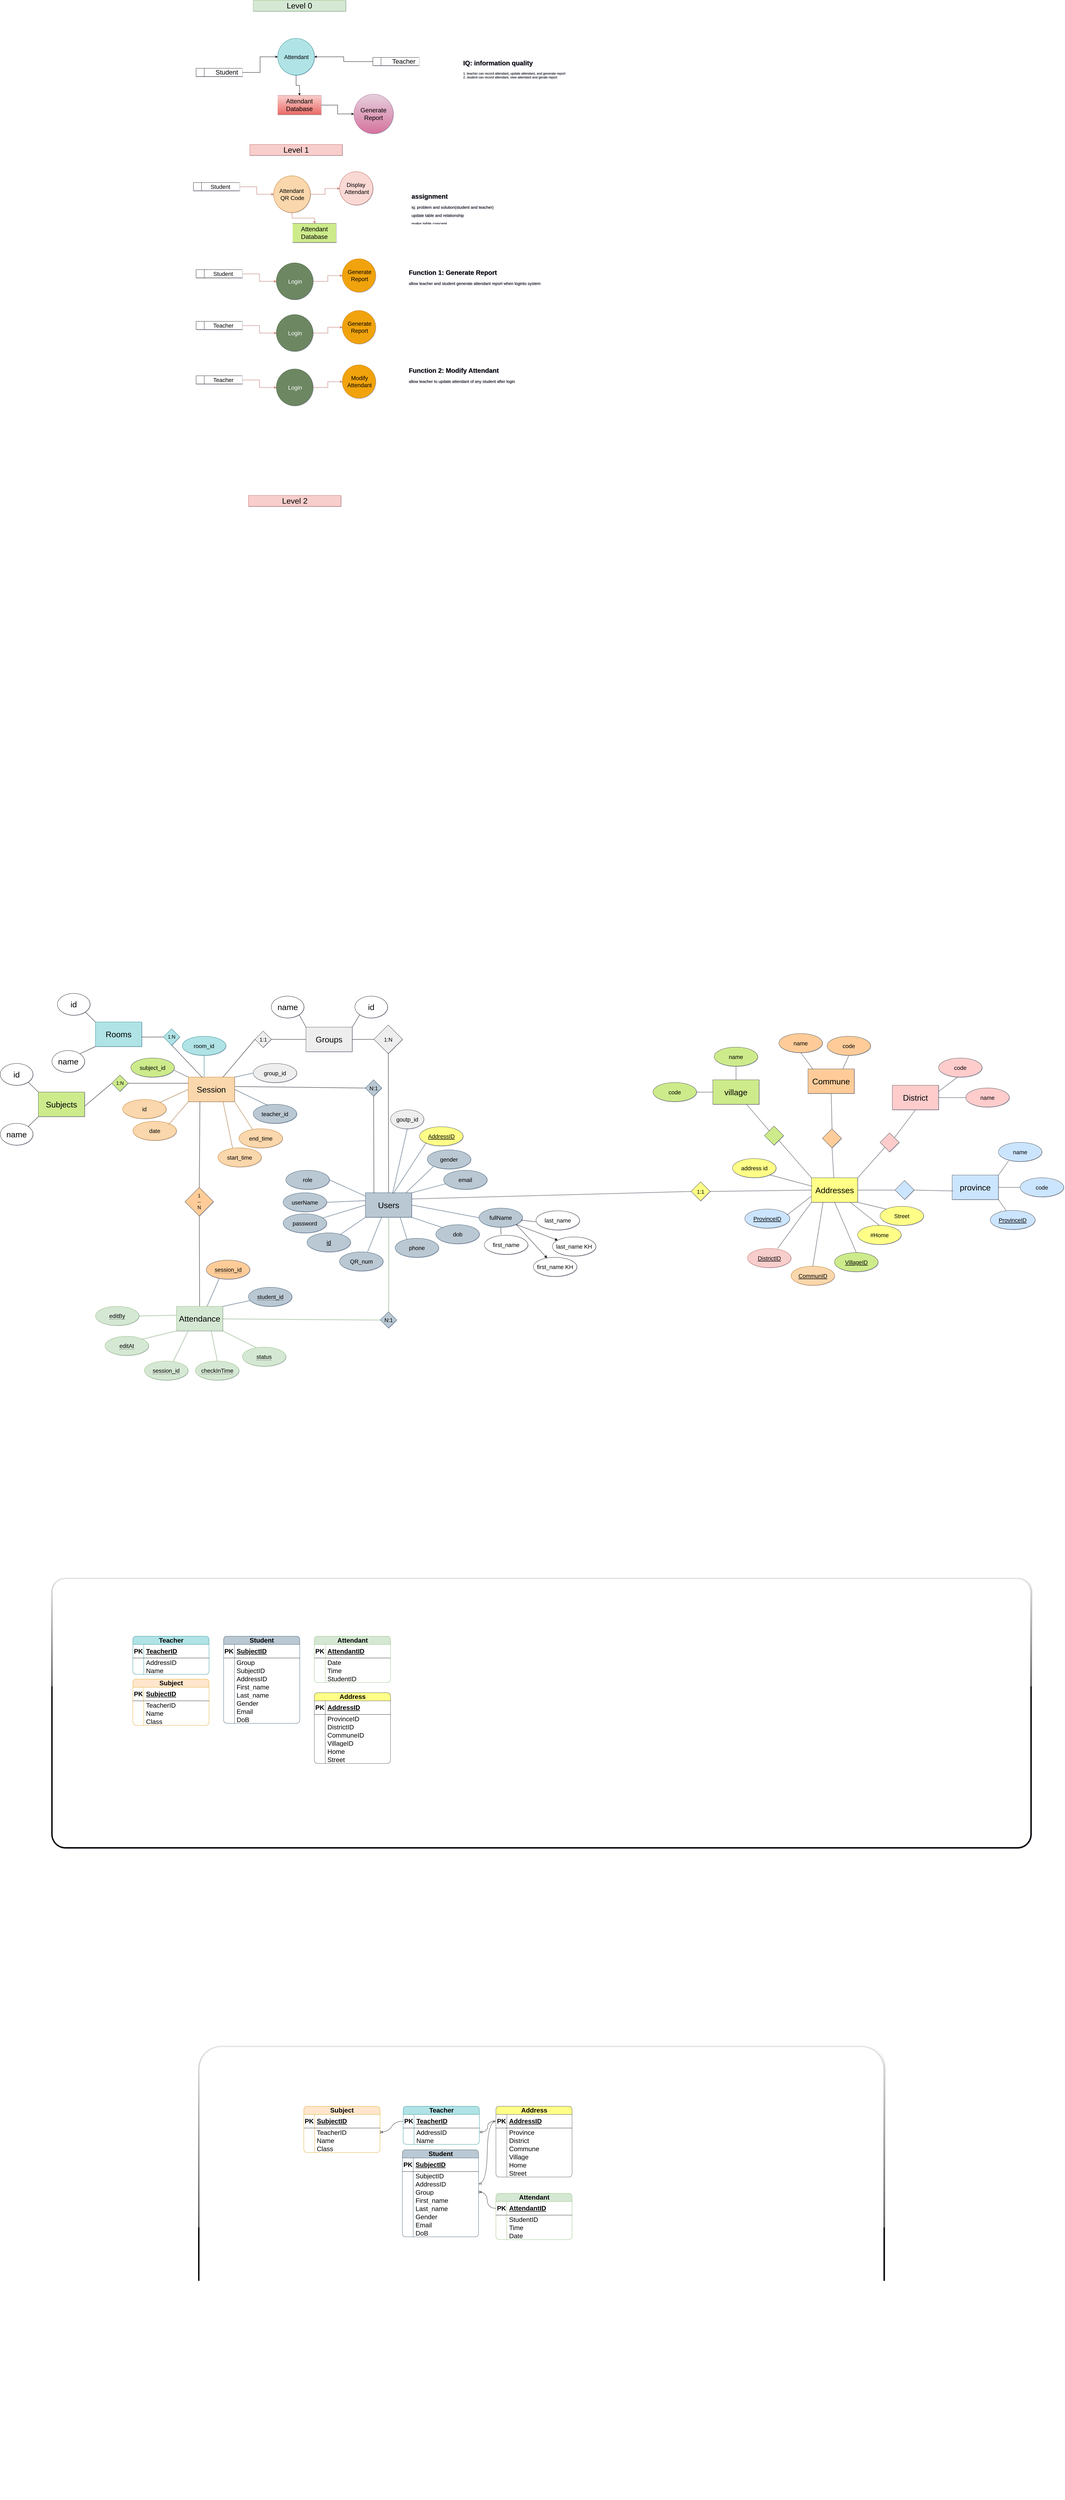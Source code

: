 <mxfile version="26.2.14">
  <diagram name="Page-1" id="LJXHO2pebTDir3uBVyzq">
    <mxGraphModel dx="6350" dy="4363" grid="1" gridSize="10" guides="1" tooltips="1" connect="1" arrows="1" fold="1" page="0" pageScale="1" pageWidth="850" pageHeight="1100" math="0" shadow="1">
      <root>
        <mxCell id="0" />
        <mxCell id="1" parent="0" />
        <mxCell id="QKaa7FEPIGwUNo9bZV-P-423" value="" style="rounded=1;whiteSpace=wrap;html=1;arcSize=5;strokeWidth=5;glass=1;movable=0;resizable=0;rotatable=0;deletable=0;editable=0;locked=1;connectable=0;fontSize=11;" parent="1" vertex="1">
          <mxGeometry x="-70" y="6260" width="2520" height="1660" as="geometry" />
        </mxCell>
        <mxCell id="tovHjQSJaM1to2bCUS-M-9" value="" style="rounded=1;whiteSpace=wrap;html=1;arcSize=5;strokeWidth=5;glass=1;movable=0;resizable=0;rotatable=0;deletable=0;editable=0;locked=1;connectable=0;" parent="1" vertex="1">
          <mxGeometry x="-610" y="4540" width="3600" height="990" as="geometry" />
        </mxCell>
        <mxCell id="jx9qQstsAjwb39KxPT1k-13" value="Level 0" style="text;html=1;align=center;verticalAlign=middle;whiteSpace=wrap;rounded=0;fontSize=29;fillColor=#d5e8d4;strokeColor=#82b366;" parent="1" vertex="1">
          <mxGeometry x="130" y="-1260" width="340" height="40" as="geometry" />
        </mxCell>
        <mxCell id="jx9qQstsAjwb39KxPT1k-82" value="" style="edgeStyle=orthogonalEdgeStyle;rounded=0;orthogonalLoop=1;jettySize=auto;html=1;" parent="1" source="jx9qQstsAjwb39KxPT1k-80" target="jx9qQstsAjwb39KxPT1k-81" edge="1">
          <mxGeometry relative="1" as="geometry" />
        </mxCell>
        <mxCell id="jx9qQstsAjwb39KxPT1k-80" value="&amp;nbsp; &amp;nbsp; &amp;nbsp; &amp;nbsp; &amp;nbsp; Student" style="html=1;dashed=0;whiteSpace=wrap;shape=mxgraph.dfd.dataStoreID;align=left;spacingLeft=3;points=[[0,0],[0.5,0],[1,0],[0,0.5],[1,0.5],[0,1],[0.5,1],[1,1]];fontSize=24;" parent="1" vertex="1">
          <mxGeometry x="-80" y="-1010" width="170" height="30" as="geometry" />
        </mxCell>
        <mxCell id="jx9qQstsAjwb39KxPT1k-84" style="edgeStyle=orthogonalEdgeStyle;rounded=0;orthogonalLoop=1;jettySize=auto;html=1;" parent="1" source="jx9qQstsAjwb39KxPT1k-81" target="jx9qQstsAjwb39KxPT1k-83" edge="1">
          <mxGeometry relative="1" as="geometry" />
        </mxCell>
        <mxCell id="jx9qQstsAjwb39KxPT1k-81" value="Attendant" style="ellipse;whiteSpace=wrap;html=1;fontSize=21;align=center;dashed=0;spacingLeft=3;fillColor=#b0e3e6;strokeColor=#0e8088;" parent="1" vertex="1">
          <mxGeometry x="220" y="-1120" width="135" height="135" as="geometry" />
        </mxCell>
        <mxCell id="jx9qQstsAjwb39KxPT1k-90" value="" style="edgeStyle=orthogonalEdgeStyle;rounded=0;orthogonalLoop=1;jettySize=auto;html=1;" parent="1" source="jx9qQstsAjwb39KxPT1k-83" target="jx9qQstsAjwb39KxPT1k-89" edge="1">
          <mxGeometry relative="1" as="geometry" />
        </mxCell>
        <mxCell id="jx9qQstsAjwb39KxPT1k-83" value="Attendant Database" style="html=1;dashed=0;whiteSpace=wrap;shape=partialRectangle;right=0;left=0;fontSize=23;fillColor=#f8cecc;gradientColor=#ea6b66;strokeColor=#b85450;" parent="1" vertex="1">
          <mxGeometry x="220" y="-910" width="160" height="70" as="geometry" />
        </mxCell>
        <mxCell id="jx9qQstsAjwb39KxPT1k-86" style="edgeStyle=orthogonalEdgeStyle;rounded=0;orthogonalLoop=1;jettySize=auto;html=1;" parent="1" source="jx9qQstsAjwb39KxPT1k-85" target="jx9qQstsAjwb39KxPT1k-81" edge="1">
          <mxGeometry relative="1" as="geometry" />
        </mxCell>
        <mxCell id="jx9qQstsAjwb39KxPT1k-85" value="&amp;nbsp; &amp;nbsp; &amp;nbsp; &amp;nbsp; &amp;nbsp; Teacher" style="html=1;dashed=0;whiteSpace=wrap;shape=mxgraph.dfd.dataStoreID;align=left;spacingLeft=3;points=[[0,0],[0.5,0],[1,0],[0,0.5],[1,0.5],[0,1],[0.5,1],[1,1]];fontSize=24;" parent="1" vertex="1">
          <mxGeometry x="570" y="-1050" width="170" height="30" as="geometry" />
        </mxCell>
        <mxCell id="jx9qQstsAjwb39KxPT1k-89" value="Generate Report" style="ellipse;whiteSpace=wrap;html=1;fontSize=23;dashed=0;fillColor=#e6d0de;gradientColor=#d5739d;strokeColor=#996185;" parent="1" vertex="1">
          <mxGeometry x="500" y="-915" width="145" height="145" as="geometry" />
        </mxCell>
        <mxCell id="jx9qQstsAjwb39KxPT1k-91" value="Level 1" style="text;html=1;align=center;verticalAlign=middle;whiteSpace=wrap;rounded=0;fontSize=29;fillColor=#f8cecc;strokeColor=#b85450;" parent="1" vertex="1">
          <mxGeometry x="117.5" y="-730" width="340" height="40" as="geometry" />
        </mxCell>
        <mxCell id="jx9qQstsAjwb39KxPT1k-94" value="" style="edgeStyle=orthogonalEdgeStyle;rounded=0;orthogonalLoop=1;jettySize=auto;html=1;strokeColor=#E07A5F;fontColor=#393C56;fillColor=#F2CC8F;" parent="1" source="jx9qQstsAjwb39KxPT1k-92" target="jx9qQstsAjwb39KxPT1k-93" edge="1">
          <mxGeometry relative="1" as="geometry" />
        </mxCell>
        <mxCell id="jx9qQstsAjwb39KxPT1k-92" value="&amp;nbsp; &amp;nbsp; &amp;nbsp; &amp;nbsp; &amp;nbsp; Student" style="html=1;dashed=0;whiteSpace=wrap;shape=mxgraph.dfd.dataStoreID;align=left;spacingLeft=3;points=[[0,0],[0.5,0],[1,0],[0,0.5],[1,0.5],[0,1],[0.5,1],[1,1]];fontSize=21;" parent="1" vertex="1">
          <mxGeometry x="-90" y="-590" width="170" height="30" as="geometry" />
        </mxCell>
        <mxCell id="jx9qQstsAjwb39KxPT1k-97" value="" style="edgeStyle=orthogonalEdgeStyle;rounded=0;orthogonalLoop=1;jettySize=auto;html=1;strokeColor=#E07A5F;fontColor=#393C56;fillColor=#F2CC8F;" parent="1" source="jx9qQstsAjwb39KxPT1k-93" target="jx9qQstsAjwb39KxPT1k-96" edge="1">
          <mxGeometry relative="1" as="geometry" />
        </mxCell>
        <mxCell id="jx9qQstsAjwb39KxPT1k-99" value="" style="edgeStyle=orthogonalEdgeStyle;rounded=0;orthogonalLoop=1;jettySize=auto;html=1;strokeColor=#E07A5F;fontColor=#393C56;fillColor=#F2CC8F;" parent="1" source="jx9qQstsAjwb39KxPT1k-93" target="jx9qQstsAjwb39KxPT1k-98" edge="1">
          <mxGeometry relative="1" as="geometry" />
        </mxCell>
        <mxCell id="jx9qQstsAjwb39KxPT1k-93" value="Attendant&amp;nbsp;&lt;div&gt;QR Code&lt;/div&gt;" style="ellipse;whiteSpace=wrap;html=1;fontSize=21;align=center;dashed=0;spacingLeft=3;fillColor=#fad7ac;strokeColor=#b46504;" parent="1" vertex="1">
          <mxGeometry x="205" y="-615" width="135" height="135" as="geometry" />
        </mxCell>
        <mxCell id="jx9qQstsAjwb39KxPT1k-96" value="Attendant Database" style="html=1;dashed=0;whiteSpace=wrap;shape=partialRectangle;right=0;left=0;fontSize=23;fillColor=#cdeb8b;strokeColor=#36393d;" parent="1" vertex="1">
          <mxGeometry x="275" y="-440" width="160" height="70" as="geometry" />
        </mxCell>
        <mxCell id="jx9qQstsAjwb39KxPT1k-98" value="Display&amp;nbsp;&lt;div&gt;Attendant&lt;/div&gt;" style="ellipse;whiteSpace=wrap;html=1;fontSize=21;dashed=0;spacingLeft=3;fillColor=#fad9d5;strokeColor=#ae4132;" parent="1" vertex="1">
          <mxGeometry x="447.5" y="-630" width="122.5" height="122.5" as="geometry" />
        </mxCell>
        <mxCell id="jx9qQstsAjwb39KxPT1k-100" value="" style="edgeStyle=orthogonalEdgeStyle;rounded=0;orthogonalLoop=1;jettySize=auto;html=1;strokeColor=#E07A5F;fontColor=#393C56;fillColor=#F2CC8F;" parent="1" source="jx9qQstsAjwb39KxPT1k-101" target="jx9qQstsAjwb39KxPT1k-104" edge="1">
          <mxGeometry relative="1" as="geometry" />
        </mxCell>
        <mxCell id="jx9qQstsAjwb39KxPT1k-101" value="&amp;nbsp; &amp;nbsp; &amp;nbsp; &amp;nbsp; &amp;nbsp; Student" style="html=1;dashed=0;whiteSpace=wrap;shape=mxgraph.dfd.dataStoreID;align=left;spacingLeft=3;points=[[0,0],[0.5,0],[1,0],[0,0.5],[1,0.5],[0,1],[0.5,1],[1,1]];fontSize=21;" parent="1" vertex="1">
          <mxGeometry x="-80" y="-270" width="170" height="30" as="geometry" />
        </mxCell>
        <mxCell id="jx9qQstsAjwb39KxPT1k-103" value="" style="edgeStyle=orthogonalEdgeStyle;rounded=0;orthogonalLoop=1;jettySize=auto;html=1;strokeColor=#E07A5F;fontColor=#393C56;fillColor=#F2CC8F;" parent="1" source="jx9qQstsAjwb39KxPT1k-104" target="jx9qQstsAjwb39KxPT1k-106" edge="1">
          <mxGeometry relative="1" as="geometry" />
        </mxCell>
        <mxCell id="jx9qQstsAjwb39KxPT1k-104" value="Login" style="ellipse;whiteSpace=wrap;html=1;fontSize=21;align=center;dashed=0;spacingLeft=3;fillColor=#6d8764;fontColor=#ffffff;strokeColor=#3A5431;" parent="1" vertex="1">
          <mxGeometry x="215" y="-295" width="135" height="135" as="geometry" />
        </mxCell>
        <mxCell id="jx9qQstsAjwb39KxPT1k-106" value="Generate&lt;div&gt;Report&lt;/div&gt;" style="ellipse;whiteSpace=wrap;html=1;fontSize=21;dashed=0;spacingLeft=3;fillColor=#f0a30a;fontColor=#000000;strokeColor=#BD7000;" parent="1" vertex="1">
          <mxGeometry x="457.5" y="-310" width="122.5" height="122.5" as="geometry" />
        </mxCell>
        <mxCell id="jx9qQstsAjwb39KxPT1k-107" value="" style="edgeStyle=orthogonalEdgeStyle;rounded=0;orthogonalLoop=1;jettySize=auto;html=1;strokeColor=#E07A5F;fontColor=#393C56;fillColor=#F2CC8F;" parent="1" source="jx9qQstsAjwb39KxPT1k-108" target="jx9qQstsAjwb39KxPT1k-110" edge="1">
          <mxGeometry relative="1" as="geometry" />
        </mxCell>
        <mxCell id="jx9qQstsAjwb39KxPT1k-108" value="&amp;nbsp; &amp;nbsp; &amp;nbsp; &amp;nbsp; &amp;nbsp; Teacher" style="html=1;dashed=0;whiteSpace=wrap;shape=mxgraph.dfd.dataStoreID;align=left;spacingLeft=3;points=[[0,0],[0.5,0],[1,0],[0,0.5],[1,0.5],[0,1],[0.5,1],[1,1]];fontSize=21;" parent="1" vertex="1">
          <mxGeometry x="-80" y="-80" width="170" height="30" as="geometry" />
        </mxCell>
        <mxCell id="jx9qQstsAjwb39KxPT1k-109" value="" style="edgeStyle=orthogonalEdgeStyle;rounded=0;orthogonalLoop=1;jettySize=auto;html=1;strokeColor=#E07A5F;fontColor=#393C56;fillColor=#F2CC8F;" parent="1" source="jx9qQstsAjwb39KxPT1k-110" target="jx9qQstsAjwb39KxPT1k-111" edge="1">
          <mxGeometry relative="1" as="geometry" />
        </mxCell>
        <mxCell id="jx9qQstsAjwb39KxPT1k-110" value="Login" style="ellipse;whiteSpace=wrap;html=1;fontSize=21;align=center;dashed=0;spacingLeft=3;fillColor=#6d8764;fontColor=#ffffff;strokeColor=#3A5431;" parent="1" vertex="1">
          <mxGeometry x="215" y="-105" width="135" height="135" as="geometry" />
        </mxCell>
        <mxCell id="jx9qQstsAjwb39KxPT1k-111" value="Generate&lt;div&gt;Report&lt;/div&gt;" style="ellipse;whiteSpace=wrap;html=1;fontSize=21;dashed=0;spacingLeft=3;fillColor=#f0a30a;fontColor=#000000;strokeColor=#BD7000;" parent="1" vertex="1">
          <mxGeometry x="457.5" y="-120" width="122.5" height="122.5" as="geometry" />
        </mxCell>
        <mxCell id="jx9qQstsAjwb39KxPT1k-112" value="" style="edgeStyle=orthogonalEdgeStyle;rounded=0;orthogonalLoop=1;jettySize=auto;html=1;strokeColor=#E07A5F;fontColor=#393C56;fillColor=#F2CC8F;" parent="1" source="jx9qQstsAjwb39KxPT1k-113" target="jx9qQstsAjwb39KxPT1k-115" edge="1">
          <mxGeometry relative="1" as="geometry" />
        </mxCell>
        <mxCell id="jx9qQstsAjwb39KxPT1k-113" value="&amp;nbsp; &amp;nbsp; &amp;nbsp; &amp;nbsp; &amp;nbsp; Teacher" style="html=1;dashed=0;whiteSpace=wrap;shape=mxgraph.dfd.dataStoreID;align=left;spacingLeft=3;points=[[0,0],[0.5,0],[1,0],[0,0.5],[1,0.5],[0,1],[0.5,1],[1,1]];fontSize=21;" parent="1" vertex="1">
          <mxGeometry x="-80" y="120" width="170" height="30" as="geometry" />
        </mxCell>
        <mxCell id="jx9qQstsAjwb39KxPT1k-114" value="" style="edgeStyle=orthogonalEdgeStyle;rounded=0;orthogonalLoop=1;jettySize=auto;html=1;strokeColor=#E07A5F;fontColor=#393C56;fillColor=#F2CC8F;" parent="1" source="jx9qQstsAjwb39KxPT1k-115" target="jx9qQstsAjwb39KxPT1k-116" edge="1">
          <mxGeometry relative="1" as="geometry" />
        </mxCell>
        <mxCell id="jx9qQstsAjwb39KxPT1k-115" value="Login" style="ellipse;whiteSpace=wrap;html=1;fontSize=21;align=center;dashed=0;spacingLeft=3;fillColor=#6d8764;fontColor=#ffffff;strokeColor=#3A5431;" parent="1" vertex="1">
          <mxGeometry x="215" y="95" width="135" height="135" as="geometry" />
        </mxCell>
        <mxCell id="jx9qQstsAjwb39KxPT1k-116" value="Modify Attendant" style="ellipse;whiteSpace=wrap;html=1;fontSize=21;dashed=0;spacingLeft=3;fillColor=#f0a30a;fontColor=#000000;strokeColor=#BD7000;" parent="1" vertex="1">
          <mxGeometry x="457.5" y="80" width="122.5" height="122.5" as="geometry" />
        </mxCell>
        <mxCell id="jx9qQstsAjwb39KxPT1k-335" value="Attendance" style="html=1;dashed=0;whiteSpace=wrap;strokeColor=#82b366;fillColor=#d5e8d4;fontSize=30;" parent="1" vertex="1">
          <mxGeometry x="-152.37" y="3540" width="170" height="90" as="geometry" />
        </mxCell>
        <mxCell id="jx9qQstsAjwb39KxPT1k-339" value="&lt;span style=&quot;border-bottom: 1px dotted&quot;&gt;checkInTime&lt;/span&gt;" style="ellipse;whiteSpace=wrap;html=1;align=center;strokeColor=#82b366;fillColor=#d5e8d4;fontSize=21;" parent="1" vertex="1">
          <mxGeometry x="-82.5" y="3741" width="160" height="70" as="geometry" />
        </mxCell>
        <mxCell id="jx9qQstsAjwb39KxPT1k-344" value="" style="endArrow=none;html=1;rounded=0;strokeColor=#82b366;fontColor=#393C56;fillColor=#d5e8d4;entryX=0;entryY=0.5;entryDx=0;entryDy=0;" parent="1" source="jx9qQstsAjwb39KxPT1k-335" target="Hj1mn6U415a4xgY-r41a-99" edge="1">
          <mxGeometry width="50" height="50" relative="1" as="geometry">
            <mxPoint x="945.13" y="3870" as="sourcePoint" />
            <mxPoint x="-227.37" y="3515" as="targetPoint" />
          </mxGeometry>
        </mxCell>
        <mxCell id="jx9qQstsAjwb39KxPT1k-347" value="" style="endArrow=none;html=1;rounded=0;strokeColor=#82b366;fontColor=#393C56;fillColor=#d5e8d4;entryX=0.5;entryY=0;entryDx=0;entryDy=0;exitX=0.75;exitY=1;exitDx=0;exitDy=0;" parent="1" source="jx9qQstsAjwb39KxPT1k-335" target="jx9qQstsAjwb39KxPT1k-339" edge="1">
          <mxGeometry width="50" height="50" relative="1" as="geometry">
            <mxPoint x="-469.37" y="3169" as="sourcePoint" />
            <mxPoint x="-731.37" y="3026" as="targetPoint" />
          </mxGeometry>
        </mxCell>
        <mxCell id="-8D-UjkqpPnXjsZ6FNt0-3" style="edgeStyle=none;curved=1;rounded=0;orthogonalLoop=1;jettySize=auto;html=1;exitX=1;exitY=1;exitDx=0;exitDy=0;fontSize=12;startSize=8;endSize=8;" parent="1" source="jx9qQstsAjwb39KxPT1k-349" target="-8D-UjkqpPnXjsZ6FNt0-2" edge="1">
          <mxGeometry relative="1" as="geometry" />
        </mxCell>
        <mxCell id="-8D-UjkqpPnXjsZ6FNt0-4" style="edgeStyle=none;curved=1;rounded=0;orthogonalLoop=1;jettySize=auto;html=1;exitX=1;exitY=1;exitDx=0;exitDy=0;fontSize=12;startSize=8;endSize=8;" parent="1" source="jx9qQstsAjwb39KxPT1k-349" target="-8D-UjkqpPnXjsZ6FNt0-1" edge="1">
          <mxGeometry relative="1" as="geometry" />
        </mxCell>
        <mxCell id="jx9qQstsAjwb39KxPT1k-349" value="fullName" style="ellipse;whiteSpace=wrap;html=1;align=center;fontSize=21;fillColor=#bac8d3;strokeColor=#23445d;" parent="1" vertex="1">
          <mxGeometry x="960" y="3179" width="160" height="70" as="geometry" />
        </mxCell>
        <mxCell id="jx9qQstsAjwb39KxPT1k-350" value="" style="endArrow=none;html=1;rounded=0;strokeColor=#23445d;fontColor=#393C56;fillColor=#bac8d3;entryX=0;entryY=0.5;entryDx=0;entryDy=0;exitX=1;exitY=0.5;exitDx=0;exitDy=0;" parent="1" source="jx9qQstsAjwb39KxPT1k-381" target="jx9qQstsAjwb39KxPT1k-349" edge="1">
          <mxGeometry width="50" height="50" relative="1" as="geometry">
            <mxPoint x="20" y="3242.5" as="sourcePoint" />
            <mxPoint x="-209" y="3325.5" as="targetPoint" />
          </mxGeometry>
        </mxCell>
        <mxCell id="jx9qQstsAjwb39KxPT1k-351" value="first_name&lt;span style=&quot;color: rgba(0, 0, 0, 0); font-family: monospace; font-size: 0px; text-align: start; text-wrap-mode: nowrap;&quot;&gt;%3CmxGraphModel%3E%3Croot%3E%3CmxCell%20id%3D%220%22%2F%3E%3CmxCell%20id%3D%221%22%20parent%3D%220%22%2F%3E%3CmxCell%20id%3D%222%22%20value%3D%22name%22%20style%3D%22ellipse%3BwhiteSpace%3Dwrap%3Bhtml%3D1%3Balign%3Dcenter%3BstrokeColor%3D%23E07A5F%3BfontColor%3D%23393C56%3BfillColor%3D%23F2CC8F%3BfontSize%3D21%3B%22%20vertex%3D%221%22%20parent%3D%221%22%3E%3CmxGeometry%20x%3D%22588.75%22%20y%3D%223560%22%20width%3D%22160%22%20height%3D%2270%22%20as%3D%22geometry%22%2F%3E%3C%2FmxCell%3E%3C%2Froot%3E%3C%2FmxGraphModel%3E&lt;/span&gt;" style="ellipse;whiteSpace=wrap;html=1;align=center;fontSize=21;" parent="1" vertex="1">
          <mxGeometry x="980" y="3279" width="160" height="70" as="geometry" />
        </mxCell>
        <mxCell id="jx9qQstsAjwb39KxPT1k-352" value="last_name" style="ellipse;whiteSpace=wrap;html=1;align=center;fontSize=21;" parent="1" vertex="1">
          <mxGeometry x="1170" y="3189" width="160" height="70" as="geometry" />
        </mxCell>
        <mxCell id="jx9qQstsAjwb39KxPT1k-353" value="" style="endArrow=none;html=1;rounded=0;fontColor=#393C56;entryX=-0.006;entryY=0.568;entryDx=0;entryDy=0;entryPerimeter=0;exitX=0.966;exitY=0.63;exitDx=0;exitDy=0;exitPerimeter=0;" parent="1" source="jx9qQstsAjwb39KxPT1k-349" target="jx9qQstsAjwb39KxPT1k-352" edge="1">
          <mxGeometry width="50" height="50" relative="1" as="geometry">
            <mxPoint x="-40" y="3259" as="sourcePoint" />
            <mxPoint x="-101" y="3179" as="targetPoint" />
          </mxGeometry>
        </mxCell>
        <mxCell id="jx9qQstsAjwb39KxPT1k-354" value="" style="endArrow=none;html=1;rounded=0;fontColor=#393C56;exitX=0.5;exitY=1;exitDx=0;exitDy=0;entryX=0.381;entryY=-0.037;entryDx=0;entryDy=0;entryPerimeter=0;" parent="1" source="jx9qQstsAjwb39KxPT1k-349" target="jx9qQstsAjwb39KxPT1k-351" edge="1">
          <mxGeometry width="50" height="50" relative="1" as="geometry">
            <mxPoint x="-101" y="3109" as="sourcePoint" />
            <mxPoint x="1040" y="3279" as="targetPoint" />
          </mxGeometry>
        </mxCell>
        <mxCell id="jx9qQstsAjwb39KxPT1k-357" value="dob" style="ellipse;whiteSpace=wrap;html=1;align=center;strokeColor=#23445d;fillColor=#bac8d3;fontSize=21;" parent="1" vertex="1">
          <mxGeometry x="801.5" y="3240" width="160" height="70" as="geometry" />
        </mxCell>
        <mxCell id="jx9qQstsAjwb39KxPT1k-358" value="" style="endArrow=none;html=1;rounded=0;strokeColor=#23445d;fontColor=#393C56;fillColor=#bac8d3;entryX=0;entryY=0;entryDx=0;entryDy=0;exitX=1;exitY=1;exitDx=0;exitDy=0;" parent="1" source="jx9qQstsAjwb39KxPT1k-381" target="jx9qQstsAjwb39KxPT1k-357" edge="1">
          <mxGeometry width="50" height="50" relative="1" as="geometry">
            <mxPoint x="20" y="3242.5" as="sourcePoint" />
            <mxPoint x="-31" y="3172.5" as="targetPoint" />
          </mxGeometry>
        </mxCell>
        <mxCell id="jx9qQstsAjwb39KxPT1k-360" value="" style="endArrow=none;html=1;rounded=0;strokeColor=#36393d;fontColor=#393C56;fillColor=#ffff88;exitX=1;exitY=0.25;exitDx=0;exitDy=0;entryX=0;entryY=0.5;entryDx=0;entryDy=0;" parent="1" source="jx9qQstsAjwb39KxPT1k-381" target="Hj1mn6U415a4xgY-r41a-81" edge="1">
          <mxGeometry width="50" height="50" relative="1" as="geometry">
            <mxPoint x="-132.5" y="3350.0" as="sourcePoint" />
            <mxPoint x="1540.5" y="3128" as="targetPoint" />
          </mxGeometry>
        </mxCell>
        <mxCell id="jx9qQstsAjwb39KxPT1k-361" value="phone" style="ellipse;whiteSpace=wrap;html=1;align=center;strokeColor=#23445d;fillColor=#bac8d3;fontSize=21;" parent="1" vertex="1">
          <mxGeometry x="651.88" y="3290" width="160" height="70" as="geometry" />
        </mxCell>
        <mxCell id="jx9qQstsAjwb39KxPT1k-362" value="" style="endArrow=none;html=1;rounded=0;strokeColor=#23445d;fontColor=#393C56;fillColor=#bac8d3;entryX=0.274;entryY=0.065;entryDx=0;entryDy=0;exitX=0.75;exitY=1;exitDx=0;exitDy=0;entryPerimeter=0;" parent="1" source="jx9qQstsAjwb39KxPT1k-381" target="jx9qQstsAjwb39KxPT1k-361" edge="1">
          <mxGeometry width="50" height="50" relative="1" as="geometry">
            <mxPoint x="77.931" y="3301.638" as="sourcePoint" />
            <mxPoint x="183" y="3282.5" as="targetPoint" />
          </mxGeometry>
        </mxCell>
        <mxCell id="jx9qQstsAjwb39KxPT1k-367" value="" style="endArrow=none;html=1;rounded=0;strokeColor=#36393d;fontColor=#393C56;fillColor=#ffff88;entryX=0.5;entryY=1;entryDx=0;entryDy=0;" parent="1" source="jx9qQstsAjwb39KxPT1k-382" target="Hj1mn6U415a4xgY-r41a-87" edge="1">
          <mxGeometry width="50" height="50" relative="1" as="geometry">
            <mxPoint x="710" y="2707.5" as="sourcePoint" />
            <mxPoint x="1603" y="2882.5" as="targetPoint" />
          </mxGeometry>
        </mxCell>
        <mxCell id="jx9qQstsAjwb39KxPT1k-368" value="" style="endArrow=none;html=1;rounded=0;strokeColor=#36393d;fontColor=#393C56;fillColor=#ffff88;exitX=1;exitY=0;exitDx=0;exitDy=0;entryX=0;entryY=1;entryDx=0;entryDy=0;" parent="1" source="jx9qQstsAjwb39KxPT1k-382" target="Hj1mn6U415a4xgY-r41a-89" edge="1">
          <mxGeometry width="50" height="50" relative="1" as="geometry">
            <mxPoint x="920" y="2727.5" as="sourcePoint" />
            <mxPoint x="1553" y="2717.5" as="targetPoint" />
          </mxGeometry>
        </mxCell>
        <mxCell id="jx9qQstsAjwb39KxPT1k-370" value="" style="endArrow=none;html=1;rounded=0;strokeColor=#36393d;fontColor=#393C56;fillColor=#ffff88;entryX=1;entryY=1;entryDx=0;entryDy=0;exitX=0;exitY=0;exitDx=0;exitDy=0;" parent="1" source="jx9qQstsAjwb39KxPT1k-382" target="Hj1mn6U415a4xgY-r41a-85" edge="1">
          <mxGeometry width="50" height="50" relative="1" as="geometry">
            <mxPoint x="933" y="2697.5" as="sourcePoint" />
            <mxPoint x="1303.0" y="2942.5" as="targetPoint" />
          </mxGeometry>
        </mxCell>
        <mxCell id="jx9qQstsAjwb39KxPT1k-371" value="name" style="ellipse;whiteSpace=wrap;html=1;align=center;strokeColor=#36393d;fillColor=#cce5ff;fontSize=21;" parent="1" vertex="1">
          <mxGeometry x="2870" y="2937.5" width="160" height="70" as="geometry" />
        </mxCell>
        <mxCell id="jx9qQstsAjwb39KxPT1k-372" value="code" style="ellipse;whiteSpace=wrap;html=1;align=center;strokeColor=#36393d;fillColor=#cce5ff;fontSize=21;" parent="1" vertex="1">
          <mxGeometry x="2950" y="3067.5" width="160" height="70" as="geometry" />
        </mxCell>
        <mxCell id="jx9qQstsAjwb39KxPT1k-373" value="" style="endArrow=none;html=1;rounded=0;strokeColor=#36393d;fontColor=#393C56;fillColor=#cce5ff;entryX=0.231;entryY=0.973;entryDx=0;entryDy=0;exitX=1;exitY=0;exitDx=0;exitDy=0;entryPerimeter=0;" parent="1" source="jx9qQstsAjwb39KxPT1k-384" target="jx9qQstsAjwb39KxPT1k-371" edge="1">
          <mxGeometry width="50" height="50" relative="1" as="geometry">
            <mxPoint x="920" y="2677.5" as="sourcePoint" />
            <mxPoint x="1043" y="2572.5" as="targetPoint" />
          </mxGeometry>
        </mxCell>
        <mxCell id="jx9qQstsAjwb39KxPT1k-374" value="" style="endArrow=none;html=1;rounded=0;strokeColor=#36393d;fontColor=#393C56;fillColor=#cce5ff;exitX=1;exitY=0.5;exitDx=0;exitDy=0;" parent="1" source="jx9qQstsAjwb39KxPT1k-384" target="jx9qQstsAjwb39KxPT1k-372" edge="1">
          <mxGeometry width="50" height="50" relative="1" as="geometry">
            <mxPoint x="1163" y="2537.5" as="sourcePoint" />
            <mxPoint x="1263" y="2442.5" as="targetPoint" />
          </mxGeometry>
        </mxCell>
        <mxCell id="jx9qQstsAjwb39KxPT1k-381" value="Users" style="html=1;dashed=0;whiteSpace=wrap;strokeColor=#23445d;fillColor=#bac8d3;fontSize=30;" parent="1" vertex="1">
          <mxGeometry x="542.5" y="3122.5" width="170" height="90" as="geometry" />
        </mxCell>
        <mxCell id="jx9qQstsAjwb39KxPT1k-384" value="province" style="html=1;dashed=0;whiteSpace=wrap;strokeColor=#36393d;fillColor=#cce5ff;fontSize=30;" parent="1" vertex="1">
          <mxGeometry x="2700" y="3057.5" width="170" height="90" as="geometry" />
        </mxCell>
        <mxCell id="Hj1mn6U415a4xgY-r41a-5" value="gender" style="ellipse;whiteSpace=wrap;html=1;align=center;strokeColor=#23445d;fillColor=#bac8d3;fontSize=21;" parent="1" vertex="1">
          <mxGeometry x="770" y="2965" width="160" height="70" as="geometry" />
        </mxCell>
        <mxCell id="Hj1mn6U415a4xgY-r41a-6" value="email" style="ellipse;whiteSpace=wrap;html=1;align=center;strokeColor=#23445d;fillColor=#bac8d3;fontSize=21;" parent="1" vertex="1">
          <mxGeometry x="830" y="3040" width="160" height="70" as="geometry" />
        </mxCell>
        <mxCell id="Hj1mn6U415a4xgY-r41a-8" value="" style="endArrow=none;html=1;rounded=0;strokeColor=#23445d;fontColor=#393C56;fillColor=#bac8d3;entryX=0.042;entryY=0.71;entryDx=0;entryDy=0;exitX=1;exitY=0;exitDx=0;exitDy=0;entryPerimeter=0;" parent="1" source="jx9qQstsAjwb39KxPT1k-381" target="Hj1mn6U415a4xgY-r41a-6" edge="1">
          <mxGeometry width="50" height="50" relative="1" as="geometry">
            <mxPoint x="31.25" y="3170" as="sourcePoint" />
            <mxPoint x="-55.75" y="3089" as="targetPoint" />
          </mxGeometry>
        </mxCell>
        <mxCell id="Hj1mn6U415a4xgY-r41a-9" value="" style="endArrow=none;html=1;rounded=0;strokeColor=#23445d;fontColor=#393C56;fillColor=#bac8d3;entryX=0.875;entryY=0;entryDx=0;entryDy=0;exitX=0;exitY=1;exitDx=0;exitDy=0;entryPerimeter=0;" parent="1" source="Hj1mn6U415a4xgY-r41a-5" target="jx9qQstsAjwb39KxPT1k-381" edge="1">
          <mxGeometry width="50" height="50" relative="1" as="geometry">
            <mxPoint x="130" y="3132.5" as="sourcePoint" />
            <mxPoint x="43" y="3051.5" as="targetPoint" />
          </mxGeometry>
        </mxCell>
        <mxCell id="Hj1mn6U415a4xgY-r41a-10" value="#Home" style="ellipse;whiteSpace=wrap;html=1;align=center;strokeColor=#36393d;fillColor=#ffff88;fontSize=21;" parent="1" vertex="1">
          <mxGeometry x="2352.5" y="3242.5" width="160" height="70" as="geometry" />
        </mxCell>
        <mxCell id="Hj1mn6U415a4xgY-r41a-11" value="Street" style="ellipse;whiteSpace=wrap;html=1;align=center;strokeColor=#36393d;fillColor=#ffff88;fontSize=21;" parent="1" vertex="1">
          <mxGeometry x="2435" y="3172.5" width="160" height="70" as="geometry" />
        </mxCell>
        <mxCell id="Hj1mn6U415a4xgY-r41a-12" value="" style="endArrow=none;html=1;rounded=0;strokeColor=#36393d;fontColor=#393C56;fillColor=#ffff88;entryX=0.84;entryY=1;entryDx=0;entryDy=0;exitX=0.5;exitY=0;exitDx=0;exitDy=0;entryPerimeter=0;" parent="1" source="Hj1mn6U415a4xgY-r41a-10" target="jx9qQstsAjwb39KxPT1k-382" edge="1">
          <mxGeometry width="50" height="50" relative="1" as="geometry">
            <mxPoint x="1646" y="2637.5" as="sourcePoint" />
            <mxPoint x="1433" y="2692.5" as="targetPoint" />
          </mxGeometry>
        </mxCell>
        <mxCell id="Hj1mn6U415a4xgY-r41a-13" value="" style="endArrow=none;html=1;rounded=0;strokeColor=#36393d;fontColor=#393C56;fillColor=#ffff88;exitX=0;exitY=0;exitDx=0;exitDy=0;entryX=1;entryY=1;entryDx=0;entryDy=0;" parent="1" source="Hj1mn6U415a4xgY-r41a-11" target="jx9qQstsAjwb39KxPT1k-382" edge="1">
          <mxGeometry width="50" height="50" relative="1" as="geometry">
            <mxPoint x="1483" y="2507.5" as="sourcePoint" />
            <mxPoint x="1343" y="2637.5" as="targetPoint" />
          </mxGeometry>
        </mxCell>
        <mxCell id="Hj1mn6U415a4xgY-r41a-14" value="code" style="ellipse;whiteSpace=wrap;html=1;align=center;strokeColor=#36393d;fillColor=#ffcccc;fontSize=21;" parent="1" vertex="1">
          <mxGeometry x="2650" y="2627.5" width="160" height="70" as="geometry" />
        </mxCell>
        <mxCell id="Hj1mn6U415a4xgY-r41a-15" value="name" style="ellipse;whiteSpace=wrap;html=1;align=center;strokeColor=#36393d;fillColor=#ffcccc;fontSize=21;" parent="1" vertex="1">
          <mxGeometry x="2750" y="2737.5" width="160" height="70" as="geometry" />
        </mxCell>
        <mxCell id="Hj1mn6U415a4xgY-r41a-16" value="" style="endArrow=none;html=1;rounded=0;entryX=0.436;entryY=0.997;entryDx=0;entryDy=0;exitX=1;exitY=0.25;exitDx=0;exitDy=0;entryPerimeter=0;fillColor=#ffff88;strokeColor=#36393d;" parent="1" source="Hj1mn6U415a4xgY-r41a-20" target="Hj1mn6U415a4xgY-r41a-14" edge="1">
          <mxGeometry relative="1" as="geometry">
            <mxPoint x="1863" y="2767.5" as="sourcePoint" />
            <mxPoint x="1903" y="2877.5" as="targetPoint" />
          </mxGeometry>
        </mxCell>
        <mxCell id="Hj1mn6U415a4xgY-r41a-18" value="" style="endArrow=none;html=1;rounded=0;entryX=0;entryY=0.5;entryDx=0;entryDy=0;exitX=1;exitY=0.5;exitDx=0;exitDy=0;fillColor=#ffcccc;strokeColor=#36393d;" parent="1" source="Hj1mn6U415a4xgY-r41a-20" target="Hj1mn6U415a4xgY-r41a-15" edge="1">
          <mxGeometry relative="1" as="geometry">
            <mxPoint x="1883" y="2827.5" as="sourcePoint" />
            <mxPoint x="2003" y="2802.5" as="targetPoint" />
          </mxGeometry>
        </mxCell>
        <mxCell id="Hj1mn6U415a4xgY-r41a-20" value="District" style="html=1;dashed=0;whiteSpace=wrap;strokeColor=#36393d;fillColor=#ffcccc;fontSize=30;" parent="1" vertex="1">
          <mxGeometry x="2480" y="2727.5" width="170" height="90" as="geometry" />
        </mxCell>
        <mxCell id="Hj1mn6U415a4xgY-r41a-21" value="Commune" style="html=1;dashed=0;whiteSpace=wrap;strokeColor=#36393d;fillColor=#ffcc99;fontSize=30;" parent="1" vertex="1">
          <mxGeometry x="2170" y="2667.5" width="170" height="90" as="geometry" />
        </mxCell>
        <mxCell id="Hj1mn6U415a4xgY-r41a-22" value="village" style="html=1;dashed=0;whiteSpace=wrap;strokeColor=#36393d;fillColor=#cdeb8b;fontSize=30;" parent="1" vertex="1">
          <mxGeometry x="1820" y="2707.5" width="170" height="90" as="geometry" />
        </mxCell>
        <mxCell id="Hj1mn6U415a4xgY-r41a-23" value="name" style="ellipse;whiteSpace=wrap;html=1;align=center;strokeColor=#36393d;fillColor=#ffcc99;fontSize=21;" parent="1" vertex="1">
          <mxGeometry x="2063" y="2537.5" width="160" height="70" as="geometry" />
        </mxCell>
        <mxCell id="Hj1mn6U415a4xgY-r41a-24" value="code" style="ellipse;whiteSpace=wrap;html=1;align=center;strokeColor=#36393d;fillColor=#ffcc99;fontSize=21;" parent="1" vertex="1">
          <mxGeometry x="2240" y="2547.5" width="160" height="70" as="geometry" />
        </mxCell>
        <mxCell id="Hj1mn6U415a4xgY-r41a-25" value="name" style="ellipse;whiteSpace=wrap;html=1;align=center;strokeColor=#36393d;fillColor=#cdeb8b;fontSize=21;" parent="1" vertex="1">
          <mxGeometry x="1825" y="2587.5" width="160" height="70" as="geometry" />
        </mxCell>
        <mxCell id="Hj1mn6U415a4xgY-r41a-26" value="code" style="ellipse;whiteSpace=wrap;html=1;align=center;strokeColor=#36393d;fillColor=#cdeb8b;fontSize=21;" parent="1" vertex="1">
          <mxGeometry x="1600" y="2717.5" width="160" height="70" as="geometry" />
        </mxCell>
        <mxCell id="Hj1mn6U415a4xgY-r41a-27" value="" style="endArrow=none;html=1;rounded=0;entryX=0.5;entryY=1;entryDx=0;entryDy=0;exitX=0.75;exitY=0;exitDx=0;exitDy=0;fillColor=#ffcc99;strokeColor=#36393d;" parent="1" source="Hj1mn6U415a4xgY-r41a-21" target="Hj1mn6U415a4xgY-r41a-24" edge="1">
          <mxGeometry relative="1" as="geometry">
            <mxPoint x="1893" y="2817.5" as="sourcePoint" />
            <mxPoint x="1986" y="2892.5" as="targetPoint" />
          </mxGeometry>
        </mxCell>
        <mxCell id="Hj1mn6U415a4xgY-r41a-29" value="" style="endArrow=none;html=1;rounded=0;entryX=0.5;entryY=1;entryDx=0;entryDy=0;exitX=0.108;exitY=0.014;exitDx=0;exitDy=0;exitPerimeter=0;fillColor=#ffcc99;strokeColor=#36393d;" parent="1" source="Hj1mn6U415a4xgY-r41a-21" target="Hj1mn6U415a4xgY-r41a-23" edge="1">
          <mxGeometry relative="1" as="geometry">
            <mxPoint x="1763" y="2947.5" as="sourcePoint" />
            <mxPoint x="1853" y="3047.5" as="targetPoint" />
          </mxGeometry>
        </mxCell>
        <mxCell id="Hj1mn6U415a4xgY-r41a-31" value="" style="endArrow=none;html=1;rounded=0;entryX=1;entryY=0.5;entryDx=0;entryDy=0;exitX=0;exitY=0.5;exitDx=0;exitDy=0;fillColor=#cdeb8b;strokeColor=#36393d;" parent="1" source="Hj1mn6U415a4xgY-r41a-22" target="Hj1mn6U415a4xgY-r41a-26" edge="1">
          <mxGeometry relative="1" as="geometry">
            <mxPoint x="1678" y="2947.5" as="sourcePoint" />
            <mxPoint x="1673" y="3057.5" as="targetPoint" />
          </mxGeometry>
        </mxCell>
        <mxCell id="Hj1mn6U415a4xgY-r41a-33" value="" style="endArrow=none;html=1;rounded=0;entryX=0.5;entryY=1;entryDx=0;entryDy=0;exitX=0.5;exitY=0;exitDx=0;exitDy=0;fillColor=#cdeb8b;strokeColor=#36393d;" parent="1" source="Hj1mn6U415a4xgY-r41a-22" target="Hj1mn6U415a4xgY-r41a-25" edge="1">
          <mxGeometry relative="1" as="geometry">
            <mxPoint x="1477" y="2997.5" as="sourcePoint" />
            <mxPoint x="1503" y="3067.5" as="targetPoint" />
          </mxGeometry>
        </mxCell>
        <mxCell id="Hj1mn6U415a4xgY-r41a-38" value="date" style="ellipse;whiteSpace=wrap;html=1;align=center;strokeColor=#b46504;fillColor=#fad7ac;fontSize=21;" parent="1" vertex="1">
          <mxGeometry x="-312.38" y="2860" width="160" height="70" as="geometry" />
        </mxCell>
        <mxCell id="Hj1mn6U415a4xgY-r41a-39" value="" style="endArrow=none;html=1;rounded=0;strokeColor=#b46504;fontColor=#393C56;fillColor=#fad7ac;entryX=0.819;entryY=0.171;entryDx=0;entryDy=0;exitX=0;exitY=1;exitDx=0;exitDy=0;entryPerimeter=0;" parent="1" source="Hj1mn6U415a4xgY-r41a-43" target="Hj1mn6U415a4xgY-r41a-38" edge="1">
          <mxGeometry width="50" height="50" relative="1" as="geometry">
            <mxPoint x="148.87" y="3000" as="sourcePoint" />
            <mxPoint x="-27.13" y="2970" as="targetPoint" />
          </mxGeometry>
        </mxCell>
        <mxCell id="Hj1mn6U415a4xgY-r41a-43" value="Session" style="html=1;dashed=0;whiteSpace=wrap;strokeColor=#b46504;fillColor=#fad7ac;fontSize=30;" parent="1" vertex="1">
          <mxGeometry x="-108.75" y="2697.5" width="170" height="90" as="geometry" />
        </mxCell>
        <mxCell id="Hj1mn6U415a4xgY-r41a-81" value="&lt;font style=&quot;font-size: 20px;&quot;&gt;1:1&lt;/font&gt;" style="rhombus;whiteSpace=wrap;html=1;fillColor=#ffff88;strokeColor=#36393d;" parent="1" vertex="1">
          <mxGeometry x="1740" y="3082.5" width="70" height="70" as="geometry" />
        </mxCell>
        <mxCell id="Hj1mn6U415a4xgY-r41a-82" value="" style="endArrow=none;html=1;rounded=0;strokeColor=#36393d;fontColor=#393C56;fillColor=#ffff88;entryX=0;entryY=0.5;entryDx=0;entryDy=0;exitX=1;exitY=0.5;exitDx=0;exitDy=0;" parent="1" source="Hj1mn6U415a4xgY-r41a-81" target="jx9qQstsAjwb39KxPT1k-382" edge="1">
          <mxGeometry width="50" height="50" relative="1" as="geometry">
            <mxPoint x="-1124.5" y="2737.5" as="sourcePoint" />
            <mxPoint x="-1044.5" y="2802.5" as="targetPoint" />
          </mxGeometry>
        </mxCell>
        <mxCell id="Hj1mn6U415a4xgY-r41a-85" value="" style="rhombus;whiteSpace=wrap;html=1;fillColor=#cdeb8b;strokeColor=#36393d;" parent="1" vertex="1">
          <mxGeometry x="2010" y="2877.5" width="70" height="70" as="geometry" />
        </mxCell>
        <mxCell id="Hj1mn6U415a4xgY-r41a-86" value="" style="endArrow=none;html=1;rounded=0;strokeColor=#36393d;fontColor=#393C56;fillColor=#cdeb8b;entryX=0;entryY=0;entryDx=0;entryDy=0;" parent="1" source="Hj1mn6U415a4xgY-r41a-22" target="Hj1mn6U415a4xgY-r41a-85" edge="1">
          <mxGeometry width="50" height="50" relative="1" as="geometry">
            <mxPoint x="1391" y="2737.5" as="sourcePoint" />
            <mxPoint x="1338" y="2787.5" as="targetPoint" />
          </mxGeometry>
        </mxCell>
        <mxCell id="Hj1mn6U415a4xgY-r41a-87" value="" style="rhombus;whiteSpace=wrap;html=1;fillColor=#ffcc99;strokeColor=#36393d;" parent="1" vertex="1">
          <mxGeometry x="2223" y="2887.5" width="70" height="70" as="geometry" />
        </mxCell>
        <mxCell id="Hj1mn6U415a4xgY-r41a-88" value="" style="endArrow=none;html=1;rounded=0;strokeColor=#36393d;fontColor=#393C56;fillColor=#ffcc99;entryX=0.5;entryY=1;entryDx=0;entryDy=0;exitX=0.5;exitY=0;exitDx=0;exitDy=0;" parent="1" source="Hj1mn6U415a4xgY-r41a-87" target="Hj1mn6U415a4xgY-r41a-21" edge="1">
          <mxGeometry width="50" height="50" relative="1" as="geometry">
            <mxPoint x="1433" y="2737.5" as="sourcePoint" />
            <mxPoint x="1518" y="2767.5" as="targetPoint" />
          </mxGeometry>
        </mxCell>
        <mxCell id="Hj1mn6U415a4xgY-r41a-89" value="" style="rhombus;whiteSpace=wrap;html=1;fillColor=#ffcccc;strokeColor=#36393d;" parent="1" vertex="1">
          <mxGeometry x="2435" y="2902.5" width="70" height="70" as="geometry" />
        </mxCell>
        <mxCell id="Hj1mn6U415a4xgY-r41a-90" value="" style="endArrow=none;html=1;rounded=0;strokeColor=#36393d;fontColor=#393C56;fillColor=#ffcccc;exitX=1;exitY=0;exitDx=0;exitDy=0;entryX=0.5;entryY=1;entryDx=0;entryDy=0;" parent="1" source="Hj1mn6U415a4xgY-r41a-89" target="Hj1mn6U415a4xgY-r41a-20" edge="1">
          <mxGeometry width="50" height="50" relative="1" as="geometry">
            <mxPoint x="1433" y="2692.5" as="sourcePoint" />
            <mxPoint x="1563" y="2732.5" as="targetPoint" />
          </mxGeometry>
        </mxCell>
        <mxCell id="Hj1mn6U415a4xgY-r41a-93" value="id" style="ellipse;whiteSpace=wrap;html=1;align=center;strokeColor=#23445d;fillColor=#bac8d3;fontSize=21;fontStyle=4" parent="1" vertex="1">
          <mxGeometry x="327.85" y="3270" width="160" height="70" as="geometry" />
        </mxCell>
        <mxCell id="Hj1mn6U415a4xgY-r41a-94" value="DistrictID" style="ellipse;whiteSpace=wrap;html=1;align=center;strokeColor=#b85450;fillColor=#f8cecc;fontSize=21;fontStyle=4;" parent="1" vertex="1">
          <mxGeometry x="1947.5" y="3327.5" width="160" height="70" as="geometry" />
        </mxCell>
        <mxCell id="Hj1mn6U415a4xgY-r41a-95" value="" style="endArrow=none;html=1;rounded=0;strokeColor=#36393d;fontColor=#393C56;fillColor=#ffff88;exitX=0.688;exitY=0;exitDx=0;exitDy=0;entryX=0;entryY=1;entryDx=0;entryDy=0;exitPerimeter=0;" parent="1" source="Hj1mn6U415a4xgY-r41a-94" target="jx9qQstsAjwb39KxPT1k-382" edge="1">
          <mxGeometry width="50" height="50" relative="1" as="geometry">
            <mxPoint x="1323" y="2527.5" as="sourcePoint" />
            <mxPoint x="1353" y="2647.5" as="targetPoint" />
          </mxGeometry>
        </mxCell>
        <mxCell id="Hj1mn6U415a4xgY-r41a-96" value="" style="endArrow=none;html=1;rounded=0;strokeColor=#23445d;fontColor=#393C56;fillColor=#bac8d3;entryX=0.769;entryY=0.076;entryDx=0;entryDy=0;exitX=0;exitY=1;exitDx=0;exitDy=0;entryPerimeter=0;" parent="1" source="jx9qQstsAjwb39KxPT1k-381" target="Hj1mn6U415a4xgY-r41a-93" edge="1">
          <mxGeometry width="50" height="50" relative="1" as="geometry">
            <mxPoint x="358" y="3302.5" as="sourcePoint" />
            <mxPoint x="338" y="3487.5" as="targetPoint" />
          </mxGeometry>
        </mxCell>
        <mxCell id="Hj1mn6U415a4xgY-r41a-97" value="ProvinceID" style="ellipse;whiteSpace=wrap;html=1;align=center;strokeColor=#36393d;fillColor=#cce5ff;fontSize=21;fontStyle=4;" parent="1" vertex="1">
          <mxGeometry x="2840" y="3187.5" width="165" height="70" as="geometry" />
        </mxCell>
        <mxCell id="Hj1mn6U415a4xgY-r41a-98" value="" style="endArrow=none;html=1;rounded=0;strokeColor=#36393d;fontColor=#393C56;fillColor=#cce5ff;exitX=1;exitY=1;exitDx=0;exitDy=0;" parent="1" source="jx9qQstsAjwb39KxPT1k-384" target="Hj1mn6U415a4xgY-r41a-97" edge="1">
          <mxGeometry width="50" height="50" relative="1" as="geometry">
            <mxPoint x="1268" y="2575" as="sourcePoint" />
            <mxPoint x="1263" y="2505" as="targetPoint" />
          </mxGeometry>
        </mxCell>
        <mxCell id="Hj1mn6U415a4xgY-r41a-99" value="&lt;font style=&quot;font-size: 20px;&quot;&gt;N:1&lt;/font&gt;" style="rhombus;whiteSpace=wrap;html=1;strokeColor=#23445d;fillColor=#bac8d3;" parent="1" vertex="1">
          <mxGeometry x="597.5" y="3560" width="60" height="60" as="geometry" />
        </mxCell>
        <mxCell id="Hj1mn6U415a4xgY-r41a-100" value="" style="endArrow=none;html=1;rounded=0;strokeColor=#82b366;fontColor=#393C56;fillColor=#d5e8d4;exitX=0.5;exitY=0;exitDx=0;exitDy=0;entryX=0.5;entryY=1;entryDx=0;entryDy=0;" parent="1" source="Hj1mn6U415a4xgY-r41a-99" target="jx9qQstsAjwb39KxPT1k-381" edge="1">
          <mxGeometry width="50" height="50" relative="1" as="geometry">
            <mxPoint x="-113.75" y="3915" as="sourcePoint" />
            <mxPoint x="-68.75" y="3705" as="targetPoint" />
          </mxGeometry>
        </mxCell>
        <mxCell id="jx9qQstsAjwb39KxPT1k-382" value="Addresses" style="html=1;dashed=0;whiteSpace=wrap;strokeColor=#36393d;fillColor=#ffff88;fontSize=30;" parent="1" vertex="1">
          <mxGeometry x="2182.5" y="3067.5" width="170" height="90" as="geometry" />
        </mxCell>
        <mxCell id="Hj1mn6U415a4xgY-r41a-102" value="" style="rhombus;whiteSpace=wrap;html=1;fillColor=#cce5ff;strokeColor=#36393d;" parent="1" vertex="1">
          <mxGeometry x="2490" y="3077.5" width="70" height="70" as="geometry" />
        </mxCell>
        <mxCell id="Hj1mn6U415a4xgY-r41a-103" value="" style="endArrow=none;html=1;rounded=0;strokeColor=#36393d;fontColor=#393C56;fillColor=#ffff88;exitX=0;exitY=0.5;exitDx=0;exitDy=0;entryX=1;entryY=0.5;entryDx=0;entryDy=0;" parent="1" source="Hj1mn6U415a4xgY-r41a-102" target="jx9qQstsAjwb39KxPT1k-382" edge="1">
          <mxGeometry width="50" height="50" relative="1" as="geometry">
            <mxPoint x="2133" y="2485.5" as="sourcePoint" />
            <mxPoint x="2033" y="2462.5" as="targetPoint" />
          </mxGeometry>
        </mxCell>
        <mxCell id="Hj1mn6U415a4xgY-r41a-110" value="" style="endArrow=none;html=1;rounded=0;strokeColor=#36393d;fontColor=#393C56;fillColor=#cce5ff;exitX=0.028;exitY=0.646;exitDx=0;exitDy=0;entryX=1;entryY=0.5;entryDx=0;entryDy=0;exitPerimeter=0;" parent="1" source="jx9qQstsAjwb39KxPT1k-384" target="Hj1mn6U415a4xgY-r41a-102" edge="1">
          <mxGeometry width="50" height="50" relative="1" as="geometry">
            <mxPoint x="2525" y="2872.5" as="sourcePoint" />
            <mxPoint x="2235" y="3092.5" as="targetPoint" />
          </mxGeometry>
        </mxCell>
        <mxCell id="DgJ0uSwoCzX6uS-96wbA-22" value="&lt;h1 style=&quot;margin-top: 0px;&quot;&gt;IQ: information quality&lt;/h1&gt;&lt;div&gt;1. teacher can record attendant, update attendant, and generate report&lt;/div&gt;&lt;div&gt;2. student can record attendant, view attendant and gerate report&lt;/div&gt;" style="text;html=1;whiteSpace=wrap;overflow=hidden;rounded=0;" parent="1" vertex="1">
          <mxGeometry x="900" y="-1050" width="390" height="90" as="geometry" />
        </mxCell>
        <mxCell id="DgJ0uSwoCzX6uS-96wbA-26" value="&lt;h1 style=&quot;margin-top: 0px;&quot;&gt;Function 1: Generate Report&lt;/h1&gt;&lt;p&gt;&lt;font style=&quot;font-size: 15px;&quot;&gt;allow teacher and student generate attendant report when loginto system&lt;/font&gt;&lt;/p&gt;" style="text;html=1;whiteSpace=wrap;overflow=hidden;rounded=0;" parent="1" vertex="1">
          <mxGeometry x="700" y="-280" width="560" height="120" as="geometry" />
        </mxCell>
        <mxCell id="DgJ0uSwoCzX6uS-96wbA-27" value="&lt;h1 style=&quot;margin-top: 0px;&quot;&gt;Function 2: Modify Attendant&lt;/h1&gt;&lt;p&gt;&lt;font style=&quot;font-size: 15px;&quot;&gt;allow teacher to update attendant of any student after login&lt;/font&gt;&lt;/p&gt;" style="text;html=1;whiteSpace=wrap;overflow=hidden;rounded=0;" parent="1" vertex="1">
          <mxGeometry x="700" y="80" width="560" height="120" as="geometry" />
        </mxCell>
        <mxCell id="DgJ0uSwoCzX6uS-96wbA-31" value="&lt;h1 style=&quot;margin-top: 0px;&quot;&gt;assignment&lt;/h1&gt;&lt;p&gt;&lt;font style=&quot;font-size: 15px;&quot;&gt;iq: problem and solution(student and teacher)&lt;/font&gt;&lt;/p&gt;&lt;p&gt;&lt;font style=&quot;font-size: 15px;&quot;&gt;update table and relationship&lt;/font&gt;&lt;/p&gt;&lt;p&gt;&lt;font style=&quot;font-size: 15px;&quot;&gt;make table concept&lt;/font&gt;&lt;/p&gt;&lt;p&gt;&lt;font style=&quot;font-size: 15px;&quot;&gt;database concetp&lt;/font&gt;&lt;/p&gt;&lt;p&gt;&lt;font style=&quot;font-size: 15px;&quot;&gt;and data dictionary (table name, type, isze,pk, fk, desc)&lt;/font&gt;&lt;/p&gt;" style="text;html=1;whiteSpace=wrap;overflow=hidden;rounded=0;" parent="1" vertex="1">
          <mxGeometry x="710" y="-560" width="560" height="120" as="geometry" />
        </mxCell>
        <mxCell id="b-CalwdEkTTM2Hsq9Z3J-2" value="" style="endArrow=none;html=1;rounded=0;strokeColor=#23445d;fontColor=#393C56;fillColor=#bac8d3;entryX=0.054;entryY=0.682;entryDx=0;entryDy=0;exitX=1;exitY=0;exitDx=0;exitDy=0;entryPerimeter=0;" parent="1" source="jx9qQstsAjwb39KxPT1k-335" target="RJx7G7gA7kJn3OUUwvNj-30" edge="1">
          <mxGeometry width="50" height="50" relative="1" as="geometry">
            <mxPoint x="277.13" y="3208.5" as="sourcePoint" />
            <mxPoint x="115.13" y="3685" as="targetPoint" />
          </mxGeometry>
        </mxCell>
        <mxCell id="b-CalwdEkTTM2Hsq9Z3J-46" value="ProvinceID" style="ellipse;whiteSpace=wrap;html=1;align=center;strokeColor=#36393d;fillColor=#cce5ff;fontSize=21;fontStyle=4;" parent="1" vertex="1">
          <mxGeometry x="1937.5" y="3182.5" width="165" height="70" as="geometry" />
        </mxCell>
        <mxCell id="b-CalwdEkTTM2Hsq9Z3J-47" value="" style="endArrow=none;html=1;rounded=0;strokeColor=#36393d;fontColor=#393C56;fillColor=#cce5ff;exitX=0;exitY=0.75;exitDx=0;exitDy=0;entryX=0.934;entryY=0.32;entryDx=0;entryDy=0;entryPerimeter=0;" parent="1" source="jx9qQstsAjwb39KxPT1k-382" target="b-CalwdEkTTM2Hsq9Z3J-46" edge="1">
          <mxGeometry width="50" height="50" relative="1" as="geometry">
            <mxPoint x="1595.5" y="3165" as="sourcePoint" />
            <mxPoint x="408" y="2495" as="targetPoint" />
          </mxGeometry>
        </mxCell>
        <mxCell id="QKaa7FEPIGwUNo9bZV-P-1" value="Level 2" style="text;html=1;align=center;verticalAlign=middle;whiteSpace=wrap;rounded=0;fontSize=29;fillColor=#f8cecc;strokeColor=#b85450;" parent="1" vertex="1">
          <mxGeometry x="112.5" y="560" width="340" height="40" as="geometry" />
        </mxCell>
        <mxCell id="QKaa7FEPIGwUNo9bZV-P-17" value="CommunID" style="ellipse;whiteSpace=wrap;html=1;align=center;strokeColor=#b46504;fillColor=#fad7ac;fontSize=21;fontStyle=4;" parent="1" vertex="1">
          <mxGeometry x="2107.5" y="3392.5" width="160" height="70" as="geometry" />
        </mxCell>
        <mxCell id="QKaa7FEPIGwUNo9bZV-P-18" value="" style="endArrow=none;html=1;rounded=0;strokeColor=#36393d;fontColor=#393C56;fillColor=#ffff88;exitX=0.5;exitY=0;exitDx=0;exitDy=0;entryX=0.25;entryY=1;entryDx=0;entryDy=0;" parent="1" source="QKaa7FEPIGwUNo9bZV-P-17" target="jx9qQstsAjwb39KxPT1k-382" edge="1">
          <mxGeometry width="50" height="50" relative="1" as="geometry">
            <mxPoint x="2170" y="3260" as="sourcePoint" />
            <mxPoint x="2245" y="3195" as="targetPoint" />
          </mxGeometry>
        </mxCell>
        <mxCell id="QKaa7FEPIGwUNo9bZV-P-19" value="VillageID" style="ellipse;whiteSpace=wrap;html=1;align=center;strokeColor=#36393d;fillColor=#cdeb8b;fontSize=21;fontStyle=4;" parent="1" vertex="1">
          <mxGeometry x="2267.5" y="3342.5" width="160" height="70" as="geometry" />
        </mxCell>
        <mxCell id="QKaa7FEPIGwUNo9bZV-P-20" value="" style="endArrow=none;html=1;rounded=0;strokeColor=#36393d;fontColor=#393C56;fillColor=#ffff88;exitX=0.5;exitY=0;exitDx=0;exitDy=0;entryX=0.5;entryY=1;entryDx=0;entryDy=0;" parent="1" source="QKaa7FEPIGwUNo9bZV-P-19" target="jx9qQstsAjwb39KxPT1k-382" edge="1">
          <mxGeometry width="50" height="50" relative="1" as="geometry">
            <mxPoint x="2330" y="3323" as="sourcePoint" />
            <mxPoint x="2366.5" y="3217.5" as="targetPoint" />
          </mxGeometry>
        </mxCell>
        <mxCell id="QKaa7FEPIGwUNo9bZV-P-21" value="&lt;u&gt;AddressID&lt;/u&gt;" style="ellipse;whiteSpace=wrap;html=1;align=center;strokeColor=#36393d;fillColor=#ffff88;fontSize=21;" parent="1" vertex="1">
          <mxGeometry x="741.5" y="2880" width="160" height="70" as="geometry" />
        </mxCell>
        <mxCell id="QKaa7FEPIGwUNo9bZV-P-22" value="" style="endArrow=none;html=1;rounded=0;strokeColor=#23445d;fontColor=#393C56;fillColor=#bac8d3;entryX=0.604;entryY=0.02;entryDx=0;entryDy=0;exitX=0;exitY=1;exitDx=0;exitDy=0;entryPerimeter=0;" parent="1" source="QKaa7FEPIGwUNo9bZV-P-21" target="jx9qQstsAjwb39KxPT1k-381" edge="1">
          <mxGeometry width="50" height="50" relative="1" as="geometry">
            <mxPoint x="108.5" y="2987.5" as="sourcePoint" />
            <mxPoint x="670" y="2977.5" as="targetPoint" />
          </mxGeometry>
        </mxCell>
        <mxCell id="QKaa7FEPIGwUNo9bZV-P-84" value="Subject" style="shape=table;startSize=30;container=1;collapsible=1;childLayout=tableLayout;fixedRows=1;rowLines=0;fontStyle=1;align=center;resizeLast=1;html=1;fontSize=24;rounded=1;fillColor=#ffe6cc;strokeColor=#d79b00;" parent="1" vertex="1">
          <mxGeometry x="-312.38" y="4910" width="280" height="170" as="geometry">
            <mxRectangle x="-1300" y="2560" width="100" height="40" as="alternateBounds" />
          </mxGeometry>
        </mxCell>
        <mxCell id="QKaa7FEPIGwUNo9bZV-P-85" value="" style="shape=tableRow;horizontal=0;startSize=0;swimlaneHead=0;swimlaneBody=0;fillColor=none;collapsible=0;dropTarget=0;points=[[0,0.5],[1,0.5]];portConstraint=eastwest;top=0;left=0;right=0;bottom=1;fontSize=24;strokeColor=#000000;" parent="QKaa7FEPIGwUNo9bZV-P-84" vertex="1">
          <mxGeometry y="30" width="280" height="50" as="geometry" />
        </mxCell>
        <mxCell id="QKaa7FEPIGwUNo9bZV-P-86" value="PK" style="shape=partialRectangle;connectable=0;fillColor=none;top=0;left=0;bottom=0;right=0;fontStyle=1;overflow=hidden;whiteSpace=wrap;html=1;fontSize=24;strokeColor=#000000;" parent="QKaa7FEPIGwUNo9bZV-P-85" vertex="1">
          <mxGeometry width="40" height="50" as="geometry">
            <mxRectangle width="40" height="50" as="alternateBounds" />
          </mxGeometry>
        </mxCell>
        <mxCell id="QKaa7FEPIGwUNo9bZV-P-87" value="SubjectID" style="shape=partialRectangle;connectable=0;fillColor=none;top=0;left=0;bottom=0;right=0;align=left;spacingLeft=6;fontStyle=5;overflow=hidden;whiteSpace=wrap;html=1;fontSize=24;strokeColor=#000000;" parent="QKaa7FEPIGwUNo9bZV-P-85" vertex="1">
          <mxGeometry x="40" width="240" height="50" as="geometry">
            <mxRectangle width="240" height="50" as="alternateBounds" />
          </mxGeometry>
        </mxCell>
        <mxCell id="QKaa7FEPIGwUNo9bZV-P-91" value="" style="shape=tableRow;horizontal=0;startSize=0;swimlaneHead=0;swimlaneBody=0;fillColor=none;collapsible=0;dropTarget=0;points=[[0,0.5],[1,0.5]];portConstraint=eastwest;top=0;left=0;right=0;bottom=0;fontSize=24;strokeColor=#000000;" parent="QKaa7FEPIGwUNo9bZV-P-84" vertex="1">
          <mxGeometry y="80" width="280" height="30" as="geometry" />
        </mxCell>
        <mxCell id="QKaa7FEPIGwUNo9bZV-P-92" value="" style="shape=partialRectangle;connectable=0;fillColor=none;top=0;left=0;bottom=0;right=0;editable=1;overflow=hidden;whiteSpace=wrap;html=1;fontSize=24;strokeColor=#000000;" parent="QKaa7FEPIGwUNo9bZV-P-91" vertex="1">
          <mxGeometry width="40" height="30" as="geometry">
            <mxRectangle width="40" height="30" as="alternateBounds" />
          </mxGeometry>
        </mxCell>
        <mxCell id="QKaa7FEPIGwUNo9bZV-P-93" value="TeacherID" style="shape=partialRectangle;connectable=0;fillColor=none;top=0;left=0;bottom=0;right=0;align=left;spacingLeft=6;overflow=hidden;whiteSpace=wrap;html=1;fontSize=24;strokeColor=#000000;" parent="QKaa7FEPIGwUNo9bZV-P-91" vertex="1">
          <mxGeometry x="40" width="240" height="30" as="geometry">
            <mxRectangle width="240" height="30" as="alternateBounds" />
          </mxGeometry>
        </mxCell>
        <mxCell id="QKaa7FEPIGwUNo9bZV-P-100" value="" style="shape=tableRow;horizontal=0;startSize=0;swimlaneHead=0;swimlaneBody=0;fillColor=none;collapsible=0;dropTarget=0;points=[[0,0.5],[1,0.5]];portConstraint=eastwest;top=0;left=0;right=0;bottom=0;fontSize=24;strokeColor=#000000;" parent="QKaa7FEPIGwUNo9bZV-P-84" vertex="1">
          <mxGeometry y="110" width="280" height="30" as="geometry" />
        </mxCell>
        <mxCell id="QKaa7FEPIGwUNo9bZV-P-101" value="" style="shape=partialRectangle;connectable=0;fillColor=none;top=0;left=0;bottom=0;right=0;editable=1;overflow=hidden;whiteSpace=wrap;html=1;fontSize=24;strokeColor=#000000;" parent="QKaa7FEPIGwUNo9bZV-P-100" vertex="1">
          <mxGeometry width="40" height="30" as="geometry">
            <mxRectangle width="40" height="30" as="alternateBounds" />
          </mxGeometry>
        </mxCell>
        <mxCell id="QKaa7FEPIGwUNo9bZV-P-102" value="Name" style="shape=partialRectangle;connectable=0;fillColor=none;top=0;left=0;bottom=0;right=0;align=left;spacingLeft=6;overflow=hidden;whiteSpace=wrap;html=1;fontSize=24;strokeColor=#000000;" parent="QKaa7FEPIGwUNo9bZV-P-100" vertex="1">
          <mxGeometry x="40" width="240" height="30" as="geometry">
            <mxRectangle width="240" height="30" as="alternateBounds" />
          </mxGeometry>
        </mxCell>
        <mxCell id="QKaa7FEPIGwUNo9bZV-P-103" value="" style="shape=tableRow;horizontal=0;startSize=0;swimlaneHead=0;swimlaneBody=0;fillColor=none;collapsible=0;dropTarget=0;points=[[0,0.5],[1,0.5]];portConstraint=eastwest;top=0;left=0;right=0;bottom=0;fontSize=24;strokeColor=#000000;" parent="QKaa7FEPIGwUNo9bZV-P-84" vertex="1">
          <mxGeometry y="140" width="280" height="30" as="geometry" />
        </mxCell>
        <mxCell id="QKaa7FEPIGwUNo9bZV-P-104" value="" style="shape=partialRectangle;connectable=0;fillColor=none;top=0;left=0;bottom=0;right=0;editable=1;overflow=hidden;whiteSpace=wrap;html=1;fontSize=24;strokeColor=#000000;" parent="QKaa7FEPIGwUNo9bZV-P-103" vertex="1">
          <mxGeometry width="40" height="30" as="geometry">
            <mxRectangle width="40" height="30" as="alternateBounds" />
          </mxGeometry>
        </mxCell>
        <mxCell id="QKaa7FEPIGwUNo9bZV-P-105" value="Class" style="shape=partialRectangle;connectable=0;fillColor=none;top=0;left=0;bottom=0;right=0;align=left;spacingLeft=6;overflow=hidden;whiteSpace=wrap;html=1;fontSize=24;strokeColor=#000000;" parent="QKaa7FEPIGwUNo9bZV-P-103" vertex="1">
          <mxGeometry x="40" width="240" height="30" as="geometry">
            <mxRectangle width="240" height="30" as="alternateBounds" />
          </mxGeometry>
        </mxCell>
        <mxCell id="QKaa7FEPIGwUNo9bZV-P-205" value="Teacher" style="shape=table;startSize=30;container=1;collapsible=1;childLayout=tableLayout;fixedRows=1;rowLines=0;fontStyle=1;align=center;resizeLast=1;html=1;fontSize=24;rounded=1;fillColor=#b0e3e6;strokeColor=#0e8088;" parent="1" vertex="1">
          <mxGeometry x="-312.38" y="4752.5" width="280" height="140" as="geometry">
            <mxRectangle x="-1300" y="2560" width="100" height="40" as="alternateBounds" />
          </mxGeometry>
        </mxCell>
        <mxCell id="QKaa7FEPIGwUNo9bZV-P-206" value="" style="shape=tableRow;horizontal=0;startSize=0;swimlaneHead=0;swimlaneBody=0;fillColor=none;collapsible=0;dropTarget=0;points=[[0,0.5],[1,0.5]];portConstraint=eastwest;top=0;left=0;right=0;bottom=1;fontSize=24;strokeColor=#000000;" parent="QKaa7FEPIGwUNo9bZV-P-205" vertex="1">
          <mxGeometry y="30" width="280" height="50" as="geometry" />
        </mxCell>
        <mxCell id="QKaa7FEPIGwUNo9bZV-P-207" value="PK" style="shape=partialRectangle;connectable=0;fillColor=none;top=0;left=0;bottom=0;right=0;fontStyle=1;overflow=hidden;whiteSpace=wrap;html=1;fontSize=24;strokeColor=#000000;" parent="QKaa7FEPIGwUNo9bZV-P-206" vertex="1">
          <mxGeometry width="40" height="50" as="geometry">
            <mxRectangle width="40" height="50" as="alternateBounds" />
          </mxGeometry>
        </mxCell>
        <mxCell id="QKaa7FEPIGwUNo9bZV-P-208" value="TeacherID" style="shape=partialRectangle;connectable=0;fillColor=none;top=0;left=0;bottom=0;right=0;align=left;spacingLeft=6;fontStyle=5;overflow=hidden;whiteSpace=wrap;html=1;fontSize=24;strokeColor=#000000;" parent="QKaa7FEPIGwUNo9bZV-P-206" vertex="1">
          <mxGeometry x="40" width="240" height="50" as="geometry">
            <mxRectangle width="240" height="50" as="alternateBounds" />
          </mxGeometry>
        </mxCell>
        <mxCell id="QKaa7FEPIGwUNo9bZV-P-215" value="" style="shape=tableRow;horizontal=0;startSize=0;swimlaneHead=0;swimlaneBody=0;fillColor=none;collapsible=0;dropTarget=0;points=[[0,0.5],[1,0.5]];portConstraint=eastwest;top=0;left=0;right=0;bottom=0;fontSize=24;strokeColor=#000000;" parent="QKaa7FEPIGwUNo9bZV-P-205" vertex="1">
          <mxGeometry y="80" width="280" height="30" as="geometry" />
        </mxCell>
        <mxCell id="QKaa7FEPIGwUNo9bZV-P-216" value="" style="shape=partialRectangle;connectable=0;fillColor=none;top=0;left=0;bottom=0;right=0;editable=1;overflow=hidden;whiteSpace=wrap;html=1;fontSize=24;strokeColor=#000000;" parent="QKaa7FEPIGwUNo9bZV-P-215" vertex="1">
          <mxGeometry width="40" height="30" as="geometry">
            <mxRectangle width="40" height="30" as="alternateBounds" />
          </mxGeometry>
        </mxCell>
        <mxCell id="QKaa7FEPIGwUNo9bZV-P-217" value="AddressID" style="shape=partialRectangle;connectable=0;fillColor=none;top=0;left=0;bottom=0;right=0;align=left;spacingLeft=6;overflow=hidden;whiteSpace=wrap;html=1;fontSize=24;strokeColor=#000000;" parent="QKaa7FEPIGwUNo9bZV-P-215" vertex="1">
          <mxGeometry x="40" width="240" height="30" as="geometry">
            <mxRectangle width="240" height="30" as="alternateBounds" />
          </mxGeometry>
        </mxCell>
        <mxCell id="QKaa7FEPIGwUNo9bZV-P-218" value="" style="shape=tableRow;horizontal=0;startSize=0;swimlaneHead=0;swimlaneBody=0;fillColor=none;collapsible=0;dropTarget=0;points=[[0,0.5],[1,0.5]];portConstraint=eastwest;top=0;left=0;right=0;bottom=0;fontSize=24;strokeColor=#000000;" parent="QKaa7FEPIGwUNo9bZV-P-205" vertex="1">
          <mxGeometry y="110" width="280" height="30" as="geometry" />
        </mxCell>
        <mxCell id="QKaa7FEPIGwUNo9bZV-P-219" value="" style="shape=partialRectangle;connectable=0;fillColor=none;top=0;left=0;bottom=0;right=0;editable=1;overflow=hidden;whiteSpace=wrap;html=1;fontSize=24;strokeColor=#000000;" parent="QKaa7FEPIGwUNo9bZV-P-218" vertex="1">
          <mxGeometry width="40" height="30" as="geometry">
            <mxRectangle width="40" height="30" as="alternateBounds" />
          </mxGeometry>
        </mxCell>
        <mxCell id="QKaa7FEPIGwUNo9bZV-P-220" value="Name" style="shape=partialRectangle;connectable=0;fillColor=none;top=0;left=0;bottom=0;right=0;align=left;spacingLeft=6;overflow=hidden;whiteSpace=wrap;html=1;fontSize=24;strokeColor=#000000;" parent="QKaa7FEPIGwUNo9bZV-P-218" vertex="1">
          <mxGeometry x="40" width="240" height="30" as="geometry">
            <mxRectangle width="240" height="30" as="alternateBounds" />
          </mxGeometry>
        </mxCell>
        <mxCell id="QKaa7FEPIGwUNo9bZV-P-243" value="Student" style="shape=table;startSize=30;container=1;collapsible=1;childLayout=tableLayout;fixedRows=1;rowLines=0;fontStyle=1;align=center;resizeLast=1;html=1;fontSize=24;rounded=1;fillColor=#bac8d3;strokeColor=#23445d;" parent="1" vertex="1">
          <mxGeometry x="21.25" y="4752.5" width="280" height="320" as="geometry">
            <mxRectangle x="-1300" y="2560" width="100" height="40" as="alternateBounds" />
          </mxGeometry>
        </mxCell>
        <mxCell id="QKaa7FEPIGwUNo9bZV-P-244" value="" style="shape=tableRow;horizontal=0;startSize=0;swimlaneHead=0;swimlaneBody=0;fillColor=none;collapsible=0;dropTarget=0;points=[[0,0.5],[1,0.5]];portConstraint=eastwest;top=0;left=0;right=0;bottom=1;fontSize=24;strokeColor=#000000;" parent="QKaa7FEPIGwUNo9bZV-P-243" vertex="1">
          <mxGeometry y="30" width="280" height="50" as="geometry" />
        </mxCell>
        <mxCell id="QKaa7FEPIGwUNo9bZV-P-245" value="PK" style="shape=partialRectangle;connectable=0;fillColor=none;top=0;left=0;bottom=0;right=0;fontStyle=1;overflow=hidden;whiteSpace=wrap;html=1;fontSize=24;strokeColor=#000000;" parent="QKaa7FEPIGwUNo9bZV-P-244" vertex="1">
          <mxGeometry width="40" height="50" as="geometry">
            <mxRectangle width="40" height="50" as="alternateBounds" />
          </mxGeometry>
        </mxCell>
        <mxCell id="QKaa7FEPIGwUNo9bZV-P-246" value="SubjectID" style="shape=partialRectangle;connectable=0;fillColor=none;top=0;left=0;bottom=0;right=0;align=left;spacingLeft=6;fontStyle=5;overflow=hidden;whiteSpace=wrap;html=1;fontSize=24;strokeColor=#000000;" parent="QKaa7FEPIGwUNo9bZV-P-244" vertex="1">
          <mxGeometry x="40" width="240" height="50" as="geometry">
            <mxRectangle width="240" height="50" as="alternateBounds" />
          </mxGeometry>
        </mxCell>
        <mxCell id="QKaa7FEPIGwUNo9bZV-P-250" value="" style="shape=tableRow;horizontal=0;startSize=0;swimlaneHead=0;swimlaneBody=0;fillColor=none;collapsible=0;dropTarget=0;points=[[0,0.5],[1,0.5]];portConstraint=eastwest;top=0;left=0;right=0;bottom=0;fontSize=24;strokeColor=#000000;" parent="QKaa7FEPIGwUNo9bZV-P-243" vertex="1">
          <mxGeometry y="80" width="280" height="30" as="geometry" />
        </mxCell>
        <mxCell id="QKaa7FEPIGwUNo9bZV-P-251" value="" style="shape=partialRectangle;connectable=0;fillColor=none;top=0;left=0;bottom=0;right=0;editable=1;overflow=hidden;whiteSpace=wrap;html=1;fontSize=24;strokeColor=#000000;" parent="QKaa7FEPIGwUNo9bZV-P-250" vertex="1">
          <mxGeometry width="40" height="30" as="geometry">
            <mxRectangle width="40" height="30" as="alternateBounds" />
          </mxGeometry>
        </mxCell>
        <mxCell id="QKaa7FEPIGwUNo9bZV-P-252" value="Group" style="shape=partialRectangle;connectable=0;fillColor=none;top=0;left=0;bottom=0;right=0;align=left;spacingLeft=6;overflow=hidden;whiteSpace=wrap;html=1;fontSize=24;strokeColor=#000000;" parent="QKaa7FEPIGwUNo9bZV-P-250" vertex="1">
          <mxGeometry x="40" width="240" height="30" as="geometry">
            <mxRectangle width="240" height="30" as="alternateBounds" />
          </mxGeometry>
        </mxCell>
        <mxCell id="QKaa7FEPIGwUNo9bZV-P-253" value="" style="shape=tableRow;horizontal=0;startSize=0;swimlaneHead=0;swimlaneBody=0;fillColor=none;collapsible=0;dropTarget=0;points=[[0,0.5],[1,0.5]];portConstraint=eastwest;top=0;left=0;right=0;bottom=0;fontSize=24;strokeColor=#000000;" parent="QKaa7FEPIGwUNo9bZV-P-243" vertex="1">
          <mxGeometry y="110" width="280" height="30" as="geometry" />
        </mxCell>
        <mxCell id="QKaa7FEPIGwUNo9bZV-P-254" value="" style="shape=partialRectangle;connectable=0;fillColor=none;top=0;left=0;bottom=0;right=0;editable=1;overflow=hidden;whiteSpace=wrap;html=1;fontSize=24;strokeColor=#000000;" parent="QKaa7FEPIGwUNo9bZV-P-253" vertex="1">
          <mxGeometry width="40" height="30" as="geometry">
            <mxRectangle width="40" height="30" as="alternateBounds" />
          </mxGeometry>
        </mxCell>
        <mxCell id="QKaa7FEPIGwUNo9bZV-P-255" value="SubjectID" style="shape=partialRectangle;connectable=0;fillColor=none;top=0;left=0;bottom=0;right=0;align=left;spacingLeft=6;overflow=hidden;whiteSpace=wrap;html=1;fontSize=24;strokeColor=#000000;" parent="QKaa7FEPIGwUNo9bZV-P-253" vertex="1">
          <mxGeometry x="40" width="240" height="30" as="geometry">
            <mxRectangle width="240" height="30" as="alternateBounds" />
          </mxGeometry>
        </mxCell>
        <mxCell id="QKaa7FEPIGwUNo9bZV-P-256" value="" style="shape=tableRow;horizontal=0;startSize=0;swimlaneHead=0;swimlaneBody=0;fillColor=none;collapsible=0;dropTarget=0;points=[[0,0.5],[1,0.5]];portConstraint=eastwest;top=0;left=0;right=0;bottom=0;fontSize=24;strokeColor=#000000;" parent="QKaa7FEPIGwUNo9bZV-P-243" vertex="1">
          <mxGeometry y="140" width="280" height="30" as="geometry" />
        </mxCell>
        <mxCell id="QKaa7FEPIGwUNo9bZV-P-257" value="" style="shape=partialRectangle;connectable=0;fillColor=none;top=0;left=0;bottom=0;right=0;editable=1;overflow=hidden;whiteSpace=wrap;html=1;fontSize=24;strokeColor=#000000;" parent="QKaa7FEPIGwUNo9bZV-P-256" vertex="1">
          <mxGeometry width="40" height="30" as="geometry">
            <mxRectangle width="40" height="30" as="alternateBounds" />
          </mxGeometry>
        </mxCell>
        <mxCell id="QKaa7FEPIGwUNo9bZV-P-258" value="AddressID" style="shape=partialRectangle;connectable=0;fillColor=none;top=0;left=0;bottom=0;right=0;align=left;spacingLeft=6;overflow=hidden;whiteSpace=wrap;html=1;fontSize=24;strokeColor=#000000;" parent="QKaa7FEPIGwUNo9bZV-P-256" vertex="1">
          <mxGeometry x="40" width="240" height="30" as="geometry">
            <mxRectangle width="240" height="30" as="alternateBounds" />
          </mxGeometry>
        </mxCell>
        <mxCell id="QKaa7FEPIGwUNo9bZV-P-262" value="" style="shape=tableRow;horizontal=0;startSize=0;swimlaneHead=0;swimlaneBody=0;fillColor=none;collapsible=0;dropTarget=0;points=[[0,0.5],[1,0.5]];portConstraint=eastwest;top=0;left=0;right=0;bottom=0;fontSize=24;strokeColor=#000000;" parent="QKaa7FEPIGwUNo9bZV-P-243" vertex="1">
          <mxGeometry y="170" width="280" height="30" as="geometry" />
        </mxCell>
        <mxCell id="QKaa7FEPIGwUNo9bZV-P-263" value="" style="shape=partialRectangle;connectable=0;fillColor=none;top=0;left=0;bottom=0;right=0;editable=1;overflow=hidden;whiteSpace=wrap;html=1;fontSize=24;strokeColor=#000000;" parent="QKaa7FEPIGwUNo9bZV-P-262" vertex="1">
          <mxGeometry width="40" height="30" as="geometry">
            <mxRectangle width="40" height="30" as="alternateBounds" />
          </mxGeometry>
        </mxCell>
        <mxCell id="QKaa7FEPIGwUNo9bZV-P-264" value="First_name" style="shape=partialRectangle;connectable=0;fillColor=none;top=0;left=0;bottom=0;right=0;align=left;spacingLeft=6;overflow=hidden;whiteSpace=wrap;html=1;fontSize=24;strokeColor=#000000;" parent="QKaa7FEPIGwUNo9bZV-P-262" vertex="1">
          <mxGeometry x="40" width="240" height="30" as="geometry">
            <mxRectangle width="240" height="30" as="alternateBounds" />
          </mxGeometry>
        </mxCell>
        <mxCell id="QKaa7FEPIGwUNo9bZV-P-265" value="" style="shape=tableRow;horizontal=0;startSize=0;swimlaneHead=0;swimlaneBody=0;fillColor=none;collapsible=0;dropTarget=0;points=[[0,0.5],[1,0.5]];portConstraint=eastwest;top=0;left=0;right=0;bottom=0;fontSize=24;strokeColor=#000000;" parent="QKaa7FEPIGwUNo9bZV-P-243" vertex="1">
          <mxGeometry y="200" width="280" height="30" as="geometry" />
        </mxCell>
        <mxCell id="QKaa7FEPIGwUNo9bZV-P-266" value="" style="shape=partialRectangle;connectable=0;fillColor=none;top=0;left=0;bottom=0;right=0;editable=1;overflow=hidden;whiteSpace=wrap;html=1;fontSize=24;strokeColor=#000000;" parent="QKaa7FEPIGwUNo9bZV-P-265" vertex="1">
          <mxGeometry width="40" height="30" as="geometry">
            <mxRectangle width="40" height="30" as="alternateBounds" />
          </mxGeometry>
        </mxCell>
        <mxCell id="QKaa7FEPIGwUNo9bZV-P-267" value="Last_name" style="shape=partialRectangle;connectable=0;fillColor=none;top=0;left=0;bottom=0;right=0;align=left;spacingLeft=6;overflow=hidden;whiteSpace=wrap;html=1;fontSize=24;strokeColor=#000000;" parent="QKaa7FEPIGwUNo9bZV-P-265" vertex="1">
          <mxGeometry x="40" width="240" height="30" as="geometry">
            <mxRectangle width="240" height="30" as="alternateBounds" />
          </mxGeometry>
        </mxCell>
        <mxCell id="QKaa7FEPIGwUNo9bZV-P-268" value="" style="shape=tableRow;horizontal=0;startSize=0;swimlaneHead=0;swimlaneBody=0;fillColor=none;collapsible=0;dropTarget=0;points=[[0,0.5],[1,0.5]];portConstraint=eastwest;top=0;left=0;right=0;bottom=0;fontSize=24;strokeColor=#000000;" parent="QKaa7FEPIGwUNo9bZV-P-243" vertex="1">
          <mxGeometry y="230" width="280" height="30" as="geometry" />
        </mxCell>
        <mxCell id="QKaa7FEPIGwUNo9bZV-P-269" value="" style="shape=partialRectangle;connectable=0;fillColor=none;top=0;left=0;bottom=0;right=0;editable=1;overflow=hidden;whiteSpace=wrap;html=1;fontSize=24;strokeColor=#000000;" parent="QKaa7FEPIGwUNo9bZV-P-268" vertex="1">
          <mxGeometry width="40" height="30" as="geometry">
            <mxRectangle width="40" height="30" as="alternateBounds" />
          </mxGeometry>
        </mxCell>
        <mxCell id="QKaa7FEPIGwUNo9bZV-P-270" value="Gender" style="shape=partialRectangle;connectable=0;fillColor=none;top=0;left=0;bottom=0;right=0;align=left;spacingLeft=6;overflow=hidden;whiteSpace=wrap;html=1;fontSize=24;strokeColor=#000000;" parent="QKaa7FEPIGwUNo9bZV-P-268" vertex="1">
          <mxGeometry x="40" width="240" height="30" as="geometry">
            <mxRectangle width="240" height="30" as="alternateBounds" />
          </mxGeometry>
        </mxCell>
        <mxCell id="QKaa7FEPIGwUNo9bZV-P-299" value="" style="shape=tableRow;horizontal=0;startSize=0;swimlaneHead=0;swimlaneBody=0;fillColor=none;collapsible=0;dropTarget=0;points=[[0,0.5],[1,0.5]];portConstraint=eastwest;top=0;left=0;right=0;bottom=0;fontSize=24;strokeColor=#000000;" parent="QKaa7FEPIGwUNo9bZV-P-243" vertex="1">
          <mxGeometry y="260" width="280" height="30" as="geometry" />
        </mxCell>
        <mxCell id="QKaa7FEPIGwUNo9bZV-P-300" value="" style="shape=partialRectangle;connectable=0;fillColor=none;top=0;left=0;bottom=0;right=0;editable=1;overflow=hidden;whiteSpace=wrap;html=1;fontSize=24;strokeColor=#000000;" parent="QKaa7FEPIGwUNo9bZV-P-299" vertex="1">
          <mxGeometry width="40" height="30" as="geometry">
            <mxRectangle width="40" height="30" as="alternateBounds" />
          </mxGeometry>
        </mxCell>
        <mxCell id="QKaa7FEPIGwUNo9bZV-P-301" value="Email" style="shape=partialRectangle;connectable=0;fillColor=none;top=0;left=0;bottom=0;right=0;align=left;spacingLeft=6;overflow=hidden;whiteSpace=wrap;html=1;fontSize=24;strokeColor=#000000;" parent="QKaa7FEPIGwUNo9bZV-P-299" vertex="1">
          <mxGeometry x="40" width="240" height="30" as="geometry">
            <mxRectangle width="240" height="30" as="alternateBounds" />
          </mxGeometry>
        </mxCell>
        <mxCell id="QKaa7FEPIGwUNo9bZV-P-302" value="" style="shape=tableRow;horizontal=0;startSize=0;swimlaneHead=0;swimlaneBody=0;fillColor=none;collapsible=0;dropTarget=0;points=[[0,0.5],[1,0.5]];portConstraint=eastwest;top=0;left=0;right=0;bottom=0;fontSize=24;strokeColor=#000000;" parent="QKaa7FEPIGwUNo9bZV-P-243" vertex="1">
          <mxGeometry y="290" width="280" height="30" as="geometry" />
        </mxCell>
        <mxCell id="QKaa7FEPIGwUNo9bZV-P-303" value="" style="shape=partialRectangle;connectable=0;fillColor=none;top=0;left=0;bottom=0;right=0;editable=1;overflow=hidden;whiteSpace=wrap;html=1;fontSize=24;strokeColor=#000000;" parent="QKaa7FEPIGwUNo9bZV-P-302" vertex="1">
          <mxGeometry width="40" height="30" as="geometry">
            <mxRectangle width="40" height="30" as="alternateBounds" />
          </mxGeometry>
        </mxCell>
        <mxCell id="QKaa7FEPIGwUNo9bZV-P-304" value="DoB" style="shape=partialRectangle;connectable=0;fillColor=none;top=0;left=0;bottom=0;right=0;align=left;spacingLeft=6;overflow=hidden;whiteSpace=wrap;html=1;fontSize=24;strokeColor=#000000;" parent="QKaa7FEPIGwUNo9bZV-P-302" vertex="1">
          <mxGeometry x="40" width="240" height="30" as="geometry">
            <mxRectangle width="240" height="30" as="alternateBounds" />
          </mxGeometry>
        </mxCell>
        <mxCell id="QKaa7FEPIGwUNo9bZV-P-305" value="Attendant" style="shape=table;startSize=30;container=1;collapsible=1;childLayout=tableLayout;fixedRows=1;rowLines=0;fontStyle=1;align=center;resizeLast=1;html=1;fontSize=24;rounded=1;fillColor=#d5e8d4;strokeColor=#82b366;" parent="1" vertex="1">
          <mxGeometry x="354.87" y="4752.5" width="280" height="170" as="geometry">
            <mxRectangle x="-1300" y="2560" width="100" height="40" as="alternateBounds" />
          </mxGeometry>
        </mxCell>
        <mxCell id="QKaa7FEPIGwUNo9bZV-P-306" value="" style="shape=tableRow;horizontal=0;startSize=0;swimlaneHead=0;swimlaneBody=0;fillColor=none;collapsible=0;dropTarget=0;points=[[0,0.5],[1,0.5]];portConstraint=eastwest;top=0;left=0;right=0;bottom=1;fontSize=24;strokeColor=#000000;" parent="QKaa7FEPIGwUNo9bZV-P-305" vertex="1">
          <mxGeometry y="30" width="280" height="50" as="geometry" />
        </mxCell>
        <mxCell id="QKaa7FEPIGwUNo9bZV-P-307" value="PK" style="shape=partialRectangle;connectable=0;fillColor=none;top=0;left=0;bottom=0;right=0;fontStyle=1;overflow=hidden;whiteSpace=wrap;html=1;fontSize=24;strokeColor=#000000;" parent="QKaa7FEPIGwUNo9bZV-P-306" vertex="1">
          <mxGeometry width="40" height="50" as="geometry">
            <mxRectangle width="40" height="50" as="alternateBounds" />
          </mxGeometry>
        </mxCell>
        <mxCell id="QKaa7FEPIGwUNo9bZV-P-308" value="AttendantID" style="shape=partialRectangle;connectable=0;fillColor=none;top=0;left=0;bottom=0;right=0;align=left;spacingLeft=6;fontStyle=5;overflow=hidden;whiteSpace=wrap;html=1;fontSize=24;strokeColor=#000000;" parent="QKaa7FEPIGwUNo9bZV-P-306" vertex="1">
          <mxGeometry x="40" width="240" height="50" as="geometry">
            <mxRectangle width="240" height="50" as="alternateBounds" />
          </mxGeometry>
        </mxCell>
        <mxCell id="QKaa7FEPIGwUNo9bZV-P-309" value="" style="shape=tableRow;horizontal=0;startSize=0;swimlaneHead=0;swimlaneBody=0;fillColor=none;collapsible=0;dropTarget=0;points=[[0,0.5],[1,0.5]];portConstraint=eastwest;top=0;left=0;right=0;bottom=0;fontSize=24;strokeColor=#000000;" parent="QKaa7FEPIGwUNo9bZV-P-305" vertex="1">
          <mxGeometry y="80" width="280" height="30" as="geometry" />
        </mxCell>
        <mxCell id="QKaa7FEPIGwUNo9bZV-P-310" value="" style="shape=partialRectangle;connectable=0;fillColor=none;top=0;left=0;bottom=0;right=0;editable=1;overflow=hidden;whiteSpace=wrap;html=1;fontSize=24;strokeColor=#000000;" parent="QKaa7FEPIGwUNo9bZV-P-309" vertex="1">
          <mxGeometry width="40" height="30" as="geometry">
            <mxRectangle width="40" height="30" as="alternateBounds" />
          </mxGeometry>
        </mxCell>
        <mxCell id="QKaa7FEPIGwUNo9bZV-P-311" value="Date" style="shape=partialRectangle;connectable=0;fillColor=none;top=0;left=0;bottom=0;right=0;align=left;spacingLeft=6;overflow=hidden;whiteSpace=wrap;html=1;fontSize=24;strokeColor=#000000;" parent="QKaa7FEPIGwUNo9bZV-P-309" vertex="1">
          <mxGeometry x="40" width="240" height="30" as="geometry">
            <mxRectangle width="240" height="30" as="alternateBounds" />
          </mxGeometry>
        </mxCell>
        <mxCell id="QKaa7FEPIGwUNo9bZV-P-312" value="" style="shape=tableRow;horizontal=0;startSize=0;swimlaneHead=0;swimlaneBody=0;fillColor=none;collapsible=0;dropTarget=0;points=[[0,0.5],[1,0.5]];portConstraint=eastwest;top=0;left=0;right=0;bottom=0;fontSize=24;strokeColor=#000000;" parent="QKaa7FEPIGwUNo9bZV-P-305" vertex="1">
          <mxGeometry y="110" width="280" height="30" as="geometry" />
        </mxCell>
        <mxCell id="QKaa7FEPIGwUNo9bZV-P-313" value="" style="shape=partialRectangle;connectable=0;fillColor=none;top=0;left=0;bottom=0;right=0;editable=1;overflow=hidden;whiteSpace=wrap;html=1;fontSize=24;strokeColor=#000000;" parent="QKaa7FEPIGwUNo9bZV-P-312" vertex="1">
          <mxGeometry width="40" height="30" as="geometry">
            <mxRectangle width="40" height="30" as="alternateBounds" />
          </mxGeometry>
        </mxCell>
        <mxCell id="QKaa7FEPIGwUNo9bZV-P-314" value="Time" style="shape=partialRectangle;connectable=0;fillColor=none;top=0;left=0;bottom=0;right=0;align=left;spacingLeft=6;overflow=hidden;whiteSpace=wrap;html=1;fontSize=24;strokeColor=#000000;" parent="QKaa7FEPIGwUNo9bZV-P-312" vertex="1">
          <mxGeometry x="40" width="240" height="30" as="geometry">
            <mxRectangle width="240" height="30" as="alternateBounds" />
          </mxGeometry>
        </mxCell>
        <mxCell id="QKaa7FEPIGwUNo9bZV-P-315" value="" style="shape=tableRow;horizontal=0;startSize=0;swimlaneHead=0;swimlaneBody=0;fillColor=none;collapsible=0;dropTarget=0;points=[[0,0.5],[1,0.5]];portConstraint=eastwest;top=0;left=0;right=0;bottom=0;fontSize=24;strokeColor=#000000;" parent="QKaa7FEPIGwUNo9bZV-P-305" vertex="1">
          <mxGeometry y="140" width="280" height="30" as="geometry" />
        </mxCell>
        <mxCell id="QKaa7FEPIGwUNo9bZV-P-316" value="" style="shape=partialRectangle;connectable=0;fillColor=none;top=0;left=0;bottom=0;right=0;editable=1;overflow=hidden;whiteSpace=wrap;html=1;fontSize=24;strokeColor=#000000;" parent="QKaa7FEPIGwUNo9bZV-P-315" vertex="1">
          <mxGeometry width="40" height="30" as="geometry">
            <mxRectangle width="40" height="30" as="alternateBounds" />
          </mxGeometry>
        </mxCell>
        <mxCell id="QKaa7FEPIGwUNo9bZV-P-317" value="StudentID" style="shape=partialRectangle;connectable=0;fillColor=none;top=0;left=0;bottom=0;right=0;align=left;spacingLeft=6;overflow=hidden;whiteSpace=wrap;html=1;fontSize=24;strokeColor=#000000;" parent="QKaa7FEPIGwUNo9bZV-P-315" vertex="1">
          <mxGeometry x="40" width="240" height="30" as="geometry">
            <mxRectangle width="240" height="30" as="alternateBounds" />
          </mxGeometry>
        </mxCell>
        <mxCell id="QKaa7FEPIGwUNo9bZV-P-339" value="Address" style="shape=table;startSize=30;container=1;collapsible=1;childLayout=tableLayout;fixedRows=1;rowLines=0;fontStyle=1;align=center;resizeLast=1;html=1;fontSize=24;rounded=1;fillColor=#ffff88;strokeColor=#36393d;" parent="1" vertex="1">
          <mxGeometry x="354.87" y="4960" width="280" height="260" as="geometry">
            <mxRectangle x="-1300" y="2560" width="100" height="40" as="alternateBounds" />
          </mxGeometry>
        </mxCell>
        <mxCell id="QKaa7FEPIGwUNo9bZV-P-340" value="" style="shape=tableRow;horizontal=0;startSize=0;swimlaneHead=0;swimlaneBody=0;fillColor=none;collapsible=0;dropTarget=0;points=[[0,0.5],[1,0.5]];portConstraint=eastwest;top=0;left=0;right=0;bottom=1;fontSize=24;strokeColor=#000000;" parent="QKaa7FEPIGwUNo9bZV-P-339" vertex="1">
          <mxGeometry y="30" width="280" height="50" as="geometry" />
        </mxCell>
        <mxCell id="QKaa7FEPIGwUNo9bZV-P-341" value="PK" style="shape=partialRectangle;connectable=0;fillColor=none;top=0;left=0;bottom=0;right=0;fontStyle=1;overflow=hidden;whiteSpace=wrap;html=1;fontSize=24;strokeColor=#000000;" parent="QKaa7FEPIGwUNo9bZV-P-340" vertex="1">
          <mxGeometry width="40" height="50" as="geometry">
            <mxRectangle width="40" height="50" as="alternateBounds" />
          </mxGeometry>
        </mxCell>
        <mxCell id="QKaa7FEPIGwUNo9bZV-P-342" value="AddressID" style="shape=partialRectangle;connectable=0;fillColor=none;top=0;left=0;bottom=0;right=0;align=left;spacingLeft=6;fontStyle=5;overflow=hidden;whiteSpace=wrap;html=1;fontSize=24;strokeColor=#000000;" parent="QKaa7FEPIGwUNo9bZV-P-340" vertex="1">
          <mxGeometry x="40" width="240" height="50" as="geometry">
            <mxRectangle width="240" height="50" as="alternateBounds" />
          </mxGeometry>
        </mxCell>
        <mxCell id="QKaa7FEPIGwUNo9bZV-P-343" value="" style="shape=tableRow;horizontal=0;startSize=0;swimlaneHead=0;swimlaneBody=0;fillColor=none;collapsible=0;dropTarget=0;points=[[0,0.5],[1,0.5]];portConstraint=eastwest;top=0;left=0;right=0;bottom=0;fontSize=24;strokeColor=#000000;" parent="QKaa7FEPIGwUNo9bZV-P-339" vertex="1">
          <mxGeometry y="80" width="280" height="30" as="geometry" />
        </mxCell>
        <mxCell id="QKaa7FEPIGwUNo9bZV-P-344" value="" style="shape=partialRectangle;connectable=0;fillColor=none;top=0;left=0;bottom=0;right=0;editable=1;overflow=hidden;whiteSpace=wrap;html=1;fontSize=24;strokeColor=#000000;" parent="QKaa7FEPIGwUNo9bZV-P-343" vertex="1">
          <mxGeometry width="40" height="30" as="geometry">
            <mxRectangle width="40" height="30" as="alternateBounds" />
          </mxGeometry>
        </mxCell>
        <mxCell id="QKaa7FEPIGwUNo9bZV-P-345" value="ProvinceID" style="shape=partialRectangle;connectable=0;fillColor=none;top=0;left=0;bottom=0;right=0;align=left;spacingLeft=6;overflow=hidden;whiteSpace=wrap;html=1;fontSize=24;strokeColor=#000000;" parent="QKaa7FEPIGwUNo9bZV-P-343" vertex="1">
          <mxGeometry x="40" width="240" height="30" as="geometry">
            <mxRectangle width="240" height="30" as="alternateBounds" />
          </mxGeometry>
        </mxCell>
        <mxCell id="QKaa7FEPIGwUNo9bZV-P-346" value="" style="shape=tableRow;horizontal=0;startSize=0;swimlaneHead=0;swimlaneBody=0;fillColor=none;collapsible=0;dropTarget=0;points=[[0,0.5],[1,0.5]];portConstraint=eastwest;top=0;left=0;right=0;bottom=0;fontSize=24;strokeColor=#000000;" parent="QKaa7FEPIGwUNo9bZV-P-339" vertex="1">
          <mxGeometry y="110" width="280" height="30" as="geometry" />
        </mxCell>
        <mxCell id="QKaa7FEPIGwUNo9bZV-P-347" value="" style="shape=partialRectangle;connectable=0;fillColor=none;top=0;left=0;bottom=0;right=0;editable=1;overflow=hidden;whiteSpace=wrap;html=1;fontSize=24;strokeColor=#000000;" parent="QKaa7FEPIGwUNo9bZV-P-346" vertex="1">
          <mxGeometry width="40" height="30" as="geometry">
            <mxRectangle width="40" height="30" as="alternateBounds" />
          </mxGeometry>
        </mxCell>
        <mxCell id="QKaa7FEPIGwUNo9bZV-P-348" value="DistrictID" style="shape=partialRectangle;connectable=0;fillColor=none;top=0;left=0;bottom=0;right=0;align=left;spacingLeft=6;overflow=hidden;whiteSpace=wrap;html=1;fontSize=24;strokeColor=#000000;" parent="QKaa7FEPIGwUNo9bZV-P-346" vertex="1">
          <mxGeometry x="40" width="240" height="30" as="geometry">
            <mxRectangle width="240" height="30" as="alternateBounds" />
          </mxGeometry>
        </mxCell>
        <mxCell id="QKaa7FEPIGwUNo9bZV-P-349" value="" style="shape=tableRow;horizontal=0;startSize=0;swimlaneHead=0;swimlaneBody=0;fillColor=none;collapsible=0;dropTarget=0;points=[[0,0.5],[1,0.5]];portConstraint=eastwest;top=0;left=0;right=0;bottom=0;fontSize=24;strokeColor=#000000;" parent="QKaa7FEPIGwUNo9bZV-P-339" vertex="1">
          <mxGeometry y="140" width="280" height="30" as="geometry" />
        </mxCell>
        <mxCell id="QKaa7FEPIGwUNo9bZV-P-350" value="" style="shape=partialRectangle;connectable=0;fillColor=none;top=0;left=0;bottom=0;right=0;editable=1;overflow=hidden;whiteSpace=wrap;html=1;fontSize=24;strokeColor=#000000;" parent="QKaa7FEPIGwUNo9bZV-P-349" vertex="1">
          <mxGeometry width="40" height="30" as="geometry">
            <mxRectangle width="40" height="30" as="alternateBounds" />
          </mxGeometry>
        </mxCell>
        <mxCell id="QKaa7FEPIGwUNo9bZV-P-351" value="CommuneID" style="shape=partialRectangle;connectable=0;fillColor=none;top=0;left=0;bottom=0;right=0;align=left;spacingLeft=6;overflow=hidden;whiteSpace=wrap;html=1;fontSize=24;strokeColor=#000000;" parent="QKaa7FEPIGwUNo9bZV-P-349" vertex="1">
          <mxGeometry x="40" width="240" height="30" as="geometry">
            <mxRectangle width="240" height="30" as="alternateBounds" />
          </mxGeometry>
        </mxCell>
        <mxCell id="QKaa7FEPIGwUNo9bZV-P-352" value="" style="shape=tableRow;horizontal=0;startSize=0;swimlaneHead=0;swimlaneBody=0;fillColor=none;collapsible=0;dropTarget=0;points=[[0,0.5],[1,0.5]];portConstraint=eastwest;top=0;left=0;right=0;bottom=0;fontSize=24;strokeColor=#000000;" parent="QKaa7FEPIGwUNo9bZV-P-339" vertex="1">
          <mxGeometry y="170" width="280" height="30" as="geometry" />
        </mxCell>
        <mxCell id="QKaa7FEPIGwUNo9bZV-P-353" value="" style="shape=partialRectangle;connectable=0;fillColor=none;top=0;left=0;bottom=0;right=0;editable=1;overflow=hidden;whiteSpace=wrap;html=1;fontSize=24;strokeColor=#000000;" parent="QKaa7FEPIGwUNo9bZV-P-352" vertex="1">
          <mxGeometry width="40" height="30" as="geometry">
            <mxRectangle width="40" height="30" as="alternateBounds" />
          </mxGeometry>
        </mxCell>
        <mxCell id="QKaa7FEPIGwUNo9bZV-P-354" value="VillageID" style="shape=partialRectangle;connectable=0;fillColor=none;top=0;left=0;bottom=0;right=0;align=left;spacingLeft=6;overflow=hidden;whiteSpace=wrap;html=1;fontSize=24;strokeColor=#000000;" parent="QKaa7FEPIGwUNo9bZV-P-352" vertex="1">
          <mxGeometry x="40" width="240" height="30" as="geometry">
            <mxRectangle width="240" height="30" as="alternateBounds" />
          </mxGeometry>
        </mxCell>
        <mxCell id="QKaa7FEPIGwUNo9bZV-P-355" value="" style="shape=tableRow;horizontal=0;startSize=0;swimlaneHead=0;swimlaneBody=0;fillColor=none;collapsible=0;dropTarget=0;points=[[0,0.5],[1,0.5]];portConstraint=eastwest;top=0;left=0;right=0;bottom=0;fontSize=24;strokeColor=#000000;" parent="QKaa7FEPIGwUNo9bZV-P-339" vertex="1">
          <mxGeometry y="200" width="280" height="30" as="geometry" />
        </mxCell>
        <mxCell id="QKaa7FEPIGwUNo9bZV-P-356" value="" style="shape=partialRectangle;connectable=0;fillColor=none;top=0;left=0;bottom=0;right=0;editable=1;overflow=hidden;whiteSpace=wrap;html=1;fontSize=24;strokeColor=#000000;" parent="QKaa7FEPIGwUNo9bZV-P-355" vertex="1">
          <mxGeometry width="40" height="30" as="geometry">
            <mxRectangle width="40" height="30" as="alternateBounds" />
          </mxGeometry>
        </mxCell>
        <mxCell id="QKaa7FEPIGwUNo9bZV-P-357" value="Home" style="shape=partialRectangle;connectable=0;fillColor=none;top=0;left=0;bottom=0;right=0;align=left;spacingLeft=6;overflow=hidden;whiteSpace=wrap;html=1;fontSize=24;strokeColor=#000000;" parent="QKaa7FEPIGwUNo9bZV-P-355" vertex="1">
          <mxGeometry x="40" width="240" height="30" as="geometry">
            <mxRectangle width="240" height="30" as="alternateBounds" />
          </mxGeometry>
        </mxCell>
        <mxCell id="QKaa7FEPIGwUNo9bZV-P-358" value="" style="shape=tableRow;horizontal=0;startSize=0;swimlaneHead=0;swimlaneBody=0;fillColor=none;collapsible=0;dropTarget=0;points=[[0,0.5],[1,0.5]];portConstraint=eastwest;top=0;left=0;right=0;bottom=0;fontSize=24;strokeColor=#000000;" parent="QKaa7FEPIGwUNo9bZV-P-339" vertex="1">
          <mxGeometry y="230" width="280" height="30" as="geometry" />
        </mxCell>
        <mxCell id="QKaa7FEPIGwUNo9bZV-P-359" value="" style="shape=partialRectangle;connectable=0;fillColor=none;top=0;left=0;bottom=0;right=0;editable=1;overflow=hidden;whiteSpace=wrap;html=1;fontSize=24;strokeColor=#000000;" parent="QKaa7FEPIGwUNo9bZV-P-358" vertex="1">
          <mxGeometry width="40" height="30" as="geometry">
            <mxRectangle width="40" height="30" as="alternateBounds" />
          </mxGeometry>
        </mxCell>
        <mxCell id="QKaa7FEPIGwUNo9bZV-P-360" value="Street" style="shape=partialRectangle;connectable=0;fillColor=none;top=0;left=0;bottom=0;right=0;align=left;spacingLeft=6;overflow=hidden;whiteSpace=wrap;html=1;fontSize=24;strokeColor=#000000;" parent="QKaa7FEPIGwUNo9bZV-P-358" vertex="1">
          <mxGeometry x="40" width="240" height="30" as="geometry">
            <mxRectangle width="240" height="30" as="alternateBounds" />
          </mxGeometry>
        </mxCell>
        <mxCell id="QKaa7FEPIGwUNo9bZV-P-424" value="Subject" style="shape=table;startSize=30;container=1;collapsible=1;childLayout=tableLayout;fixedRows=1;rowLines=0;fontStyle=1;align=center;resizeLast=1;html=1;fontSize=24;rounded=1;fillColor=#ffe6cc;strokeColor=#d79b00;" parent="1" vertex="1">
          <mxGeometry x="316.12" y="6480" width="280" height="170" as="geometry">
            <mxRectangle x="-1300" y="2560" width="100" height="40" as="alternateBounds" />
          </mxGeometry>
        </mxCell>
        <mxCell id="QKaa7FEPIGwUNo9bZV-P-425" value="" style="shape=tableRow;horizontal=0;startSize=0;swimlaneHead=0;swimlaneBody=0;fillColor=none;collapsible=0;dropTarget=0;points=[[0,0.5],[1,0.5]];portConstraint=eastwest;top=0;left=0;right=0;bottom=1;fontSize=24;strokeColor=#000000;" parent="QKaa7FEPIGwUNo9bZV-P-424" vertex="1">
          <mxGeometry y="30" width="280" height="50" as="geometry" />
        </mxCell>
        <mxCell id="QKaa7FEPIGwUNo9bZV-P-426" value="PK" style="shape=partialRectangle;connectable=0;fillColor=none;top=0;left=0;bottom=0;right=0;fontStyle=1;overflow=hidden;whiteSpace=wrap;html=1;fontSize=24;strokeColor=#000000;" parent="QKaa7FEPIGwUNo9bZV-P-425" vertex="1">
          <mxGeometry width="40" height="50" as="geometry">
            <mxRectangle width="40" height="50" as="alternateBounds" />
          </mxGeometry>
        </mxCell>
        <mxCell id="QKaa7FEPIGwUNo9bZV-P-427" value="SubjectID" style="shape=partialRectangle;connectable=0;fillColor=none;top=0;left=0;bottom=0;right=0;align=left;spacingLeft=6;fontStyle=5;overflow=hidden;whiteSpace=wrap;html=1;fontSize=24;strokeColor=#000000;" parent="QKaa7FEPIGwUNo9bZV-P-425" vertex="1">
          <mxGeometry x="40" width="240" height="50" as="geometry">
            <mxRectangle width="240" height="50" as="alternateBounds" />
          </mxGeometry>
        </mxCell>
        <mxCell id="QKaa7FEPIGwUNo9bZV-P-431" value="" style="shape=tableRow;horizontal=0;startSize=0;swimlaneHead=0;swimlaneBody=0;fillColor=none;collapsible=0;dropTarget=0;points=[[0,0.5],[1,0.5]];portConstraint=eastwest;top=0;left=0;right=0;bottom=0;fontSize=24;strokeColor=#000000;" parent="QKaa7FEPIGwUNo9bZV-P-424" vertex="1">
          <mxGeometry y="80" width="280" height="30" as="geometry" />
        </mxCell>
        <mxCell id="QKaa7FEPIGwUNo9bZV-P-432" value="" style="shape=partialRectangle;connectable=0;fillColor=none;top=0;left=0;bottom=0;right=0;editable=1;overflow=hidden;whiteSpace=wrap;html=1;fontSize=24;strokeColor=#000000;" parent="QKaa7FEPIGwUNo9bZV-P-431" vertex="1">
          <mxGeometry width="40" height="30" as="geometry">
            <mxRectangle width="40" height="30" as="alternateBounds" />
          </mxGeometry>
        </mxCell>
        <mxCell id="QKaa7FEPIGwUNo9bZV-P-433" value="TeacherID" style="shape=partialRectangle;connectable=0;fillColor=none;top=0;left=0;bottom=0;right=0;align=left;spacingLeft=6;overflow=hidden;whiteSpace=wrap;html=1;fontSize=24;strokeColor=#000000;" parent="QKaa7FEPIGwUNo9bZV-P-431" vertex="1">
          <mxGeometry x="40" width="240" height="30" as="geometry">
            <mxRectangle width="240" height="30" as="alternateBounds" />
          </mxGeometry>
        </mxCell>
        <mxCell id="QKaa7FEPIGwUNo9bZV-P-440" value="" style="shape=tableRow;horizontal=0;startSize=0;swimlaneHead=0;swimlaneBody=0;fillColor=none;collapsible=0;dropTarget=0;points=[[0,0.5],[1,0.5]];portConstraint=eastwest;top=0;left=0;right=0;bottom=0;fontSize=24;strokeColor=#000000;" parent="QKaa7FEPIGwUNo9bZV-P-424" vertex="1">
          <mxGeometry y="110" width="280" height="30" as="geometry" />
        </mxCell>
        <mxCell id="QKaa7FEPIGwUNo9bZV-P-441" value="" style="shape=partialRectangle;connectable=0;fillColor=none;top=0;left=0;bottom=0;right=0;editable=1;overflow=hidden;whiteSpace=wrap;html=1;fontSize=24;strokeColor=#000000;" parent="QKaa7FEPIGwUNo9bZV-P-440" vertex="1">
          <mxGeometry width="40" height="30" as="geometry">
            <mxRectangle width="40" height="30" as="alternateBounds" />
          </mxGeometry>
        </mxCell>
        <mxCell id="QKaa7FEPIGwUNo9bZV-P-442" value="Name" style="shape=partialRectangle;connectable=0;fillColor=none;top=0;left=0;bottom=0;right=0;align=left;spacingLeft=6;overflow=hidden;whiteSpace=wrap;html=1;fontSize=24;strokeColor=#000000;" parent="QKaa7FEPIGwUNo9bZV-P-440" vertex="1">
          <mxGeometry x="40" width="240" height="30" as="geometry">
            <mxRectangle width="240" height="30" as="alternateBounds" />
          </mxGeometry>
        </mxCell>
        <mxCell id="QKaa7FEPIGwUNo9bZV-P-443" value="" style="shape=tableRow;horizontal=0;startSize=0;swimlaneHead=0;swimlaneBody=0;fillColor=none;collapsible=0;dropTarget=0;points=[[0,0.5],[1,0.5]];portConstraint=eastwest;top=0;left=0;right=0;bottom=0;fontSize=24;strokeColor=#000000;" parent="QKaa7FEPIGwUNo9bZV-P-424" vertex="1">
          <mxGeometry y="140" width="280" height="30" as="geometry" />
        </mxCell>
        <mxCell id="QKaa7FEPIGwUNo9bZV-P-444" value="" style="shape=partialRectangle;connectable=0;fillColor=none;top=0;left=0;bottom=0;right=0;editable=1;overflow=hidden;whiteSpace=wrap;html=1;fontSize=24;strokeColor=#000000;" parent="QKaa7FEPIGwUNo9bZV-P-443" vertex="1">
          <mxGeometry width="40" height="30" as="geometry">
            <mxRectangle width="40" height="30" as="alternateBounds" />
          </mxGeometry>
        </mxCell>
        <mxCell id="QKaa7FEPIGwUNo9bZV-P-445" value="Class" style="shape=partialRectangle;connectable=0;fillColor=none;top=0;left=0;bottom=0;right=0;align=left;spacingLeft=6;overflow=hidden;whiteSpace=wrap;html=1;fontSize=24;strokeColor=#000000;" parent="QKaa7FEPIGwUNo9bZV-P-443" vertex="1">
          <mxGeometry x="40" width="240" height="30" as="geometry">
            <mxRectangle width="240" height="30" as="alternateBounds" />
          </mxGeometry>
        </mxCell>
        <mxCell id="QKaa7FEPIGwUNo9bZV-P-456" value="Teacher" style="shape=table;startSize=30;container=1;collapsible=1;childLayout=tableLayout;fixedRows=1;rowLines=0;fontStyle=1;align=center;resizeLast=1;html=1;fontSize=24;rounded=1;fillColor=#b0e3e6;strokeColor=#0e8088;" parent="1" vertex="1">
          <mxGeometry x="681.5" y="6480" width="280" height="140" as="geometry">
            <mxRectangle x="-1300" y="2560" width="100" height="40" as="alternateBounds" />
          </mxGeometry>
        </mxCell>
        <mxCell id="QKaa7FEPIGwUNo9bZV-P-457" value="" style="shape=tableRow;horizontal=0;startSize=0;swimlaneHead=0;swimlaneBody=0;fillColor=none;collapsible=0;dropTarget=0;points=[[0,0.5],[1,0.5]];portConstraint=eastwest;top=0;left=0;right=0;bottom=1;fontSize=24;strokeColor=#000000;" parent="QKaa7FEPIGwUNo9bZV-P-456" vertex="1">
          <mxGeometry y="30" width="280" height="50" as="geometry" />
        </mxCell>
        <mxCell id="QKaa7FEPIGwUNo9bZV-P-458" value="PK" style="shape=partialRectangle;connectable=0;fillColor=none;top=0;left=0;bottom=0;right=0;fontStyle=1;overflow=hidden;whiteSpace=wrap;html=1;fontSize=24;strokeColor=#000000;" parent="QKaa7FEPIGwUNo9bZV-P-457" vertex="1">
          <mxGeometry width="40" height="50" as="geometry">
            <mxRectangle width="40" height="50" as="alternateBounds" />
          </mxGeometry>
        </mxCell>
        <mxCell id="QKaa7FEPIGwUNo9bZV-P-459" value="TeacherID" style="shape=partialRectangle;connectable=0;fillColor=none;top=0;left=0;bottom=0;right=0;align=left;spacingLeft=6;fontStyle=5;overflow=hidden;whiteSpace=wrap;html=1;fontSize=24;strokeColor=#000000;" parent="QKaa7FEPIGwUNo9bZV-P-457" vertex="1">
          <mxGeometry x="40" width="240" height="50" as="geometry">
            <mxRectangle width="240" height="50" as="alternateBounds" />
          </mxGeometry>
        </mxCell>
        <mxCell id="QKaa7FEPIGwUNo9bZV-P-466" value="" style="shape=tableRow;horizontal=0;startSize=0;swimlaneHead=0;swimlaneBody=0;fillColor=none;collapsible=0;dropTarget=0;points=[[0,0.5],[1,0.5]];portConstraint=eastwest;top=0;left=0;right=0;bottom=0;fontSize=24;strokeColor=#000000;" parent="QKaa7FEPIGwUNo9bZV-P-456" vertex="1">
          <mxGeometry y="80" width="280" height="30" as="geometry" />
        </mxCell>
        <mxCell id="QKaa7FEPIGwUNo9bZV-P-467" value="" style="shape=partialRectangle;connectable=0;fillColor=none;top=0;left=0;bottom=0;right=0;editable=1;overflow=hidden;whiteSpace=wrap;html=1;fontSize=24;strokeColor=#000000;" parent="QKaa7FEPIGwUNo9bZV-P-466" vertex="1">
          <mxGeometry width="40" height="30" as="geometry">
            <mxRectangle width="40" height="30" as="alternateBounds" />
          </mxGeometry>
        </mxCell>
        <mxCell id="QKaa7FEPIGwUNo9bZV-P-468" value="AddressID" style="shape=partialRectangle;connectable=0;fillColor=none;top=0;left=0;bottom=0;right=0;align=left;spacingLeft=6;overflow=hidden;whiteSpace=wrap;html=1;fontSize=24;strokeColor=#000000;" parent="QKaa7FEPIGwUNo9bZV-P-466" vertex="1">
          <mxGeometry x="40" width="240" height="30" as="geometry">
            <mxRectangle width="240" height="30" as="alternateBounds" />
          </mxGeometry>
        </mxCell>
        <mxCell id="QKaa7FEPIGwUNo9bZV-P-469" value="" style="shape=tableRow;horizontal=0;startSize=0;swimlaneHead=0;swimlaneBody=0;fillColor=none;collapsible=0;dropTarget=0;points=[[0,0.5],[1,0.5]];portConstraint=eastwest;top=0;left=0;right=0;bottom=0;fontSize=24;strokeColor=#000000;" parent="QKaa7FEPIGwUNo9bZV-P-456" vertex="1">
          <mxGeometry y="110" width="280" height="30" as="geometry" />
        </mxCell>
        <mxCell id="QKaa7FEPIGwUNo9bZV-P-470" value="" style="shape=partialRectangle;connectable=0;fillColor=none;top=0;left=0;bottom=0;right=0;editable=1;overflow=hidden;whiteSpace=wrap;html=1;fontSize=24;strokeColor=#000000;" parent="QKaa7FEPIGwUNo9bZV-P-469" vertex="1">
          <mxGeometry width="40" height="30" as="geometry">
            <mxRectangle width="40" height="30" as="alternateBounds" />
          </mxGeometry>
        </mxCell>
        <mxCell id="QKaa7FEPIGwUNo9bZV-P-471" value="Name" style="shape=partialRectangle;connectable=0;fillColor=none;top=0;left=0;bottom=0;right=0;align=left;spacingLeft=6;overflow=hidden;whiteSpace=wrap;html=1;fontSize=24;strokeColor=#000000;" parent="QKaa7FEPIGwUNo9bZV-P-469" vertex="1">
          <mxGeometry x="40" width="240" height="30" as="geometry">
            <mxRectangle width="240" height="30" as="alternateBounds" />
          </mxGeometry>
        </mxCell>
        <mxCell id="QKaa7FEPIGwUNo9bZV-P-488" value="Student" style="shape=table;startSize=30;container=1;collapsible=1;childLayout=tableLayout;fixedRows=1;rowLines=0;fontStyle=1;align=center;resizeLast=1;html=1;fontSize=24;rounded=1;fillColor=#bac8d3;strokeColor=#23445d;" parent="1" vertex="1">
          <mxGeometry x="678.5" y="6640" width="280" height="320" as="geometry">
            <mxRectangle x="-1300" y="2560" width="100" height="40" as="alternateBounds" />
          </mxGeometry>
        </mxCell>
        <mxCell id="QKaa7FEPIGwUNo9bZV-P-489" value="" style="shape=tableRow;horizontal=0;startSize=0;swimlaneHead=0;swimlaneBody=0;fillColor=none;collapsible=0;dropTarget=0;points=[[0,0.5],[1,0.5]];portConstraint=eastwest;top=0;left=0;right=0;bottom=1;fontSize=24;strokeColor=#000000;" parent="QKaa7FEPIGwUNo9bZV-P-488" vertex="1">
          <mxGeometry y="30" width="280" height="50" as="geometry" />
        </mxCell>
        <mxCell id="QKaa7FEPIGwUNo9bZV-P-490" value="PK" style="shape=partialRectangle;connectable=0;fillColor=none;top=0;left=0;bottom=0;right=0;fontStyle=1;overflow=hidden;whiteSpace=wrap;html=1;fontSize=24;strokeColor=#000000;" parent="QKaa7FEPIGwUNo9bZV-P-489" vertex="1">
          <mxGeometry width="40" height="50" as="geometry">
            <mxRectangle width="40" height="50" as="alternateBounds" />
          </mxGeometry>
        </mxCell>
        <mxCell id="QKaa7FEPIGwUNo9bZV-P-491" value="SubjectID" style="shape=partialRectangle;connectable=0;fillColor=none;top=0;left=0;bottom=0;right=0;align=left;spacingLeft=6;fontStyle=5;overflow=hidden;whiteSpace=wrap;html=1;fontSize=24;strokeColor=#000000;" parent="QKaa7FEPIGwUNo9bZV-P-489" vertex="1">
          <mxGeometry x="40" width="240" height="50" as="geometry">
            <mxRectangle width="240" height="50" as="alternateBounds" />
          </mxGeometry>
        </mxCell>
        <mxCell id="QKaa7FEPIGwUNo9bZV-P-498" value="" style="shape=tableRow;horizontal=0;startSize=0;swimlaneHead=0;swimlaneBody=0;fillColor=none;collapsible=0;dropTarget=0;points=[[0,0.5],[1,0.5]];portConstraint=eastwest;top=0;left=0;right=0;bottom=0;fontSize=24;strokeColor=#000000;" parent="QKaa7FEPIGwUNo9bZV-P-488" vertex="1">
          <mxGeometry y="80" width="280" height="30" as="geometry" />
        </mxCell>
        <mxCell id="QKaa7FEPIGwUNo9bZV-P-499" value="" style="shape=partialRectangle;connectable=0;fillColor=none;top=0;left=0;bottom=0;right=0;editable=1;overflow=hidden;whiteSpace=wrap;html=1;fontSize=24;strokeColor=#000000;" parent="QKaa7FEPIGwUNo9bZV-P-498" vertex="1">
          <mxGeometry width="40" height="30" as="geometry">
            <mxRectangle width="40" height="30" as="alternateBounds" />
          </mxGeometry>
        </mxCell>
        <mxCell id="QKaa7FEPIGwUNo9bZV-P-500" value="SubjectID" style="shape=partialRectangle;connectable=0;fillColor=none;top=0;left=0;bottom=0;right=0;align=left;spacingLeft=6;overflow=hidden;whiteSpace=wrap;html=1;fontSize=24;strokeColor=#000000;" parent="QKaa7FEPIGwUNo9bZV-P-498" vertex="1">
          <mxGeometry x="40" width="240" height="30" as="geometry">
            <mxRectangle width="240" height="30" as="alternateBounds" />
          </mxGeometry>
        </mxCell>
        <mxCell id="QKaa7FEPIGwUNo9bZV-P-501" value="" style="shape=tableRow;horizontal=0;startSize=0;swimlaneHead=0;swimlaneBody=0;fillColor=none;collapsible=0;dropTarget=0;points=[[0,0.5],[1,0.5]];portConstraint=eastwest;top=0;left=0;right=0;bottom=0;fontSize=24;strokeColor=#000000;" parent="QKaa7FEPIGwUNo9bZV-P-488" vertex="1">
          <mxGeometry y="110" width="280" height="30" as="geometry" />
        </mxCell>
        <mxCell id="QKaa7FEPIGwUNo9bZV-P-502" value="" style="shape=partialRectangle;connectable=0;fillColor=none;top=0;left=0;bottom=0;right=0;editable=1;overflow=hidden;whiteSpace=wrap;html=1;fontSize=24;strokeColor=#000000;" parent="QKaa7FEPIGwUNo9bZV-P-501" vertex="1">
          <mxGeometry width="40" height="30" as="geometry">
            <mxRectangle width="40" height="30" as="alternateBounds" />
          </mxGeometry>
        </mxCell>
        <mxCell id="QKaa7FEPIGwUNo9bZV-P-503" value="AddressID" style="shape=partialRectangle;connectable=0;fillColor=none;top=0;left=0;bottom=0;right=0;align=left;spacingLeft=6;overflow=hidden;whiteSpace=wrap;html=1;fontSize=24;strokeColor=#000000;" parent="QKaa7FEPIGwUNo9bZV-P-501" vertex="1">
          <mxGeometry x="40" width="240" height="30" as="geometry">
            <mxRectangle width="240" height="30" as="alternateBounds" />
          </mxGeometry>
        </mxCell>
        <mxCell id="QKaa7FEPIGwUNo9bZV-P-504" value="" style="shape=tableRow;horizontal=0;startSize=0;swimlaneHead=0;swimlaneBody=0;fillColor=none;collapsible=0;dropTarget=0;points=[[0,0.5],[1,0.5]];portConstraint=eastwest;top=0;left=0;right=0;bottom=0;fontSize=24;strokeColor=#000000;" parent="QKaa7FEPIGwUNo9bZV-P-488" vertex="1">
          <mxGeometry y="140" width="280" height="30" as="geometry" />
        </mxCell>
        <mxCell id="QKaa7FEPIGwUNo9bZV-P-505" value="" style="shape=partialRectangle;connectable=0;fillColor=none;top=0;left=0;bottom=0;right=0;editable=1;overflow=hidden;whiteSpace=wrap;html=1;fontSize=24;strokeColor=#000000;" parent="QKaa7FEPIGwUNo9bZV-P-504" vertex="1">
          <mxGeometry width="40" height="30" as="geometry">
            <mxRectangle width="40" height="30" as="alternateBounds" />
          </mxGeometry>
        </mxCell>
        <mxCell id="QKaa7FEPIGwUNo9bZV-P-506" value="Group" style="shape=partialRectangle;connectable=0;fillColor=none;top=0;left=0;bottom=0;right=0;align=left;spacingLeft=6;overflow=hidden;whiteSpace=wrap;html=1;fontSize=24;strokeColor=#000000;" parent="QKaa7FEPIGwUNo9bZV-P-504" vertex="1">
          <mxGeometry x="40" width="240" height="30" as="geometry">
            <mxRectangle width="240" height="30" as="alternateBounds" />
          </mxGeometry>
        </mxCell>
        <mxCell id="QKaa7FEPIGwUNo9bZV-P-507" value="" style="shape=tableRow;horizontal=0;startSize=0;swimlaneHead=0;swimlaneBody=0;fillColor=none;collapsible=0;dropTarget=0;points=[[0,0.5],[1,0.5]];portConstraint=eastwest;top=0;left=0;right=0;bottom=0;fontSize=24;strokeColor=#000000;" parent="QKaa7FEPIGwUNo9bZV-P-488" vertex="1">
          <mxGeometry y="170" width="280" height="30" as="geometry" />
        </mxCell>
        <mxCell id="QKaa7FEPIGwUNo9bZV-P-508" value="" style="shape=partialRectangle;connectable=0;fillColor=none;top=0;left=0;bottom=0;right=0;editable=1;overflow=hidden;whiteSpace=wrap;html=1;fontSize=24;strokeColor=#000000;" parent="QKaa7FEPIGwUNo9bZV-P-507" vertex="1">
          <mxGeometry width="40" height="30" as="geometry">
            <mxRectangle width="40" height="30" as="alternateBounds" />
          </mxGeometry>
        </mxCell>
        <mxCell id="QKaa7FEPIGwUNo9bZV-P-509" value="First_name" style="shape=partialRectangle;connectable=0;fillColor=none;top=0;left=0;bottom=0;right=0;align=left;spacingLeft=6;overflow=hidden;whiteSpace=wrap;html=1;fontSize=24;strokeColor=#000000;" parent="QKaa7FEPIGwUNo9bZV-P-507" vertex="1">
          <mxGeometry x="40" width="240" height="30" as="geometry">
            <mxRectangle width="240" height="30" as="alternateBounds" />
          </mxGeometry>
        </mxCell>
        <mxCell id="QKaa7FEPIGwUNo9bZV-P-510" value="" style="shape=tableRow;horizontal=0;startSize=0;swimlaneHead=0;swimlaneBody=0;fillColor=none;collapsible=0;dropTarget=0;points=[[0,0.5],[1,0.5]];portConstraint=eastwest;top=0;left=0;right=0;bottom=0;fontSize=24;strokeColor=#000000;" parent="QKaa7FEPIGwUNo9bZV-P-488" vertex="1">
          <mxGeometry y="200" width="280" height="30" as="geometry" />
        </mxCell>
        <mxCell id="QKaa7FEPIGwUNo9bZV-P-511" value="" style="shape=partialRectangle;connectable=0;fillColor=none;top=0;left=0;bottom=0;right=0;editable=1;overflow=hidden;whiteSpace=wrap;html=1;fontSize=24;strokeColor=#000000;" parent="QKaa7FEPIGwUNo9bZV-P-510" vertex="1">
          <mxGeometry width="40" height="30" as="geometry">
            <mxRectangle width="40" height="30" as="alternateBounds" />
          </mxGeometry>
        </mxCell>
        <mxCell id="QKaa7FEPIGwUNo9bZV-P-512" value="Last_name" style="shape=partialRectangle;connectable=0;fillColor=none;top=0;left=0;bottom=0;right=0;align=left;spacingLeft=6;overflow=hidden;whiteSpace=wrap;html=1;fontSize=24;strokeColor=#000000;" parent="QKaa7FEPIGwUNo9bZV-P-510" vertex="1">
          <mxGeometry x="40" width="240" height="30" as="geometry">
            <mxRectangle width="240" height="30" as="alternateBounds" />
          </mxGeometry>
        </mxCell>
        <mxCell id="QKaa7FEPIGwUNo9bZV-P-513" value="" style="shape=tableRow;horizontal=0;startSize=0;swimlaneHead=0;swimlaneBody=0;fillColor=none;collapsible=0;dropTarget=0;points=[[0,0.5],[1,0.5]];portConstraint=eastwest;top=0;left=0;right=0;bottom=0;fontSize=24;strokeColor=#000000;" parent="QKaa7FEPIGwUNo9bZV-P-488" vertex="1">
          <mxGeometry y="230" width="280" height="30" as="geometry" />
        </mxCell>
        <mxCell id="QKaa7FEPIGwUNo9bZV-P-514" value="" style="shape=partialRectangle;connectable=0;fillColor=none;top=0;left=0;bottom=0;right=0;editable=1;overflow=hidden;whiteSpace=wrap;html=1;fontSize=24;strokeColor=#000000;" parent="QKaa7FEPIGwUNo9bZV-P-513" vertex="1">
          <mxGeometry width="40" height="30" as="geometry">
            <mxRectangle width="40" height="30" as="alternateBounds" />
          </mxGeometry>
        </mxCell>
        <mxCell id="QKaa7FEPIGwUNo9bZV-P-515" value="Gender" style="shape=partialRectangle;connectable=0;fillColor=none;top=0;left=0;bottom=0;right=0;align=left;spacingLeft=6;overflow=hidden;whiteSpace=wrap;html=1;fontSize=24;strokeColor=#000000;" parent="QKaa7FEPIGwUNo9bZV-P-513" vertex="1">
          <mxGeometry x="40" width="240" height="30" as="geometry">
            <mxRectangle width="240" height="30" as="alternateBounds" />
          </mxGeometry>
        </mxCell>
        <mxCell id="QKaa7FEPIGwUNo9bZV-P-516" value="" style="shape=tableRow;horizontal=0;startSize=0;swimlaneHead=0;swimlaneBody=0;fillColor=none;collapsible=0;dropTarget=0;points=[[0,0.5],[1,0.5]];portConstraint=eastwest;top=0;left=0;right=0;bottom=0;fontSize=24;strokeColor=#000000;" parent="QKaa7FEPIGwUNo9bZV-P-488" vertex="1">
          <mxGeometry y="260" width="280" height="30" as="geometry" />
        </mxCell>
        <mxCell id="QKaa7FEPIGwUNo9bZV-P-517" value="" style="shape=partialRectangle;connectable=0;fillColor=none;top=0;left=0;bottom=0;right=0;editable=1;overflow=hidden;whiteSpace=wrap;html=1;fontSize=24;strokeColor=#000000;" parent="QKaa7FEPIGwUNo9bZV-P-516" vertex="1">
          <mxGeometry width="40" height="30" as="geometry">
            <mxRectangle width="40" height="30" as="alternateBounds" />
          </mxGeometry>
        </mxCell>
        <mxCell id="QKaa7FEPIGwUNo9bZV-P-518" value="Email" style="shape=partialRectangle;connectable=0;fillColor=none;top=0;left=0;bottom=0;right=0;align=left;spacingLeft=6;overflow=hidden;whiteSpace=wrap;html=1;fontSize=24;strokeColor=#000000;" parent="QKaa7FEPIGwUNo9bZV-P-516" vertex="1">
          <mxGeometry x="40" width="240" height="30" as="geometry">
            <mxRectangle width="240" height="30" as="alternateBounds" />
          </mxGeometry>
        </mxCell>
        <mxCell id="QKaa7FEPIGwUNo9bZV-P-519" value="" style="shape=tableRow;horizontal=0;startSize=0;swimlaneHead=0;swimlaneBody=0;fillColor=none;collapsible=0;dropTarget=0;points=[[0,0.5],[1,0.5]];portConstraint=eastwest;top=0;left=0;right=0;bottom=0;fontSize=24;strokeColor=#000000;" parent="QKaa7FEPIGwUNo9bZV-P-488" vertex="1">
          <mxGeometry y="290" width="280" height="30" as="geometry" />
        </mxCell>
        <mxCell id="QKaa7FEPIGwUNo9bZV-P-520" value="" style="shape=partialRectangle;connectable=0;fillColor=none;top=0;left=0;bottom=0;right=0;editable=1;overflow=hidden;whiteSpace=wrap;html=1;fontSize=24;strokeColor=#000000;" parent="QKaa7FEPIGwUNo9bZV-P-519" vertex="1">
          <mxGeometry width="40" height="30" as="geometry">
            <mxRectangle width="40" height="30" as="alternateBounds" />
          </mxGeometry>
        </mxCell>
        <mxCell id="QKaa7FEPIGwUNo9bZV-P-521" value="DoB" style="shape=partialRectangle;connectable=0;fillColor=none;top=0;left=0;bottom=0;right=0;align=left;spacingLeft=6;overflow=hidden;whiteSpace=wrap;html=1;fontSize=24;strokeColor=#000000;" parent="QKaa7FEPIGwUNo9bZV-P-519" vertex="1">
          <mxGeometry x="40" width="240" height="30" as="geometry">
            <mxRectangle width="240" height="30" as="alternateBounds" />
          </mxGeometry>
        </mxCell>
        <mxCell id="QKaa7FEPIGwUNo9bZV-P-522" value="Attendant" style="shape=table;startSize=30;container=1;collapsible=1;childLayout=tableLayout;fixedRows=1;rowLines=0;fontStyle=1;align=center;resizeLast=1;html=1;fontSize=24;rounded=1;fillColor=#d5e8d4;strokeColor=#82b366;" parent="1" vertex="1">
          <mxGeometry x="1022.5" y="6800" width="280" height="170" as="geometry">
            <mxRectangle x="-1300" y="2560" width="100" height="40" as="alternateBounds" />
          </mxGeometry>
        </mxCell>
        <mxCell id="QKaa7FEPIGwUNo9bZV-P-523" value="" style="shape=tableRow;horizontal=0;startSize=0;swimlaneHead=0;swimlaneBody=0;fillColor=none;collapsible=0;dropTarget=0;points=[[0,0.5],[1,0.5]];portConstraint=eastwest;top=0;left=0;right=0;bottom=1;fontSize=24;strokeColor=#000000;" parent="QKaa7FEPIGwUNo9bZV-P-522" vertex="1">
          <mxGeometry y="30" width="280" height="50" as="geometry" />
        </mxCell>
        <mxCell id="QKaa7FEPIGwUNo9bZV-P-524" value="PK" style="shape=partialRectangle;connectable=0;fillColor=none;top=0;left=0;bottom=0;right=0;fontStyle=1;overflow=hidden;whiteSpace=wrap;html=1;fontSize=24;strokeColor=#000000;" parent="QKaa7FEPIGwUNo9bZV-P-523" vertex="1">
          <mxGeometry width="40" height="50" as="geometry">
            <mxRectangle width="40" height="50" as="alternateBounds" />
          </mxGeometry>
        </mxCell>
        <mxCell id="QKaa7FEPIGwUNo9bZV-P-525" value="AttendantID" style="shape=partialRectangle;connectable=0;fillColor=none;top=0;left=0;bottom=0;right=0;align=left;spacingLeft=6;fontStyle=5;overflow=hidden;whiteSpace=wrap;html=1;fontSize=24;strokeColor=#000000;" parent="QKaa7FEPIGwUNo9bZV-P-523" vertex="1">
          <mxGeometry x="40" width="240" height="50" as="geometry">
            <mxRectangle width="240" height="50" as="alternateBounds" />
          </mxGeometry>
        </mxCell>
        <mxCell id="QKaa7FEPIGwUNo9bZV-P-529" value="" style="shape=tableRow;horizontal=0;startSize=0;swimlaneHead=0;swimlaneBody=0;fillColor=none;collapsible=0;dropTarget=0;points=[[0,0.5],[1,0.5]];portConstraint=eastwest;top=0;left=0;right=0;bottom=0;fontSize=24;strokeColor=#000000;" parent="QKaa7FEPIGwUNo9bZV-P-522" vertex="1">
          <mxGeometry y="80" width="280" height="30" as="geometry" />
        </mxCell>
        <mxCell id="QKaa7FEPIGwUNo9bZV-P-530" value="" style="shape=partialRectangle;connectable=0;fillColor=none;top=0;left=0;bottom=0;right=0;editable=1;overflow=hidden;whiteSpace=wrap;html=1;fontSize=24;strokeColor=#000000;" parent="QKaa7FEPIGwUNo9bZV-P-529" vertex="1">
          <mxGeometry width="40" height="30" as="geometry">
            <mxRectangle width="40" height="30" as="alternateBounds" />
          </mxGeometry>
        </mxCell>
        <mxCell id="QKaa7FEPIGwUNo9bZV-P-531" value="StudentID" style="shape=partialRectangle;connectable=0;fillColor=none;top=0;left=0;bottom=0;right=0;align=left;spacingLeft=6;overflow=hidden;whiteSpace=wrap;html=1;fontSize=24;strokeColor=#000000;" parent="QKaa7FEPIGwUNo9bZV-P-529" vertex="1">
          <mxGeometry x="40" width="240" height="30" as="geometry">
            <mxRectangle width="240" height="30" as="alternateBounds" />
          </mxGeometry>
        </mxCell>
        <mxCell id="QKaa7FEPIGwUNo9bZV-P-532" value="" style="shape=tableRow;horizontal=0;startSize=0;swimlaneHead=0;swimlaneBody=0;fillColor=none;collapsible=0;dropTarget=0;points=[[0,0.5],[1,0.5]];portConstraint=eastwest;top=0;left=0;right=0;bottom=0;fontSize=24;strokeColor=#000000;" parent="QKaa7FEPIGwUNo9bZV-P-522" vertex="1">
          <mxGeometry y="110" width="280" height="30" as="geometry" />
        </mxCell>
        <mxCell id="QKaa7FEPIGwUNo9bZV-P-533" value="" style="shape=partialRectangle;connectable=0;fillColor=none;top=0;left=0;bottom=0;right=0;editable=1;overflow=hidden;whiteSpace=wrap;html=1;fontSize=24;strokeColor=#000000;" parent="QKaa7FEPIGwUNo9bZV-P-532" vertex="1">
          <mxGeometry width="40" height="30" as="geometry">
            <mxRectangle width="40" height="30" as="alternateBounds" />
          </mxGeometry>
        </mxCell>
        <mxCell id="QKaa7FEPIGwUNo9bZV-P-534" value="Time" style="shape=partialRectangle;connectable=0;fillColor=none;top=0;left=0;bottom=0;right=0;align=left;spacingLeft=6;overflow=hidden;whiteSpace=wrap;html=1;fontSize=24;strokeColor=#000000;" parent="QKaa7FEPIGwUNo9bZV-P-532" vertex="1">
          <mxGeometry x="40" width="240" height="30" as="geometry">
            <mxRectangle width="240" height="30" as="alternateBounds" />
          </mxGeometry>
        </mxCell>
        <mxCell id="XgW9YFQhOkf5y9MLVBpn-28" value="" style="shape=tableRow;horizontal=0;startSize=0;swimlaneHead=0;swimlaneBody=0;fillColor=none;collapsible=0;dropTarget=0;points=[[0,0.5],[1,0.5]];portConstraint=eastwest;top=0;left=0;right=0;bottom=0;fontSize=24;strokeColor=#000000;" parent="QKaa7FEPIGwUNo9bZV-P-522" vertex="1">
          <mxGeometry y="140" width="280" height="30" as="geometry" />
        </mxCell>
        <mxCell id="XgW9YFQhOkf5y9MLVBpn-29" value="" style="shape=partialRectangle;connectable=0;fillColor=none;top=0;left=0;bottom=0;right=0;editable=1;overflow=hidden;whiteSpace=wrap;html=1;fontSize=24;strokeColor=#000000;" parent="XgW9YFQhOkf5y9MLVBpn-28" vertex="1">
          <mxGeometry width="40" height="30" as="geometry">
            <mxRectangle width="40" height="30" as="alternateBounds" />
          </mxGeometry>
        </mxCell>
        <mxCell id="XgW9YFQhOkf5y9MLVBpn-30" value="Date" style="shape=partialRectangle;connectable=0;fillColor=none;top=0;left=0;bottom=0;right=0;align=left;spacingLeft=6;overflow=hidden;whiteSpace=wrap;html=1;fontSize=24;strokeColor=#000000;" parent="XgW9YFQhOkf5y9MLVBpn-28" vertex="1">
          <mxGeometry x="40" width="240" height="30" as="geometry">
            <mxRectangle width="240" height="30" as="alternateBounds" />
          </mxGeometry>
        </mxCell>
        <mxCell id="QKaa7FEPIGwUNo9bZV-P-535" value="Address" style="shape=table;startSize=30;container=1;collapsible=1;childLayout=tableLayout;fixedRows=1;rowLines=0;fontStyle=1;align=center;resizeLast=1;html=1;fontSize=24;rounded=1;fillColor=#ffff88;strokeColor=#36393d;" parent="1" vertex="1">
          <mxGeometry x="1022.5" y="6480" width="280" height="260" as="geometry">
            <mxRectangle x="-1300" y="2560" width="100" height="40" as="alternateBounds" />
          </mxGeometry>
        </mxCell>
        <mxCell id="QKaa7FEPIGwUNo9bZV-P-536" value="" style="shape=tableRow;horizontal=0;startSize=0;swimlaneHead=0;swimlaneBody=0;fillColor=none;collapsible=0;dropTarget=0;points=[[0,0.5],[1,0.5]];portConstraint=eastwest;top=0;left=0;right=0;bottom=1;fontSize=24;strokeColor=#000000;" parent="QKaa7FEPIGwUNo9bZV-P-535" vertex="1">
          <mxGeometry y="30" width="280" height="50" as="geometry" />
        </mxCell>
        <mxCell id="QKaa7FEPIGwUNo9bZV-P-537" value="PK" style="shape=partialRectangle;connectable=0;fillColor=none;top=0;left=0;bottom=0;right=0;fontStyle=1;overflow=hidden;whiteSpace=wrap;html=1;fontSize=24;strokeColor=#000000;" parent="QKaa7FEPIGwUNo9bZV-P-536" vertex="1">
          <mxGeometry width="40" height="50" as="geometry">
            <mxRectangle width="40" height="50" as="alternateBounds" />
          </mxGeometry>
        </mxCell>
        <mxCell id="QKaa7FEPIGwUNo9bZV-P-538" value="AddressID" style="shape=partialRectangle;connectable=0;fillColor=none;top=0;left=0;bottom=0;right=0;align=left;spacingLeft=6;fontStyle=5;overflow=hidden;whiteSpace=wrap;html=1;fontSize=24;strokeColor=#000000;" parent="QKaa7FEPIGwUNo9bZV-P-536" vertex="1">
          <mxGeometry x="40" width="240" height="50" as="geometry">
            <mxRectangle width="240" height="50" as="alternateBounds" />
          </mxGeometry>
        </mxCell>
        <mxCell id="QKaa7FEPIGwUNo9bZV-P-539" value="" style="shape=tableRow;horizontal=0;startSize=0;swimlaneHead=0;swimlaneBody=0;fillColor=none;collapsible=0;dropTarget=0;points=[[0,0.5],[1,0.5]];portConstraint=eastwest;top=0;left=0;right=0;bottom=0;fontSize=24;strokeColor=#000000;" parent="QKaa7FEPIGwUNo9bZV-P-535" vertex="1">
          <mxGeometry y="80" width="280" height="30" as="geometry" />
        </mxCell>
        <mxCell id="QKaa7FEPIGwUNo9bZV-P-540" value="" style="shape=partialRectangle;connectable=0;fillColor=none;top=0;left=0;bottom=0;right=0;editable=1;overflow=hidden;whiteSpace=wrap;html=1;fontSize=24;strokeColor=#000000;" parent="QKaa7FEPIGwUNo9bZV-P-539" vertex="1">
          <mxGeometry width="40" height="30" as="geometry">
            <mxRectangle width="40" height="30" as="alternateBounds" />
          </mxGeometry>
        </mxCell>
        <mxCell id="QKaa7FEPIGwUNo9bZV-P-541" value="Province" style="shape=partialRectangle;connectable=0;fillColor=none;top=0;left=0;bottom=0;right=0;align=left;spacingLeft=6;overflow=hidden;whiteSpace=wrap;html=1;fontSize=24;strokeColor=#000000;" parent="QKaa7FEPIGwUNo9bZV-P-539" vertex="1">
          <mxGeometry x="40" width="240" height="30" as="geometry">
            <mxRectangle width="240" height="30" as="alternateBounds" />
          </mxGeometry>
        </mxCell>
        <mxCell id="QKaa7FEPIGwUNo9bZV-P-542" value="" style="shape=tableRow;horizontal=0;startSize=0;swimlaneHead=0;swimlaneBody=0;fillColor=none;collapsible=0;dropTarget=0;points=[[0,0.5],[1,0.5]];portConstraint=eastwest;top=0;left=0;right=0;bottom=0;fontSize=24;strokeColor=#000000;" parent="QKaa7FEPIGwUNo9bZV-P-535" vertex="1">
          <mxGeometry y="110" width="280" height="30" as="geometry" />
        </mxCell>
        <mxCell id="QKaa7FEPIGwUNo9bZV-P-543" value="" style="shape=partialRectangle;connectable=0;fillColor=none;top=0;left=0;bottom=0;right=0;editable=1;overflow=hidden;whiteSpace=wrap;html=1;fontSize=24;strokeColor=#000000;" parent="QKaa7FEPIGwUNo9bZV-P-542" vertex="1">
          <mxGeometry width="40" height="30" as="geometry">
            <mxRectangle width="40" height="30" as="alternateBounds" />
          </mxGeometry>
        </mxCell>
        <mxCell id="QKaa7FEPIGwUNo9bZV-P-544" value="District" style="shape=partialRectangle;connectable=0;fillColor=none;top=0;left=0;bottom=0;right=0;align=left;spacingLeft=6;overflow=hidden;whiteSpace=wrap;html=1;fontSize=24;strokeColor=#000000;" parent="QKaa7FEPIGwUNo9bZV-P-542" vertex="1">
          <mxGeometry x="40" width="240" height="30" as="geometry">
            <mxRectangle width="240" height="30" as="alternateBounds" />
          </mxGeometry>
        </mxCell>
        <mxCell id="QKaa7FEPIGwUNo9bZV-P-545" value="" style="shape=tableRow;horizontal=0;startSize=0;swimlaneHead=0;swimlaneBody=0;fillColor=none;collapsible=0;dropTarget=0;points=[[0,0.5],[1,0.5]];portConstraint=eastwest;top=0;left=0;right=0;bottom=0;fontSize=24;strokeColor=#000000;" parent="QKaa7FEPIGwUNo9bZV-P-535" vertex="1">
          <mxGeometry y="140" width="280" height="30" as="geometry" />
        </mxCell>
        <mxCell id="QKaa7FEPIGwUNo9bZV-P-546" value="" style="shape=partialRectangle;connectable=0;fillColor=none;top=0;left=0;bottom=0;right=0;editable=1;overflow=hidden;whiteSpace=wrap;html=1;fontSize=24;strokeColor=#000000;" parent="QKaa7FEPIGwUNo9bZV-P-545" vertex="1">
          <mxGeometry width="40" height="30" as="geometry">
            <mxRectangle width="40" height="30" as="alternateBounds" />
          </mxGeometry>
        </mxCell>
        <mxCell id="QKaa7FEPIGwUNo9bZV-P-547" value="Commune" style="shape=partialRectangle;connectable=0;fillColor=none;top=0;left=0;bottom=0;right=0;align=left;spacingLeft=6;overflow=hidden;whiteSpace=wrap;html=1;fontSize=24;strokeColor=#000000;" parent="QKaa7FEPIGwUNo9bZV-P-545" vertex="1">
          <mxGeometry x="40" width="240" height="30" as="geometry">
            <mxRectangle width="240" height="30" as="alternateBounds" />
          </mxGeometry>
        </mxCell>
        <mxCell id="QKaa7FEPIGwUNo9bZV-P-548" value="" style="shape=tableRow;horizontal=0;startSize=0;swimlaneHead=0;swimlaneBody=0;fillColor=none;collapsible=0;dropTarget=0;points=[[0,0.5],[1,0.5]];portConstraint=eastwest;top=0;left=0;right=0;bottom=0;fontSize=24;strokeColor=#000000;" parent="QKaa7FEPIGwUNo9bZV-P-535" vertex="1">
          <mxGeometry y="170" width="280" height="30" as="geometry" />
        </mxCell>
        <mxCell id="QKaa7FEPIGwUNo9bZV-P-549" value="" style="shape=partialRectangle;connectable=0;fillColor=none;top=0;left=0;bottom=0;right=0;editable=1;overflow=hidden;whiteSpace=wrap;html=1;fontSize=24;strokeColor=#000000;" parent="QKaa7FEPIGwUNo9bZV-P-548" vertex="1">
          <mxGeometry width="40" height="30" as="geometry">
            <mxRectangle width="40" height="30" as="alternateBounds" />
          </mxGeometry>
        </mxCell>
        <mxCell id="QKaa7FEPIGwUNo9bZV-P-550" value="Village" style="shape=partialRectangle;connectable=0;fillColor=none;top=0;left=0;bottom=0;right=0;align=left;spacingLeft=6;overflow=hidden;whiteSpace=wrap;html=1;fontSize=24;strokeColor=#000000;" parent="QKaa7FEPIGwUNo9bZV-P-548" vertex="1">
          <mxGeometry x="40" width="240" height="30" as="geometry">
            <mxRectangle width="240" height="30" as="alternateBounds" />
          </mxGeometry>
        </mxCell>
        <mxCell id="QKaa7FEPIGwUNo9bZV-P-551" value="" style="shape=tableRow;horizontal=0;startSize=0;swimlaneHead=0;swimlaneBody=0;fillColor=none;collapsible=0;dropTarget=0;points=[[0,0.5],[1,0.5]];portConstraint=eastwest;top=0;left=0;right=0;bottom=0;fontSize=24;strokeColor=#000000;" parent="QKaa7FEPIGwUNo9bZV-P-535" vertex="1">
          <mxGeometry y="200" width="280" height="30" as="geometry" />
        </mxCell>
        <mxCell id="QKaa7FEPIGwUNo9bZV-P-552" value="" style="shape=partialRectangle;connectable=0;fillColor=none;top=0;left=0;bottom=0;right=0;editable=1;overflow=hidden;whiteSpace=wrap;html=1;fontSize=24;strokeColor=#000000;" parent="QKaa7FEPIGwUNo9bZV-P-551" vertex="1">
          <mxGeometry width="40" height="30" as="geometry">
            <mxRectangle width="40" height="30" as="alternateBounds" />
          </mxGeometry>
        </mxCell>
        <mxCell id="QKaa7FEPIGwUNo9bZV-P-553" value="Home" style="shape=partialRectangle;connectable=0;fillColor=none;top=0;left=0;bottom=0;right=0;align=left;spacingLeft=6;overflow=hidden;whiteSpace=wrap;html=1;fontSize=24;strokeColor=#000000;" parent="QKaa7FEPIGwUNo9bZV-P-551" vertex="1">
          <mxGeometry x="40" width="240" height="30" as="geometry">
            <mxRectangle width="240" height="30" as="alternateBounds" />
          </mxGeometry>
        </mxCell>
        <mxCell id="QKaa7FEPIGwUNo9bZV-P-554" value="" style="shape=tableRow;horizontal=0;startSize=0;swimlaneHead=0;swimlaneBody=0;fillColor=none;collapsible=0;dropTarget=0;points=[[0,0.5],[1,0.5]];portConstraint=eastwest;top=0;left=0;right=0;bottom=0;fontSize=24;strokeColor=#000000;" parent="QKaa7FEPIGwUNo9bZV-P-535" vertex="1">
          <mxGeometry y="230" width="280" height="30" as="geometry" />
        </mxCell>
        <mxCell id="QKaa7FEPIGwUNo9bZV-P-555" value="" style="shape=partialRectangle;connectable=0;fillColor=none;top=0;left=0;bottom=0;right=0;editable=1;overflow=hidden;whiteSpace=wrap;html=1;fontSize=24;strokeColor=#000000;" parent="QKaa7FEPIGwUNo9bZV-P-554" vertex="1">
          <mxGeometry width="40" height="30" as="geometry">
            <mxRectangle width="40" height="30" as="alternateBounds" />
          </mxGeometry>
        </mxCell>
        <mxCell id="QKaa7FEPIGwUNo9bZV-P-556" value="Street" style="shape=partialRectangle;connectable=0;fillColor=none;top=0;left=0;bottom=0;right=0;align=left;spacingLeft=6;overflow=hidden;whiteSpace=wrap;html=1;fontSize=24;strokeColor=#000000;" parent="QKaa7FEPIGwUNo9bZV-P-554" vertex="1">
          <mxGeometry x="40" width="240" height="30" as="geometry">
            <mxRectangle width="240" height="30" as="alternateBounds" />
          </mxGeometry>
        </mxCell>
        <mxCell id="QKaa7FEPIGwUNo9bZV-P-613" value="" style="edgeStyle=entityRelationEdgeStyle;fontSize=12;html=1;endArrow=ERoneToMany;rounded=0;startSize=8;endSize=8;curved=1;exitX=0;exitY=0.5;exitDx=0;exitDy=0;entryX=1;entryY=0.5;entryDx=0;entryDy=0;" parent="1" source="QKaa7FEPIGwUNo9bZV-P-457" target="QKaa7FEPIGwUNo9bZV-P-431" edge="1">
          <mxGeometry width="100" height="100" relative="1" as="geometry">
            <mxPoint x="42.75" y="6765" as="sourcePoint" />
            <mxPoint x="241.5" y="6740" as="targetPoint" />
          </mxGeometry>
        </mxCell>
        <mxCell id="QKaa7FEPIGwUNo9bZV-P-633" value="" style="edgeStyle=entityRelationEdgeStyle;fontSize=12;html=1;endArrow=ERmandOne;startArrow=ERmandOne;rounded=0;startSize=8;endSize=8;curved=1;" parent="1" source="QKaa7FEPIGwUNo9bZV-P-466" target="QKaa7FEPIGwUNo9bZV-P-536" edge="1">
          <mxGeometry width="100" height="100" relative="1" as="geometry">
            <mxPoint x="682.75" y="7045" as="sourcePoint" />
            <mxPoint x="782.75" y="6945" as="targetPoint" />
          </mxGeometry>
        </mxCell>
        <mxCell id="QKaa7FEPIGwUNo9bZV-P-634" value="" style="edgeStyle=entityRelationEdgeStyle;fontSize=12;html=1;endArrow=ERmandOne;startArrow=ERmandOne;rounded=0;startSize=8;endSize=8;curved=1;" parent="1" source="QKaa7FEPIGwUNo9bZV-P-501" target="QKaa7FEPIGwUNo9bZV-P-536" edge="1">
          <mxGeometry width="100" height="100" relative="1" as="geometry">
            <mxPoint x="662.75" y="6740" as="sourcePoint" />
            <mxPoint x="1120.75" y="6813" as="targetPoint" />
          </mxGeometry>
        </mxCell>
        <mxCell id="QKaa7FEPIGwUNo9bZV-P-637" value="" style="edgeStyle=entityRelationEdgeStyle;fontSize=12;html=1;endArrow=ERoneToMany;rounded=0;startSize=8;endSize=8;curved=1;" parent="1" source="QKaa7FEPIGwUNo9bZV-P-523" target="QKaa7FEPIGwUNo9bZV-P-504" edge="1">
          <mxGeometry width="100" height="100" relative="1" as="geometry">
            <mxPoint x="1027.75" y="7497.5" as="sourcePoint" />
            <mxPoint x="1137.75" y="7277.5" as="targetPoint" />
          </mxGeometry>
        </mxCell>
        <mxCell id="EnzNmzZ9sg0yeRbbBtvd-4" value="role" style="ellipse;whiteSpace=wrap;html=1;align=center;fontSize=21;fillColor=#bac8d3;strokeColor=#23445d;" parent="1" vertex="1">
          <mxGeometry x="250" y="3040" width="160" height="70" as="geometry" />
        </mxCell>
        <mxCell id="EnzNmzZ9sg0yeRbbBtvd-9" value="" style="endArrow=none;html=1;rounded=0;strokeColor=#23445d;fontColor=#393C56;fillColor=#bac8d3;entryX=-0.005;entryY=0.133;entryDx=0;entryDy=0;exitX=1;exitY=0.5;exitDx=0;exitDy=0;entryPerimeter=0;" parent="1" source="EnzNmzZ9sg0yeRbbBtvd-4" target="jx9qQstsAjwb39KxPT1k-381" edge="1">
          <mxGeometry width="50" height="50" relative="1" as="geometry">
            <mxPoint x="421.5" y="2944.5" as="sourcePoint" />
            <mxPoint x="526.75" y="2952.5" as="targetPoint" />
          </mxGeometry>
        </mxCell>
        <mxCell id="-8D-UjkqpPnXjsZ6FNt0-1" value="first_name KH&lt;span style=&quot;color: rgba(0, 0, 0, 0); font-family: monospace; font-size: 0px; text-align: start; text-wrap-mode: nowrap;&quot;&gt;%3CmxGraphModel%3E%3Croot%3E%3CmxCell%20id%3D%220%22%2F%3E%3CmxCell%20id%3D%221%22%20parent%3D%220%22%2F%3E%3CmxCell%20id%3D%222%22%20value%3D%22name%22%20style%3D%22ellipse%3BwhiteSpace%3Dwrap%3Bhtml%3D1%3Balign%3Dcenter%3BstrokeColor%3D%23E07A5F%3BfontColor%3D%23393C56%3BfillColor%3D%23F2CC8F%3BfontSize%3D21%3B%22%20vertex%3D%221%22%20parent%3D%221%22%3E%3CmxGeometry%20x%3D%22588.75%22%20y%3D%223560%22%20width%3D%22160%22%20height%3D%2270%22%20as%3D%22geometry%22%2F%3E%3C%2FmxCell%3E%3C%2Froot%3E%3C%2FmxGraphModel%3E&lt;/span&gt;" style="ellipse;whiteSpace=wrap;html=1;align=center;fontSize=21;" parent="1" vertex="1">
          <mxGeometry x="1160" y="3360" width="160" height="70" as="geometry" />
        </mxCell>
        <mxCell id="-8D-UjkqpPnXjsZ6FNt0-2" value="last_name KH" style="ellipse;whiteSpace=wrap;html=1;align=center;fontSize=21;" parent="1" vertex="1">
          <mxGeometry x="1230" y="3285" width="160" height="70" as="geometry" />
        </mxCell>
        <mxCell id="-8D-UjkqpPnXjsZ6FNt0-12" value="password" style="ellipse;whiteSpace=wrap;html=1;align=center;fontSize=21;fillColor=#bac8d3;strokeColor=#23445d;" parent="1" vertex="1">
          <mxGeometry x="240" y="3200" width="160" height="70" as="geometry" />
        </mxCell>
        <mxCell id="-8D-UjkqpPnXjsZ6FNt0-13" value="userName" style="ellipse;whiteSpace=wrap;html=1;align=center;fontSize=21;fillColor=#bac8d3;strokeColor=#23445d;" parent="1" vertex="1">
          <mxGeometry x="240" y="3122.5" width="160" height="70" as="geometry" />
        </mxCell>
        <mxCell id="-8D-UjkqpPnXjsZ6FNt0-14" value="" style="endArrow=none;html=1;rounded=0;strokeColor=#23445d;fontColor=#393C56;fillColor=#bac8d3;entryX=0;entryY=0.5;entryDx=0;entryDy=0;" parent="1" source="-8D-UjkqpPnXjsZ6FNt0-12" target="jx9qQstsAjwb39KxPT1k-381" edge="1">
          <mxGeometry width="50" height="50" relative="1" as="geometry">
            <mxPoint x="148.88" y="3139.5" as="sourcePoint" />
            <mxPoint x="207.88" y="3244.5" as="targetPoint" />
          </mxGeometry>
        </mxCell>
        <mxCell id="-8D-UjkqpPnXjsZ6FNt0-15" value="" style="endArrow=none;html=1;rounded=0;strokeColor=#23445d;fontColor=#393C56;fillColor=#bac8d3;entryX=0.005;entryY=0.319;entryDx=0;entryDy=0;exitX=1;exitY=0.5;exitDx=0;exitDy=0;entryPerimeter=0;" parent="1" source="-8D-UjkqpPnXjsZ6FNt0-13" target="jx9qQstsAjwb39KxPT1k-381" edge="1">
          <mxGeometry width="50" height="50" relative="1" as="geometry">
            <mxPoint x="183.13" y="3091.5" as="sourcePoint" />
            <mxPoint x="286.75" y="3135" as="targetPoint" />
          </mxGeometry>
        </mxCell>
        <mxCell id="-8D-UjkqpPnXjsZ6FNt0-16" value="address id" style="ellipse;whiteSpace=wrap;html=1;align=center;strokeColor=#36393d;fillColor=#ffff88;fontSize=21;" parent="1" vertex="1">
          <mxGeometry x="1892.5" y="2997" width="160" height="70" as="geometry" />
        </mxCell>
        <mxCell id="-8D-UjkqpPnXjsZ6FNt0-17" value="" style="endArrow=none;html=1;rounded=0;strokeColor=#36393d;fontColor=#393C56;fillColor=#ffff88;exitX=1;exitY=1;exitDx=0;exitDy=0;entryX=0.025;entryY=0.346;entryDx=0;entryDy=0;entryPerimeter=0;" parent="1" source="-8D-UjkqpPnXjsZ6FNt0-16" target="jx9qQstsAjwb39KxPT1k-382" edge="1">
          <mxGeometry width="50" height="50" relative="1" as="geometry">
            <mxPoint x="940.5" y="2332" as="sourcePoint" />
            <mxPoint x="1810.5" y="2982" as="targetPoint" />
          </mxGeometry>
        </mxCell>
        <mxCell id="RJx7G7gA7kJn3OUUwvNj-16" value="room_id" style="ellipse;whiteSpace=wrap;html=1;align=center;strokeColor=#0e8088;fillColor=#b0e3e6;fontSize=21;" parent="1" vertex="1">
          <mxGeometry x="-130.75" y="2547.5" width="160" height="70" as="geometry" />
        </mxCell>
        <mxCell id="RJx7G7gA7kJn3OUUwvNj-17" value="" style="endArrow=none;html=1;rounded=0;strokeColor=#0e8088;fontColor=#393C56;fillColor=#b0e3e6;entryX=0.5;entryY=0;entryDx=0;entryDy=0;exitX=0.5;exitY=1;exitDx=0;exitDy=0;" parent="1" source="RJx7G7gA7kJn3OUUwvNj-16" edge="1">
          <mxGeometry width="50" height="50" relative="1" as="geometry">
            <mxPoint x="-828.63" y="2700" as="sourcePoint" />
            <mxPoint x="-50.75" y="2697.5" as="targetPoint" />
          </mxGeometry>
        </mxCell>
        <mxCell id="RJx7G7gA7kJn3OUUwvNj-26" value="&lt;span style=&quot;border-bottom: 1px dotted&quot;&gt;session_id&lt;/span&gt;" style="ellipse;whiteSpace=wrap;html=1;align=center;strokeColor=#82b366;fillColor=#d5e8d4;fontSize=21;" parent="1" vertex="1">
          <mxGeometry x="-270" y="3741" width="160" height="70" as="geometry" />
        </mxCell>
        <mxCell id="RJx7G7gA7kJn3OUUwvNj-27" value="" style="endArrow=none;html=1;rounded=0;strokeColor=#82b366;fontColor=#393C56;fillColor=#d5e8d4;entryX=0.658;entryY=0.018;entryDx=0;entryDy=0;exitX=0.25;exitY=1;exitDx=0;exitDy=0;entryPerimeter=0;" parent="1" source="jx9qQstsAjwb39KxPT1k-335" target="RJx7G7gA7kJn3OUUwvNj-26" edge="1">
          <mxGeometry width="50" height="50" relative="1" as="geometry">
            <mxPoint x="-241.75" y="3610" as="sourcePoint" />
            <mxPoint x="-895.25" y="3007" as="targetPoint" />
          </mxGeometry>
        </mxCell>
        <mxCell id="RJx7G7gA7kJn3OUUwvNj-28" value="&lt;span style=&quot;border-bottom: 1px dotted&quot;&gt;status&lt;/span&gt;" style="ellipse;whiteSpace=wrap;html=1;align=center;strokeColor=#82b366;fillColor=#d5e8d4;fontSize=21;" parent="1" vertex="1">
          <mxGeometry x="90" y="3690" width="160" height="70" as="geometry" />
        </mxCell>
        <mxCell id="RJx7G7gA7kJn3OUUwvNj-29" value="" style="endArrow=none;html=1;rounded=0;strokeColor=#82b366;fontColor=#393C56;fillColor=#d5e8d4;entryX=0.318;entryY=0.018;entryDx=0;entryDy=0;exitX=1;exitY=1;exitDx=0;exitDy=0;entryPerimeter=0;" parent="1" source="jx9qQstsAjwb39KxPT1k-335" target="RJx7G7gA7kJn3OUUwvNj-28" edge="1">
          <mxGeometry width="50" height="50" relative="1" as="geometry">
            <mxPoint x="4.63" y="3760.99" as="sourcePoint" />
            <mxPoint x="-648.87" y="3157.99" as="targetPoint" />
          </mxGeometry>
        </mxCell>
        <mxCell id="RJx7G7gA7kJn3OUUwvNj-30" value="&lt;span style=&quot;border-bottom: 1px dotted&quot;&gt;student_id&lt;/span&gt;" style="ellipse;whiteSpace=wrap;html=1;align=center;strokeColor=#23445d;fillColor=#bac8d3;fontSize=21;" parent="1" vertex="1">
          <mxGeometry x="112.5" y="3470" width="160" height="70" as="geometry" />
        </mxCell>
        <mxCell id="RJx7G7gA7kJn3OUUwvNj-32" value="subject_id" style="ellipse;whiteSpace=wrap;html=1;align=center;strokeColor=#36393d;fillColor=#cdeb8b;fontSize=21;" parent="1" vertex="1">
          <mxGeometry x="-320" y="2627.5" width="160" height="70" as="geometry" />
        </mxCell>
        <mxCell id="RJx7G7gA7kJn3OUUwvNj-33" value="" style="endArrow=none;html=1;rounded=0;strokeColor=#36393d;fontColor=#393C56;fillColor=#cdeb8b;exitX=0;exitY=0;exitDx=0;exitDy=0;entryX=0.993;entryY=0.636;entryDx=0;entryDy=0;entryPerimeter=0;" parent="1" source="Hj1mn6U415a4xgY-r41a-43" target="RJx7G7gA7kJn3OUUwvNj-32" edge="1">
          <mxGeometry width="50" height="50" relative="1" as="geometry">
            <mxPoint x="-118.75" y="2617.5" as="sourcePoint" />
            <mxPoint x="-170" y="2582.5" as="targetPoint" />
          </mxGeometry>
        </mxCell>
        <mxCell id="RJx7G7gA7kJn3OUUwvNj-34" value="teacher_id" style="ellipse;whiteSpace=wrap;html=1;align=center;strokeColor=#23445d;fillColor=#bac8d3;fontSize=21;" parent="1" vertex="1">
          <mxGeometry x="130" y="2797.5" width="160" height="70" as="geometry" />
        </mxCell>
        <mxCell id="RJx7G7gA7kJn3OUUwvNj-35" value="" style="endArrow=none;html=1;rounded=0;strokeColor=#23445d;fontColor=#393C56;fillColor=#bac8d3;exitX=1;exitY=0.5;exitDx=0;exitDy=0;entryX=0.345;entryY=0.066;entryDx=0;entryDy=0;entryPerimeter=0;" parent="1" source="Hj1mn6U415a4xgY-r41a-43" target="RJx7G7gA7kJn3OUUwvNj-34" edge="1">
          <mxGeometry width="50" height="50" relative="1" as="geometry">
            <mxPoint x="248.13" y="2735" as="sourcePoint" />
            <mxPoint x="166.38" y="2779" as="targetPoint" />
          </mxGeometry>
        </mxCell>
        <mxCell id="RJx7G7gA7kJn3OUUwvNj-40" value="Subjects" style="html=1;dashed=0;whiteSpace=wrap;strokeColor=#36393d;fillColor=#cdeb8b;fontSize=30;" parent="1" vertex="1">
          <mxGeometry x="-660" y="2752.5" width="170" height="90" as="geometry" />
        </mxCell>
        <mxCell id="RJx7G7gA7kJn3OUUwvNj-42" value="Rooms" style="html=1;dashed=0;whiteSpace=wrap;strokeColor=#0e8088;fillColor=#b0e3e6;fontSize=30;" parent="1" vertex="1">
          <mxGeometry x="-450" y="2495" width="170" height="90" as="geometry" />
        </mxCell>
        <mxCell id="RJx7G7gA7kJn3OUUwvNj-44" value="&lt;font style=&quot;font-size: 30px;&quot;&gt;id&lt;/font&gt;" style="ellipse;whiteSpace=wrap;html=1;" parent="1" vertex="1">
          <mxGeometry x="-800" y="2647.5" width="120" height="80" as="geometry" />
        </mxCell>
        <mxCell id="RJx7G7gA7kJn3OUUwvNj-49" value="" style="endArrow=none;html=1;rounded=0;entryX=1;entryY=1;entryDx=0;entryDy=0;exitX=0;exitY=0;exitDx=0;exitDy=0;" parent="1" source="RJx7G7gA7kJn3OUUwvNj-40" target="RJx7G7gA7kJn3OUUwvNj-44" edge="1">
          <mxGeometry width="50" height="50" relative="1" as="geometry">
            <mxPoint x="200" y="2777.5" as="sourcePoint" />
            <mxPoint x="250" y="2727.5" as="targetPoint" />
          </mxGeometry>
        </mxCell>
        <mxCell id="RJx7G7gA7kJn3OUUwvNj-50" value="&lt;font style=&quot;font-size: 30px;&quot;&gt;name&lt;/font&gt;" style="ellipse;whiteSpace=wrap;html=1;" parent="1" vertex="1">
          <mxGeometry x="-800" y="2867.5" width="120" height="80" as="geometry" />
        </mxCell>
        <mxCell id="RJx7G7gA7kJn3OUUwvNj-52" value="" style="endArrow=none;html=1;rounded=0;entryX=1;entryY=0;entryDx=0;entryDy=0;exitX=0;exitY=1;exitDx=0;exitDy=0;" parent="1" source="RJx7G7gA7kJn3OUUwvNj-40" target="RJx7G7gA7kJn3OUUwvNj-50" edge="1">
          <mxGeometry width="50" height="50" relative="1" as="geometry">
            <mxPoint x="-480" y="2762.5" as="sourcePoint" />
            <mxPoint x="-422" y="2725.5" as="targetPoint" />
          </mxGeometry>
        </mxCell>
        <mxCell id="RJx7G7gA7kJn3OUUwvNj-53" value="&lt;font style=&quot;font-size: 30px;&quot;&gt;id&lt;/font&gt;" style="ellipse;whiteSpace=wrap;html=1;" parent="1" vertex="1">
          <mxGeometry x="-590" y="2390" width="120" height="80" as="geometry" />
        </mxCell>
        <mxCell id="RJx7G7gA7kJn3OUUwvNj-54" value="&lt;font style=&quot;font-size: 30px;&quot;&gt;name&lt;/font&gt;" style="ellipse;whiteSpace=wrap;html=1;" parent="1" vertex="1">
          <mxGeometry x="-610" y="2600" width="120" height="80" as="geometry" />
        </mxCell>
        <mxCell id="RJx7G7gA7kJn3OUUwvNj-55" value="" style="endArrow=none;html=1;rounded=0;entryX=1;entryY=1;entryDx=0;entryDy=0;exitX=0;exitY=0;exitDx=0;exitDy=0;" parent="1" source="RJx7G7gA7kJn3OUUwvNj-42" target="RJx7G7gA7kJn3OUUwvNj-53" edge="1">
          <mxGeometry width="50" height="50" relative="1" as="geometry">
            <mxPoint x="-280" y="2495" as="sourcePoint" />
            <mxPoint x="460" y="2470" as="targetPoint" />
          </mxGeometry>
        </mxCell>
        <mxCell id="RJx7G7gA7kJn3OUUwvNj-56" value="" style="endArrow=none;html=1;rounded=0;entryX=1;entryY=0;entryDx=0;entryDy=0;exitX=0;exitY=1;exitDx=0;exitDy=0;" parent="1" source="RJx7G7gA7kJn3OUUwvNj-42" target="RJx7G7gA7kJn3OUUwvNj-54" edge="1">
          <mxGeometry width="50" height="50" relative="1" as="geometry">
            <mxPoint x="-280" y="2585" as="sourcePoint" />
            <mxPoint x="-212" y="2468" as="targetPoint" />
          </mxGeometry>
        </mxCell>
        <mxCell id="RJx7G7gA7kJn3OUUwvNj-57" value="id" style="ellipse;whiteSpace=wrap;html=1;align=center;strokeColor=#b46504;fillColor=#fad7ac;fontSize=21;" parent="1" vertex="1">
          <mxGeometry x="-350" y="2780" width="160" height="70" as="geometry" />
        </mxCell>
        <mxCell id="RJx7G7gA7kJn3OUUwvNj-58" value="" style="endArrow=none;html=1;rounded=0;strokeColor=#b46504;fontColor=#393C56;fillColor=#fad7ac;exitX=0;exitY=0.5;exitDx=0;exitDy=0;entryX=1;entryY=0;entryDx=0;entryDy=0;" parent="1" source="Hj1mn6U415a4xgY-r41a-43" target="RJx7G7gA7kJn3OUUwvNj-57" edge="1">
          <mxGeometry width="50" height="50" relative="1" as="geometry">
            <mxPoint x="-81.25" y="2775" as="sourcePoint" />
            <mxPoint x="-68" y="2829" as="targetPoint" />
          </mxGeometry>
        </mxCell>
        <mxCell id="RJx7G7gA7kJn3OUUwvNj-59" value="&lt;font style=&quot;font-size: 18px;&quot;&gt;1:N&lt;/font&gt;" style="rhombus;whiteSpace=wrap;html=1;strokeColor=#0e8088;fillColor=#b0e3e6;" parent="1" vertex="1">
          <mxGeometry x="-200" y="2520" width="60" height="60" as="geometry" />
        </mxCell>
        <mxCell id="RJx7G7gA7kJn3OUUwvNj-60" value="" style="endArrow=none;html=1;rounded=0;entryX=0.993;entryY=0.614;entryDx=0;entryDy=0;exitX=0;exitY=0.5;exitDx=0;exitDy=0;entryPerimeter=0;" parent="1" source="RJx7G7gA7kJn3OUUwvNj-59" target="RJx7G7gA7kJn3OUUwvNj-42" edge="1">
          <mxGeometry width="50" height="50" relative="1" as="geometry">
            <mxPoint x="-580" y="2505" as="sourcePoint" />
            <mxPoint x="-618" y="2468" as="targetPoint" />
          </mxGeometry>
        </mxCell>
        <mxCell id="RJx7G7gA7kJn3OUUwvNj-61" value="" style="endArrow=none;html=1;rounded=0;entryX=0.304;entryY=0.019;entryDx=0;entryDy=0;exitX=0.5;exitY=1;exitDx=0;exitDy=0;entryPerimeter=0;" parent="1" source="RJx7G7gA7kJn3OUUwvNj-59" target="Hj1mn6U415a4xgY-r41a-43" edge="1">
          <mxGeometry width="50" height="50" relative="1" as="geometry">
            <mxPoint x="-260" y="2492.5" as="sourcePoint" />
            <mxPoint x="-481" y="2492.5" as="targetPoint" />
          </mxGeometry>
        </mxCell>
        <mxCell id="RJx7G7gA7kJn3OUUwvNj-63" value="&lt;font style=&quot;font-size: 18px;&quot;&gt;1:N&lt;/font&gt;" style="rhombus;whiteSpace=wrap;html=1;strokeColor=#36393d;fillColor=#cdeb8b;" parent="1" vertex="1">
          <mxGeometry x="-390" y="2690" width="60" height="60" as="geometry" />
        </mxCell>
        <mxCell id="RJx7G7gA7kJn3OUUwvNj-64" value="" style="endArrow=none;html=1;rounded=0;exitX=0;exitY=0.5;exitDx=0;exitDy=0;entryX=1.005;entryY=0.567;entryDx=0;entryDy=0;entryPerimeter=0;" parent="1" source="RJx7G7gA7kJn3OUUwvNj-63" target="RJx7G7gA7kJn3OUUwvNj-40" edge="1">
          <mxGeometry width="50" height="50" relative="1" as="geometry">
            <mxPoint x="-789" y="2757.5" as="sourcePoint" />
            <mxPoint x="-450" y="2782.5" as="targetPoint" />
          </mxGeometry>
        </mxCell>
        <mxCell id="RJx7G7gA7kJn3OUUwvNj-65" value="" style="endArrow=none;html=1;rounded=0;entryX=0;entryY=0.25;entryDx=0;entryDy=0;exitX=1;exitY=0.5;exitDx=0;exitDy=0;" parent="1" source="RJx7G7gA7kJn3OUUwvNj-63" target="Hj1mn6U415a4xgY-r41a-43" edge="1">
          <mxGeometry width="50" height="50" relative="1" as="geometry">
            <mxPoint x="-399" y="2812.5" as="sourcePoint" />
            <mxPoint x="-196" y="3019.5" as="targetPoint" />
          </mxGeometry>
        </mxCell>
        <mxCell id="RJx7G7gA7kJn3OUUwvNj-78" value="group_id" style="ellipse;whiteSpace=wrap;html=1;align=center;fontSize=21;fillColor=#eeeeee;strokeColor=#36393d;" parent="1" vertex="1">
          <mxGeometry x="130" y="2647.5" width="160" height="70" as="geometry" />
        </mxCell>
        <mxCell id="RJx7G7gA7kJn3OUUwvNj-79" value="" style="endArrow=none;html=1;rounded=0;strokeColor=#23445d;fontColor=#393C56;fillColor=#bac8d3;exitX=1;exitY=0;exitDx=0;exitDy=0;entryX=0;entryY=0.5;entryDx=0;entryDy=0;" parent="1" source="Hj1mn6U415a4xgY-r41a-43" target="RJx7G7gA7kJn3OUUwvNj-78" edge="1">
          <mxGeometry width="50" height="50" relative="1" as="geometry">
            <mxPoint x="133.5" y="2550.5" as="sourcePoint" />
            <mxPoint x="238.88" y="2541.5" as="targetPoint" />
          </mxGeometry>
        </mxCell>
        <mxCell id="RJx7G7gA7kJn3OUUwvNj-80" value="QR_num" style="ellipse;whiteSpace=wrap;html=1;align=center;strokeColor=#23445d;fillColor=#bac8d3;fontSize=21;" parent="1" vertex="1">
          <mxGeometry x="447.5" y="3340" width="160" height="70" as="geometry" />
        </mxCell>
        <mxCell id="RJx7G7gA7kJn3OUUwvNj-81" value="" style="endArrow=none;html=1;rounded=0;strokeColor=#23445d;fontColor=#393C56;fillColor=#bac8d3;entryX=0.641;entryY=0.005;entryDx=0;entryDy=0;exitX=0.352;exitY=0.981;exitDx=0;exitDy=0;entryPerimeter=0;exitPerimeter=0;" parent="1" source="jx9qQstsAjwb39KxPT1k-381" target="RJx7G7gA7kJn3OUUwvNj-80" edge="1">
          <mxGeometry width="50" height="50" relative="1" as="geometry">
            <mxPoint x="456.87" y="3280.5" as="sourcePoint" />
            <mxPoint x="-30.13" y="3350" as="targetPoint" />
          </mxGeometry>
        </mxCell>
        <mxCell id="RJx7G7gA7kJn3OUUwvNj-82" value="start_time" style="ellipse;whiteSpace=wrap;html=1;align=center;strokeColor=#b46504;fillColor=#fad7ac;fontSize=21;" parent="1" vertex="1">
          <mxGeometry y="2957.5" width="160" height="70" as="geometry" />
        </mxCell>
        <mxCell id="RJx7G7gA7kJn3OUUwvNj-83" value="" style="endArrow=none;html=1;rounded=0;strokeColor=#b46504;fontColor=#393C56;fillColor=#fad7ac;entryX=0.336;entryY=0.018;entryDx=0;entryDy=0;exitX=0.75;exitY=1;exitDx=0;exitDy=0;entryPerimeter=0;" parent="1" source="Hj1mn6U415a4xgY-r41a-43" target="RJx7G7gA7kJn3OUUwvNj-82" edge="1">
          <mxGeometry width="50" height="50" relative="1" as="geometry">
            <mxPoint x="-32.63" y="2864.25" as="sourcePoint" />
            <mxPoint x="49.24" y="3046.25" as="targetPoint" />
          </mxGeometry>
        </mxCell>
        <mxCell id="RJx7G7gA7kJn3OUUwvNj-84" value="end_time" style="ellipse;whiteSpace=wrap;html=1;align=center;strokeColor=#b46504;fillColor=#fad7ac;fontSize=21;" parent="1" vertex="1">
          <mxGeometry x="77.5" y="2887.5" width="160" height="70" as="geometry" />
        </mxCell>
        <mxCell id="RJx7G7gA7kJn3OUUwvNj-85" value="" style="endArrow=none;html=1;rounded=0;strokeColor=#b46504;fontColor=#393C56;fillColor=#fad7ac;entryX=0.316;entryY=0.05;entryDx=0;entryDy=0;exitX=1;exitY=1;exitDx=0;exitDy=0;entryPerimeter=0;" parent="1" source="Hj1mn6U415a4xgY-r41a-43" target="RJx7G7gA7kJn3OUUwvNj-84" edge="1">
          <mxGeometry width="50" height="50" relative="1" as="geometry">
            <mxPoint x="94.5" y="2788.52" as="sourcePoint" />
            <mxPoint x="226.74" y="3047.77" as="targetPoint" />
          </mxGeometry>
        </mxCell>
        <mxCell id="RJx7G7gA7kJn3OUUwvNj-86" value="&lt;span style=&quot;border-bottom: 1px dotted&quot;&gt;editAt&lt;/span&gt;" style="ellipse;whiteSpace=wrap;html=1;align=center;strokeColor=#82b366;fillColor=#d5e8d4;fontSize=21;" parent="1" vertex="1">
          <mxGeometry x="-415" y="3650" width="160" height="70" as="geometry" />
        </mxCell>
        <mxCell id="RJx7G7gA7kJn3OUUwvNj-87" value="" style="endArrow=none;html=1;rounded=0;strokeColor=#82b366;fontColor=#393C56;fillColor=#d5e8d4;entryX=1;entryY=0;entryDx=0;entryDy=0;exitX=0;exitY=1;exitDx=0;exitDy=0;" parent="1" source="jx9qQstsAjwb39KxPT1k-335" target="RJx7G7gA7kJn3OUUwvNj-86" edge="1">
          <mxGeometry width="50" height="50" relative="1" as="geometry">
            <mxPoint x="-228.38" y="3540" as="sourcePoint" />
            <mxPoint x="-971.63" y="2917" as="targetPoint" />
          </mxGeometry>
        </mxCell>
        <mxCell id="RJx7G7gA7kJn3OUUwvNj-88" value="&lt;span style=&quot;border-bottom: 1px dotted&quot;&gt;editBy&lt;/span&gt;" style="ellipse;whiteSpace=wrap;html=1;align=center;strokeColor=#82b366;fillColor=#d5e8d4;fontSize=21;" parent="1" vertex="1">
          <mxGeometry x="-450" y="3540" width="160" height="70" as="geometry" />
        </mxCell>
        <mxCell id="RJx7G7gA7kJn3OUUwvNj-89" value="" style="endArrow=none;html=1;rounded=0;strokeColor=#82b366;fontColor=#393C56;fillColor=#d5e8d4;entryX=1;entryY=0.5;entryDx=0;entryDy=0;exitX=0.004;exitY=0.356;exitDx=0;exitDy=0;exitPerimeter=0;" parent="1" source="jx9qQstsAjwb39KxPT1k-335" target="RJx7G7gA7kJn3OUUwvNj-88" edge="1">
          <mxGeometry width="50" height="50" relative="1" as="geometry">
            <mxPoint x="-147.13" y="3562" as="sourcePoint" />
            <mxPoint x="-300.13" y="3590" as="targetPoint" />
          </mxGeometry>
        </mxCell>
        <mxCell id="CPIK5h_xXoDN9onNXdDV-1" value="Groups" style="html=1;dashed=0;whiteSpace=wrap;fontSize=30;fillColor=#eeeeee;strokeColor=#36393d;" vertex="1" parent="1">
          <mxGeometry x="324" y="2514" width="170" height="90" as="geometry" />
        </mxCell>
        <mxCell id="CPIK5h_xXoDN9onNXdDV-2" value="&lt;font style=&quot;font-size: 30px;&quot;&gt;id&lt;/font&gt;" style="ellipse;whiteSpace=wrap;html=1;" vertex="1" parent="1">
          <mxGeometry x="504" y="2400" width="120" height="80" as="geometry" />
        </mxCell>
        <mxCell id="CPIK5h_xXoDN9onNXdDV-3" value="&lt;font style=&quot;font-size: 30px;&quot;&gt;name&lt;/font&gt;" style="ellipse;whiteSpace=wrap;html=1;" vertex="1" parent="1">
          <mxGeometry x="196.5" y="2400" width="120" height="80" as="geometry" />
        </mxCell>
        <mxCell id="CPIK5h_xXoDN9onNXdDV-4" value="" style="endArrow=none;html=1;rounded=0;entryX=0;entryY=1;entryDx=0;entryDy=0;exitX=1;exitY=0;exitDx=0;exitDy=0;" edge="1" parent="1" source="CPIK5h_xXoDN9onNXdDV-1" target="CPIK5h_xXoDN9onNXdDV-2">
          <mxGeometry width="50" height="50" relative="1" as="geometry">
            <mxPoint x="694" y="2495" as="sourcePoint" />
            <mxPoint x="1434" y="2470" as="targetPoint" />
          </mxGeometry>
        </mxCell>
        <mxCell id="CPIK5h_xXoDN9onNXdDV-5" value="" style="endArrow=none;html=1;rounded=0;entryX=1;entryY=1;entryDx=0;entryDy=0;exitX=0;exitY=0;exitDx=0;exitDy=0;" edge="1" parent="1" source="CPIK5h_xXoDN9onNXdDV-1" target="CPIK5h_xXoDN9onNXdDV-3">
          <mxGeometry width="50" height="50" relative="1" as="geometry">
            <mxPoint x="694" y="2585" as="sourcePoint" />
            <mxPoint x="762" y="2468" as="targetPoint" />
          </mxGeometry>
        </mxCell>
        <mxCell id="CPIK5h_xXoDN9onNXdDV-7" value="&lt;font style=&quot;font-size: 20px;&quot;&gt;1:1&lt;/font&gt;" style="rhombus;whiteSpace=wrap;html=1;strokeColor=#36393d;fillColor=#eeeeee;" vertex="1" parent="1">
          <mxGeometry x="136.5" y="2528.5" width="60" height="60" as="geometry" />
        </mxCell>
        <mxCell id="CPIK5h_xXoDN9onNXdDV-8" value="" style="endArrow=none;html=1;rounded=0;entryX=0.75;entryY=0;entryDx=0;entryDy=0;exitX=0;exitY=0.5;exitDx=0;exitDy=0;" edge="1" parent="1" source="CPIK5h_xXoDN9onNXdDV-7" target="Hj1mn6U415a4xgY-r41a-43">
          <mxGeometry width="50" height="50" relative="1" as="geometry">
            <mxPoint x="57.5" y="2501" as="sourcePoint" />
            <mxPoint x="260.5" y="2707.5" as="targetPoint" />
          </mxGeometry>
        </mxCell>
        <mxCell id="CPIK5h_xXoDN9onNXdDV-9" value="" style="endArrow=none;html=1;rounded=0;entryX=1;entryY=0.5;entryDx=0;entryDy=0;exitX=0;exitY=0.5;exitDx=0;exitDy=0;" edge="1" parent="1" source="CPIK5h_xXoDN9onNXdDV-1" target="CPIK5h_xXoDN9onNXdDV-7">
          <mxGeometry width="50" height="50" relative="1" as="geometry">
            <mxPoint x="165.98" y="2451.98" as="sourcePoint" />
            <mxPoint x="48" y="2708" as="targetPoint" />
          </mxGeometry>
        </mxCell>
        <mxCell id="CPIK5h_xXoDN9onNXdDV-10" value="&lt;font style=&quot;font-size: 20px;&quot;&gt;1:N&lt;/font&gt;" style="rhombus;whiteSpace=wrap;html=1;strokeColor=#36393d;fillColor=#eeeeee;" vertex="1" parent="1">
          <mxGeometry x="574" y="2506" width="105" height="105" as="geometry" />
        </mxCell>
        <mxCell id="CPIK5h_xXoDN9onNXdDV-11" value="" style="endArrow=none;html=1;rounded=0;entryX=0.5;entryY=0;entryDx=0;entryDy=0;exitX=0.5;exitY=1;exitDx=0;exitDy=0;" edge="1" parent="1" source="CPIK5h_xXoDN9onNXdDV-10" target="jx9qQstsAjwb39KxPT1k-381">
          <mxGeometry width="50" height="50" relative="1" as="geometry">
            <mxPoint x="548.5" y="2356" as="sourcePoint" />
            <mxPoint x="510" y="2553" as="targetPoint" />
          </mxGeometry>
        </mxCell>
        <mxCell id="CPIK5h_xXoDN9onNXdDV-12" value="" style="endArrow=none;html=1;rounded=0;entryX=0;entryY=0.5;entryDx=0;entryDy=0;exitX=1;exitY=0.5;exitDx=0;exitDy=0;" edge="1" parent="1" target="CPIK5h_xXoDN9onNXdDV-10" source="CPIK5h_xXoDN9onNXdDV-1">
          <mxGeometry width="50" height="50" relative="1" as="geometry">
            <mxPoint x="638" y="2307" as="sourcePoint" />
            <mxPoint x="520" y="2563" as="targetPoint" />
          </mxGeometry>
        </mxCell>
        <mxCell id="CPIK5h_xXoDN9onNXdDV-13" value="goutp_id" style="ellipse;whiteSpace=wrap;html=1;align=center;strokeColor=#36393d;fillColor=#eeeeee;fontSize=21;" vertex="1" parent="1">
          <mxGeometry x="634.87" y="2817.5" width="122.5" height="70" as="geometry" />
        </mxCell>
        <mxCell id="CPIK5h_xXoDN9onNXdDV-14" value="" style="endArrow=none;html=1;rounded=0;strokeColor=#23445d;fontColor=#393C56;fillColor=#bac8d3;entryX=0.585;entryY=0.039;entryDx=0;entryDy=0;exitX=0.5;exitY=1;exitDx=0;exitDy=0;entryPerimeter=0;" edge="1" parent="1" source="CPIK5h_xXoDN9onNXdDV-13" target="jx9qQstsAjwb39KxPT1k-381">
          <mxGeometry width="50" height="50" relative="1" as="geometry">
            <mxPoint x="-211" y="3115" as="sourcePoint" />
            <mxPoint x="350" y="3105.5" as="targetPoint" />
          </mxGeometry>
        </mxCell>
        <mxCell id="CPIK5h_xXoDN9onNXdDV-16" value="&lt;font style=&quot;font-size: 18px;&quot;&gt;1&lt;/font&gt;&lt;div&gt;&lt;font style=&quot;font-size: 18px;&quot;&gt;--&lt;/font&gt;&lt;/div&gt;&lt;div&gt;&lt;font style=&quot;font-size: 18px;&quot;&gt;N&lt;/font&gt;&lt;/div&gt;" style="rhombus;whiteSpace=wrap;html=1;strokeColor=#36393d;fillColor=#ffcc99;" vertex="1" parent="1">
          <mxGeometry x="-121" y="3103" width="105" height="105" as="geometry" />
        </mxCell>
        <mxCell id="CPIK5h_xXoDN9onNXdDV-17" value="" style="endArrow=none;html=1;rounded=0;entryX=0.5;entryY=0;entryDx=0;entryDy=0;exitX=0.5;exitY=1;exitDx=0;exitDy=0;" edge="1" parent="1" source="CPIK5h_xXoDN9onNXdDV-16" target="jx9qQstsAjwb39KxPT1k-335">
          <mxGeometry width="50" height="50" relative="1" as="geometry">
            <mxPoint x="-150.5" y="2953" as="sourcePoint" />
            <mxPoint x="-71" y="3720" as="targetPoint" />
          </mxGeometry>
        </mxCell>
        <mxCell id="CPIK5h_xXoDN9onNXdDV-18" value="" style="endArrow=none;html=1;rounded=0;strokeColor=#23445d;fontColor=#393C56;fillColor=#bac8d3;entryX=0.294;entryY=0.966;entryDx=0;entryDy=0;exitX=0.661;exitY=0;exitDx=0;exitDy=0;entryPerimeter=0;exitPerimeter=0;" edge="1" parent="1" target="CPIK5h_xXoDN9onNXdDV-19" source="jx9qQstsAjwb39KxPT1k-335">
          <mxGeometry width="50" height="50" relative="1" as="geometry">
            <mxPoint x="280.63" y="3535" as="sourcePoint" />
            <mxPoint x="547.76" y="3680" as="targetPoint" />
          </mxGeometry>
        </mxCell>
        <mxCell id="CPIK5h_xXoDN9onNXdDV-19" value="&lt;span style=&quot;border-bottom: 1px dotted&quot;&gt;session_id&lt;/span&gt;" style="ellipse;whiteSpace=wrap;html=1;align=center;strokeColor=#36393d;fillColor=#ffcc99;fontSize=21;" vertex="1" parent="1">
          <mxGeometry x="-42.5" y="3370" width="160" height="70" as="geometry" />
        </mxCell>
        <mxCell id="CPIK5h_xXoDN9onNXdDV-20" value="" style="endArrow=none;html=1;rounded=0;entryX=0.5;entryY=0;entryDx=0;entryDy=0;exitX=0.25;exitY=1;exitDx=0;exitDy=0;" edge="1" parent="1" source="Hj1mn6U415a4xgY-r41a-43" target="CPIK5h_xXoDN9onNXdDV-16">
          <mxGeometry width="50" height="50" relative="1" as="geometry">
            <mxPoint x="-58" y="3218" as="sourcePoint" />
            <mxPoint x="-57" y="3550" as="targetPoint" />
          </mxGeometry>
        </mxCell>
        <mxCell id="CPIK5h_xXoDN9onNXdDV-22" value="&lt;font style=&quot;font-size: 20px;&quot;&gt;N:1&lt;/font&gt;" style="rhombus;whiteSpace=wrap;html=1;strokeColor=#23445d;fillColor=#bac8d3;" vertex="1" parent="1">
          <mxGeometry x="542.5" y="2707.5" width="60" height="60" as="geometry" />
        </mxCell>
        <mxCell id="CPIK5h_xXoDN9onNXdDV-23" value="" style="endArrow=none;html=1;rounded=0;entryX=0.183;entryY=0.014;entryDx=0;entryDy=0;exitX=0.5;exitY=1;exitDx=0;exitDy=0;entryPerimeter=0;" edge="1" parent="1" source="CPIK5h_xXoDN9onNXdDV-22" target="jx9qQstsAjwb39KxPT1k-381">
          <mxGeometry width="50" height="50" relative="1" as="geometry">
            <mxPoint x="572.46" y="2607.5" as="sourcePoint" />
            <mxPoint x="573.46" y="3119.5" as="targetPoint" />
          </mxGeometry>
        </mxCell>
        <mxCell id="CPIK5h_xXoDN9onNXdDV-24" value="" style="endArrow=none;html=1;rounded=0;entryX=1.012;entryY=0.382;entryDx=0;entryDy=0;exitX=0;exitY=0.5;exitDx=0;exitDy=0;entryPerimeter=0;" edge="1" parent="1" source="CPIK5h_xXoDN9onNXdDV-22" target="Hj1mn6U415a4xgY-r41a-43">
          <mxGeometry width="50" height="50" relative="1" as="geometry">
            <mxPoint x="583" y="2783" as="sourcePoint" />
            <mxPoint x="584" y="3134" as="targetPoint" />
          </mxGeometry>
        </mxCell>
      </root>
    </mxGraphModel>
  </diagram>
</mxfile>
